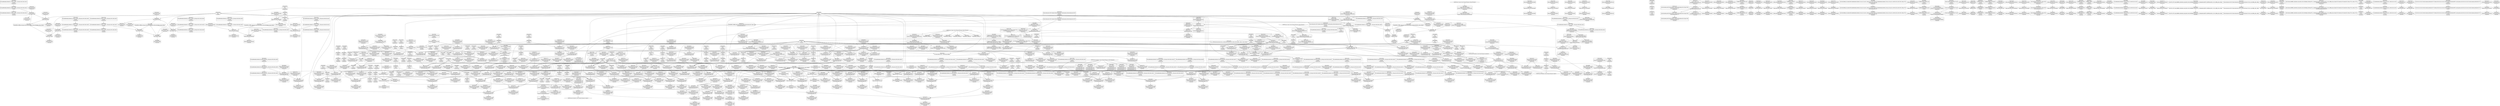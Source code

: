 digraph {
	CE0x5399840 [shape=record,shape=Mrecord,label="{CE0x5399840|i64*_getelementptr_inbounds_(_2_x_i64_,_2_x_i64_*___llvm_gcov_ctr22,_i64_0,_i64_1)|*Constant*}"]
	CE0x536f530 [shape=record,shape=Mrecord,label="{CE0x536f530|selinux_xfrm_alloc_user:ctx_alg|security/selinux/xfrm.c,91|*SummSource*}"]
	CE0x53a9cd0 [shape=record,shape=Mrecord,label="{CE0x53a9cd0|selinux_xfrm_alloc_user:lor.lhs.false8|*SummSink*}"]
	CE0x53eafa0 [shape=record,shape=Mrecord,label="{CE0x53eafa0|i8_1|*Constant*}"]
	CE0x53e7770 [shape=record,shape=Mrecord,label="{CE0x53e7770|selinux_xfrm_alloc_user:tmp52|security/selinux/xfrm.c,99|*SummSink*}"]
	CE0x53a8a20 [shape=record,shape=Mrecord,label="{CE0x53a8a20|selinux_xfrm_alloc_user:if.then15|*SummSink*}"]
	CE0x535cf60 [shape=record,shape=Mrecord,label="{CE0x535cf60|selinux_xfrm_alloc_user:if.end22|*SummSource*}"]
	CE0x53e0160 [shape=record,shape=Mrecord,label="{CE0x53e0160|0:_%struct.xfrm_sec_ctx*,_:_CME:_elem_0:default:}"]
	CE0x53f0490 [shape=record,shape=Mrecord,label="{CE0x53f0490|kmalloc222:call|include/linux/slab.h,429|*SummSink*}"]
	CE0x5399fd0 [shape=record,shape=Mrecord,label="{CE0x5399fd0|selinux_xfrm_alloc_user:tmp38|security/selinux/xfrm.c,89|*SummSink*}"]
	CE0x53743a0 [shape=record,shape=Mrecord,label="{CE0x53743a0|selinux_xfrm_alloc_user:if.then42}"]
	CE0x536dd90 [shape=record,shape=Mrecord,label="{CE0x536dd90|selinux_xfrm_policy_alloc:ctxp|Function::selinux_xfrm_policy_alloc&Arg::ctxp::}"]
	CE0x5373fb0 [shape=record,shape=Mrecord,label="{CE0x5373fb0|selinux_xfrm_alloc_user:land.lhs.true|*SummSource*}"]
	CE0x53db250 [shape=record,shape=Mrecord,label="{CE0x53db250|selinux_xfrm_alloc_user:ctx_sid|security/selinux/xfrm.c,107}"]
	CE0x5378f80 [shape=record,shape=Mrecord,label="{CE0x5378f80|COLLAPSED:_GCMRE___llvm_gcov_ctr20_internal_global_34_x_i64_zeroinitializer:_elem_0:default:}"]
	CE0x53e9550 [shape=record,shape=Mrecord,label="{CE0x53e9550|i1_true|*Constant*|*SummSource*}"]
	CE0x53e12c0 [shape=record,shape=Mrecord,label="{CE0x53e12c0|_call_void_atomic_inc221(%struct.atomic_t*_selinux_xfrm_refcount)_#10,_!dbg_!27810|security/selinux/xfrm.c,117|*SummSource*}"]
	CE0x53dae80 [shape=record,shape=Mrecord,label="{CE0x53dae80|selinux_xfrm_alloc_user:arraydecay|security/selinux/xfrm.c,107|*SummSource*}"]
	CE0x5398520 [shape=record,shape=Mrecord,label="{CE0x5398520|_ret_i32_%retval.0,_!dbg_!27728|security/selinux/avc.c,775|*SummSource*}"]
	CE0x53782e0 [shape=record,shape=Mrecord,label="{CE0x53782e0|selinux_xfrm_policy_alloc:tmp2|*SummSource*}"]
	CE0x539c3d0 [shape=record,shape=Mrecord,label="{CE0x539c3d0|selinux_xfrm_alloc_user:tmp25|security/selinux/xfrm.c,89|*SummSink*}"]
	CE0x5377550 [shape=record,shape=Mrecord,label="{CE0x5377550|GLOBAL:__llvm_gcov_ctr20|Global_var:__llvm_gcov_ctr20|*SummSource*}"]
	CE0x53ef570 [shape=record,shape=Mrecord,label="{CE0x53ef570|kmalloc222:call|include/linux/slab.h,429}"]
	CE0x5397f00 [shape=record,shape=Mrecord,label="{CE0x5397f00|selinux_xfrm_alloc_user:if.end43}"]
	CE0x53e2830 [shape=record,shape=Mrecord,label="{CE0x53e2830|i64*_getelementptr_inbounds_(_34_x_i64_,_34_x_i64_*___llvm_gcov_ctr20,_i64_0,_i64_31)|*Constant*}"]
	CE0x5399950 [shape=record,shape=Mrecord,label="{CE0x5399950|COLLAPSED:_GCMRE___llvm_gcov_ctr21_internal_global_2_x_i64_zeroinitializer:_elem_0:default:}"]
	CE0x539ce90 [shape=record,shape=Mrecord,label="{CE0x539ce90|selinux_xfrm_alloc_user:tmp32|security/selinux/xfrm.c,90|*SummSource*}"]
	CE0x537dec0 [shape=record,shape=Mrecord,label="{CE0x537dec0|kmalloc222:size|Function::kmalloc222&Arg::size::|*SummSink*}"]
	CE0x53ad360 [shape=record,shape=Mrecord,label="{CE0x53ad360|selinux_xfrm_alloc_user:if.then47|*SummSource*}"]
	CE0x5384150 [shape=record,shape=Mrecord,label="{CE0x5384150|selinux_xfrm_alloc_user:tmp43|security/selinux/xfrm.c,95}"]
	CE0x536b020 [shape=record,shape=Mrecord,label="{CE0x536b020|i64*_getelementptr_inbounds_(_2_x_i64_,_2_x_i64_*___llvm_gcov_ctr6,_i64_0,_i64_1)|*Constant*}"]
	CE0x538a2a0 [shape=record,shape=Mrecord,label="{CE0x538a2a0|selinux_xfrm_policy_alloc:entry|*SummSource*}"]
	CE0x5462230 [shape=record,shape=Mrecord,label="{CE0x5462230|get_current227:tmp1}"]
	CE0x53733f0 [shape=record,shape=Mrecord,label="{CE0x53733f0|selinux_xfrm_policy_alloc:tmp2|*SummSink*}"]
	CE0x536f4c0 [shape=record,shape=Mrecord,label="{CE0x536f4c0|selinux_xfrm_alloc_user:ctx_alg|security/selinux/xfrm.c,91}"]
	CE0x538a5e0 [shape=record,shape=Mrecord,label="{CE0x538a5e0|i64*_getelementptr_inbounds_(_34_x_i64_,_34_x_i64_*___llvm_gcov_ctr20,_i64_0,_i64_9)|*Constant*|*SummSource*}"]
	CE0x5396ce0 [shape=record,shape=Mrecord,label="{CE0x5396ce0|selinux_xfrm_alloc_user:cmp|security/selinux/xfrm.c,89|*SummSource*}"]
	CE0x539a680 [shape=record,shape=Mrecord,label="{CE0x539a680|i64*_getelementptr_inbounds_(_34_x_i64_,_34_x_i64_*___llvm_gcov_ctr20,_i64_0,_i64_18)|*Constant*}"]
	CE0x5438a00 [shape=record,shape=Mrecord,label="{CE0x5438a00|selinux_xfrm_alloc_user:sid|security/selinux/xfrm.c,111}"]
	CE0x543a450 [shape=record,shape=Mrecord,label="{CE0x543a450|selinux_xfrm_alloc_user:ctx_sid44|security/selinux/xfrm.c,111|*SummSink*}"]
	CE0x53e5660 [shape=record,shape=Mrecord,label="{CE0x53e5660|%struct.xfrm_sec_ctx*_null|*Constant*}"]
	CE0x5366520 [shape=record,shape=Mrecord,label="{CE0x5366520|GLOBAL:selinux_xfrm_alloc_user|*Constant*}"]
	CE0x53e76b0 [shape=record,shape=Mrecord,label="{CE0x53e76b0|selinux_xfrm_alloc_user:tmp52|security/selinux/xfrm.c,99|*SummSource*}"]
	CE0x53eb540 [shape=record,shape=Mrecord,label="{CE0x53eb540|128:_i8*,_:_CR_128,136_|*MultipleSource*|security/selinux/xfrm.c,85|security/selinux/xfrm.c,85}"]
	CE0x53cea90 [shape=record,shape=Mrecord,label="{CE0x53cea90|selinux_xfrm_alloc_user:ctx_str|security/selinux/xfrm.c,105|*SummSource*}"]
	CE0x53f54e0 [shape=record,shape=Mrecord,label="{CE0x53f54e0|kmalloc222:bb}"]
	CE0x53f0010 [shape=record,shape=Mrecord,label="{CE0x53f0010|GLOBAL:selinux_xfrm_alloc_user.__warned|Global_var:selinux_xfrm_alloc_user.__warned|*SummSink*}"]
	CE0x53eca50 [shape=record,shape=Mrecord,label="{CE0x53eca50|selinux_xfrm_alloc_user:tmp14|security/selinux/xfrm.c,85|*SummSink*}"]
	CE0x539be10 [shape=record,shape=Mrecord,label="{CE0x539be10|selinux_xfrm_alloc_user:tmp24|security/selinux/xfrm.c,89|*SummSource*}"]
	CE0x53f8f20 [shape=record,shape=Mrecord,label="{CE0x53f8f20|i64_25|*Constant*}"]
	CE0x543acf0 [shape=record,shape=Mrecord,label="{CE0x543acf0|selinux_xfrm_alloc_user:tmp65|security/selinux/xfrm.c,111}"]
	CE0x538cda0 [shape=record,shape=Mrecord,label="{CE0x538cda0|_call_void_mcount()_#3|*SummSource*}"]
	CE0x5384380 [shape=record,shape=Mrecord,label="{CE0x5384380|selinux_xfrm_alloc_user:tmp43|security/selinux/xfrm.c,95|*SummSink*}"]
	CE0x53dd3c0 [shape=record,shape=Mrecord,label="{CE0x53dd3c0|selinux_xfrm_alloc_user:tmp58|security/selinux/xfrm.c,108|*SummSink*}"]
	CE0x5397a70 [shape=record,shape=Mrecord,label="{CE0x5397a70|atomic_inc221:counter|./arch/x86/include/asm/atomic.h,93}"]
	CE0x535cca0 [shape=record,shape=Mrecord,label="{CE0x535cca0|selinux_xfrm_alloc_user:bb|*SummSource*}"]
	CE0x53d6840 [shape=record,shape=Mrecord,label="{CE0x53d6840|selinux_xfrm_alloc_user:tmp37|security/selinux/xfrm.c,89}"]
	CE0x5395a80 [shape=record,shape=Mrecord,label="{CE0x5395a80|selinux_xfrm_alloc_user:conv17|security/selinux/xfrm.c,94|*SummSink*}"]
	CE0x544fd70 [shape=record,shape=Mrecord,label="{CE0x544fd70|selinux_xfrm_alloc_user:retval.0|*SummSink*}"]
	CE0x5397bb0 [shape=record,shape=Mrecord,label="{CE0x5397bb0|atomic_inc221:counter|./arch/x86/include/asm/atomic.h,93|*SummSink*}"]
	CE0x53ede40 [shape=record,shape=Mrecord,label="{CE0x53ede40|selinux_xfrm_alloc_user:tmp13|security/selinux/xfrm.c,85|*SummSink*}"]
	CE0x53dea30 [shape=record,shape=Mrecord,label="{CE0x53dea30|i64*_getelementptr_inbounds_(_34_x_i64_,_34_x_i64_*___llvm_gcov_ctr20,_i64_0,_i64_27)|*Constant*|*SummSink*}"]
	CE0x53e89c0 [shape=record,shape=Mrecord,label="{CE0x53e89c0|selinux_xfrm_alloc_user:tmp7|security/selinux/xfrm.c,85}"]
	CE0x536e820 [shape=record,shape=Mrecord,label="{CE0x536e820|selinux_xfrm_alloc_user:tmp2|*SummSource*}"]
	CE0x5376fd0 [shape=record,shape=Mrecord,label="{CE0x5376fd0|selinux_xfrm_alloc_user:tmp18|security/selinux/xfrm.c,85}"]
	CE0x538bd30 [shape=record,shape=Mrecord,label="{CE0x538bd30|selinux_xfrm_alloc_user:tmp17|security/selinux/xfrm.c,85}"]
	CE0x5386430 [shape=record,shape=Mrecord,label="{CE0x5386430|selinux_xfrm_alloc_user:land.lhs.true2|*SummSource*}"]
	CE0x53ef940 [shape=record,shape=Mrecord,label="{CE0x53ef940|selinux_xfrm_alloc_user:tmp15|security/selinux/xfrm.c,85|*SummSink*}"]
	CE0x537b8e0 [shape=record,shape=Mrecord,label="{CE0x537b8e0|GLOBAL:get_current227|*Constant*|*SummSink*}"]
	CE0x53851e0 [shape=record,shape=Mrecord,label="{CE0x53851e0|selinux_xfrm_alloc_user:security|security/selinux/xfrm.c,85|*SummSink*}"]
	CE0x53d94b0 [shape=record,shape=Mrecord,label="{CE0x53d94b0|selinux_xfrm_alloc_user:ctx_str37|security/selinux/xfrm.c,106}"]
	CE0x543b700 [shape=record,shape=Mrecord,label="{CE0x543b700|selinux_xfrm_alloc_user:call45|security/selinux/xfrm.c,111|*SummSink*}"]
	CE0x544d530 [shape=record,shape=Mrecord,label="{CE0x544d530|selinux_xfrm_alloc_user:tmp74|security/selinux/xfrm.c,121|*SummSource*}"]
	CE0x5459260 [shape=record,shape=Mrecord,label="{CE0x5459260|atomic_inc221:tmp3|*SummSink*}"]
	CE0x544f600 [shape=record,shape=Mrecord,label="{CE0x544f600|i64*_getelementptr_inbounds_(_34_x_i64_,_34_x_i64_*___llvm_gcov_ctr20,_i64_0,_i64_33)|*Constant*}"]
	CE0x53f4370 [shape=record,shape=Mrecord,label="{CE0x53f4370|i64*_getelementptr_inbounds_(_2_x_i64_,_2_x_i64_*___llvm_gcov_ctr26,_i64_0,_i64_0)|*Constant*|*SummSink*}"]
	CE0x53e7350 [shape=record,shape=Mrecord,label="{CE0x53e7350|selinux_xfrm_alloc_user:tmp52|security/selinux/xfrm.c,99}"]
	CE0x535bf50 [shape=record,shape=Mrecord,label="{CE0x535bf50|i64_3|*Constant*|*SummSink*}"]
	CE0x53b08f0 [shape=record,shape=Mrecord,label="{CE0x53b08f0|selinux_xfrm_alloc_user:call25|security/selinux/xfrm.c,98}"]
	CE0x5398c90 [shape=record,shape=Mrecord,label="{CE0x5398c90|i64_28|*Constant*}"]
	CE0x53b13a0 [shape=record,shape=Mrecord,label="{CE0x53b13a0|selinux_xfrm_alloc_user:tmp47|security/selinux/xfrm.c,96}"]
	CE0x535d2d0 [shape=record,shape=Mrecord,label="{CE0x535d2d0|selinux_xfrm_alloc_user:entry|*SummSink*}"]
	CE0x53762c0 [shape=record,shape=Mrecord,label="{CE0x53762c0|selinux_xfrm_policy_alloc:tmp3}"]
	CE0x5390460 [shape=record,shape=Mrecord,label="{CE0x5390460|selinux_xfrm_alloc_user:uctx|Function::selinux_xfrm_alloc_user&Arg::uctx::|*SummSink*}"]
	CE0x53ac000 [shape=record,shape=Mrecord,label="{CE0x53ac000|selinux_xfrm_alloc_user:if.end|*SummSource*}"]
	CE0x5439ae0 [shape=record,shape=Mrecord,label="{CE0x5439ae0|4:_i32,_:_CR_8,12_|*MultipleSource*|security/selinux/xfrm.c,85|security/selinux/xfrm.c,85|security/selinux/xfrm.c,111}"]
	CE0x536b440 [shape=record,shape=Mrecord,label="{CE0x536b440|selinux_xfrm_policy_alloc:bb|*SummSink*}"]
	CE0x536bdb0 [shape=record,shape=Mrecord,label="{CE0x536bdb0|selinux_xfrm_alloc_user:if.end28|*SummSink*}"]
	CE0x53d0590 [shape=record,shape=Mrecord,label="{CE0x53d0590|selinux_xfrm_alloc_user:ctx_doi29|security/selinux/xfrm.c,102|*SummSink*}"]
	CE0x543da00 [shape=record,shape=Mrecord,label="{CE0x543da00|avc_has_perm:requested|Function::avc_has_perm&Arg::requested::|*SummSink*}"]
	CE0x54422a0 [shape=record,shape=Mrecord,label="{CE0x54422a0|selinux_xfrm_alloc_user:tmp68|security/selinux/xfrm.c,113}"]
	CE0x53870d0 [shape=record,shape=Mrecord,label="{CE0x53870d0|i64_4|*Constant*}"]
	CE0x535c640 [shape=record,shape=Mrecord,label="{CE0x535c640|selinux_xfrm_policy_alloc:call|security/selinux/xfrm.c,289|*SummSink*}"]
	CE0x5375f30 [shape=record,shape=Mrecord,label="{CE0x5375f30|selinux_xfrm_alloc_user:tmp10|security/selinux/xfrm.c,85|*SummSink*}"]
	CE0x53861d0 [shape=record,shape=Mrecord,label="{CE0x53861d0|_call_void_lockdep_rcu_suspicious(i8*_getelementptr_inbounds_(_24_x_i8_,_24_x_i8_*_.str244,_i32_0,_i32_0),_i32_85,_i8*_getelementptr_inbounds_(_45_x_i8_,_45_x_i8_*_.str1245,_i32_0,_i32_0))_#10,_!dbg_!27731|security/selinux/xfrm.c,85}"]
	CE0x536bba0 [shape=record,shape=Mrecord,label="{CE0x536bba0|selinux_xfrm_policy_alloc:bb|*SummSource*}"]
	CE0x5380cd0 [shape=record,shape=Mrecord,label="{CE0x5380cd0|i32_1|*Constant*|*SummSink*}"]
	CE0x53e7f10 [shape=record,shape=Mrecord,label="{CE0x53e7f10|kmalloc222:bb|*SummSource*}"]
	CE0x538bf10 [shape=record,shape=Mrecord,label="{CE0x538bf10|selinux_xfrm_alloc_user:tobool|security/selinux/xfrm.c,85|*SummSource*}"]
	CE0x5442bc0 [shape=record,shape=Mrecord,label="{CE0x5442bc0|selinux_xfrm_alloc_user:tmp69|security/selinux/xfrm.c,113|*SummSink*}"]
	CE0x53f1bc0 [shape=record,shape=Mrecord,label="{CE0x53f1bc0|kmalloc222:tmp2|*SummSource*}"]
	CE0x53d7250 [shape=record,shape=Mrecord,label="{CE0x53d7250|selinux_xfrm_alloc_user:tmp37|security/selinux/xfrm.c,89|*SummSink*}"]
	CE0x53d6d00 [shape=record,shape=Mrecord,label="{CE0x53d6d00|selinux_xfrm_alloc_user:tmp36|security/selinux/xfrm.c,89|*SummSource*}"]
	CE0x537dfd0 [shape=record,shape=Mrecord,label="{CE0x537dfd0|kmalloc222:flags|Function::kmalloc222&Arg::flags::}"]
	CE0x5382890 [shape=record,shape=Mrecord,label="{CE0x5382890|selinux_xfrm_alloc_user:tmp34|security/selinux/xfrm.c,90|*SummSink*}"]
	CE0x5397490 [shape=record,shape=Mrecord,label="{CE0x5397490|i64*_getelementptr_inbounds_(_2_x_i64_,_2_x_i64_*___llvm_gcov_ctr22,_i64_0,_i64_1)|*Constant*|*SummSink*}"]
	CE0x5387c50 [shape=record,shape=Mrecord,label="{CE0x5387c50|COLLAPSED:_GCMRE_current_task_external_global_%struct.task_struct*:_elem_0::|security/selinux/xfrm.c,85}"]
	CE0x53f3f60 [shape=record,shape=Mrecord,label="{CE0x53f3f60|_call_void_lockdep_rcu_suspicious(i8*_getelementptr_inbounds_(_24_x_i8_,_24_x_i8_*_.str244,_i32_0,_i32_0),_i32_85,_i8*_getelementptr_inbounds_(_45_x_i8_,_45_x_i8_*_.str1245,_i32_0,_i32_0))_#10,_!dbg_!27731|security/selinux/xfrm.c,85|*SummSource*}"]
	CE0x5439620 [shape=record,shape=Mrecord,label="{CE0x5439620|4:_i32,_:_CR_0,4_|*MultipleSource*|security/selinux/xfrm.c,85|security/selinux/xfrm.c,85|security/selinux/xfrm.c,111}"]
	CE0x53871d0 [shape=record,shape=Mrecord,label="{CE0x53871d0|i64_4|*Constant*|*SummSink*}"]
	CE0x5388e60 [shape=record,shape=Mrecord,label="{CE0x5388e60|selinux_xfrm_alloc_user:cred|security/selinux/xfrm.c,85|*SummSink*}"]
	CE0x53a53c0 [shape=record,shape=Mrecord,label="{CE0x53a53c0|selinux_xfrm_alloc_user:do.body|*SummSink*}"]
	CE0x53f1c30 [shape=record,shape=Mrecord,label="{CE0x53f1c30|kmalloc222:tmp2|*SummSink*}"]
	CE0x539b6a0 [shape=record,shape=Mrecord,label="{CE0x539b6a0|selinux_xfrm_alloc_user:tmp41|security/selinux/xfrm.c,92|*SummSource*}"]
	CE0x543d110 [shape=record,shape=Mrecord,label="{CE0x543d110|i16_39|*Constant*|*SummSink*}"]
	CE0x536c840 [shape=record,shape=Mrecord,label="{CE0x536c840|GLOBAL:selinux_xfrm_alloc_user|*Constant*|*SummSink*}"]
	CE0x537de20 [shape=record,shape=Mrecord,label="{CE0x537de20|kmalloc222:size|Function::kmalloc222&Arg::size::|*SummSource*}"]
	CE0x53def00 [shape=record,shape=Mrecord,label="{CE0x53def00|selinux_xfrm_alloc_user:tmp62|security/selinux/xfrm.c,109|*SummSink*}"]
	CE0x538dfc0 [shape=record,shape=Mrecord,label="{CE0x538dfc0|GLOBAL:security_context_to_sid|*Constant*|*SummSource*}"]
	CE0x5383b30 [shape=record,shape=Mrecord,label="{CE0x5383b30|i64_19|*Constant*}"]
	CE0x5370da0 [shape=record,shape=Mrecord,label="{CE0x5370da0|selinux_xfrm_policy_alloc:gfp|Function::selinux_xfrm_policy_alloc&Arg::gfp::|*SummSink*}"]
	CE0x5387550 [shape=record,shape=Mrecord,label="{CE0x5387550|selinux_xfrm_alloc_user:gfp|Function::selinux_xfrm_alloc_user&Arg::gfp::|*SummSource*}"]
	CE0x53f51b0 [shape=record,shape=Mrecord,label="{CE0x53f51b0|selinux_xfrm_alloc_user:tmp4|security/selinux/xfrm.c,85|*SummSink*}"]
	CE0x5395e90 [shape=record,shape=Mrecord,label="{CE0x5395e90|selinux_xfrm_alloc_user:conv18|security/selinux/xfrm.c,95|*SummSource*}"]
	CE0x5384750 [shape=record,shape=Mrecord,label="{CE0x5384750|selinux_xfrm_alloc_user:tmp44|security/selinux/xfrm.c,95|*SummSource*}"]
	CE0x53d57e0 [shape=record,shape=Mrecord,label="{CE0x53d57e0|selinux_xfrm_alloc_user:call40|security/selinux/xfrm.c,107}"]
	CE0x53bbdb0 [shape=record,shape=Mrecord,label="{CE0x53bbdb0|selinux_xfrm_alloc_user:tmp49|security/selinux/xfrm.c,98}"]
	CE0x539d380 [shape=record,shape=Mrecord,label="{CE0x539d380|i64_28|*Constant*|*SummSource*}"]
	CE0x5450ee0 [shape=record,shape=Mrecord,label="{CE0x5450ee0|selinux_xfrm_alloc_user:tmp78|security/selinux/xfrm.c,123|*SummSink*}"]
	CE0x53ea410 [shape=record,shape=Mrecord,label="{CE0x53ea410|get_current227:tmp|*SummSource*}"]
	CE0x5439730 [shape=record,shape=Mrecord,label="{CE0x5439730|4:_i32,_:_CR_4,8_|*MultipleSource*|security/selinux/xfrm.c,85|security/selinux/xfrm.c,85|security/selinux/xfrm.c,111}"]
	CE0x53aaf70 [shape=record,shape=Mrecord,label="{CE0x53aaf70|selinux_xfrm_alloc_user:if.end}"]
	CE0x5451cf0 [shape=record,shape=Mrecord,label="{CE0x5451cf0|i64*_getelementptr_inbounds_(_2_x_i64_,_2_x_i64_*___llvm_gcov_ctr22,_i64_0,_i64_0)|*Constant*|*SummSink*}"]
	CE0x53fa660 [shape=record,shape=Mrecord,label="{CE0x53fa660|i64_14|*Constant*}"]
	CE0x535ce00 [shape=record,shape=Mrecord,label="{CE0x535ce00|selinux_xfrm_alloc_user:if.end22}"]
	CE0x535bde0 [shape=record,shape=Mrecord,label="{CE0x535bde0|i64_3|*Constant*}"]
	CE0x53875c0 [shape=record,shape=Mrecord,label="{CE0x53875c0|selinux_xfrm_alloc_user:gfp|Function::selinux_xfrm_alloc_user&Arg::gfp::|*SummSink*}"]
	CE0x543a660 [shape=record,shape=Mrecord,label="{CE0x543a660|avc_has_perm:auditdata|Function::avc_has_perm&Arg::auditdata::|*SummSource*}"]
	CE0x54622a0 [shape=record,shape=Mrecord,label="{CE0x54622a0|get_current227:tmp1|*SummSource*}"]
	CE0x53e8f80 [shape=record,shape=Mrecord,label="{CE0x53e8f80|selinux_xfrm_alloc_user:tmp6|security/selinux/xfrm.c,85}"]
	CE0x544c3f0 [shape=record,shape=Mrecord,label="{CE0x544c3f0|atomic_inc221:v|Function::atomic_inc221&Arg::v::|*SummSink*}"]
	CE0x53e6430 [shape=record,shape=Mrecord,label="{CE0x53e6430|i64_23|*Constant*|*SummSource*}"]
	CE0x5438ac0 [shape=record,shape=Mrecord,label="{CE0x5438ac0|selinux_xfrm_alloc_user:sid|security/selinux/xfrm.c,111|*SummSource*}"]
	CE0x702ea80 [shape=record,shape=Mrecord,label="{CE0x702ea80|selinux_xfrm_alloc_user:do.end}"]
	CE0x537d210 [shape=record,shape=Mrecord,label="{CE0x537d210|%struct.xfrm_sec_ctx**_null|*Constant*}"]
	CE0x53ecbc0 [shape=record,shape=Mrecord,label="{CE0x53ecbc0|i1_true|*Constant*}"]
	CE0x53cf4a0 [shape=record,shape=Mrecord,label="{CE0x53cf4a0|selinux_xfrm_alloc_user:tmp54|security/selinux/xfrm.c,100|*SummSink*}"]
	CE0x53973b0 [shape=record,shape=Mrecord,label="{CE0x53973b0|i64*_getelementptr_inbounds_(_2_x_i64_,_2_x_i64_*___llvm_gcov_ctr21,_i64_0,_i64_0)|*Constant*|*SummSink*}"]
	CE0x537d810 [shape=record,shape=Mrecord,label="{CE0x537d810|kmalloc222:entry}"]
	CE0x53e8aa0 [shape=record,shape=Mrecord,label="{CE0x53e8aa0|selinux_xfrm_alloc_user:cmp9|security/selinux/xfrm.c,90|*SummSink*}"]
	CE0x53e3070 [shape=record,shape=Mrecord,label="{CE0x53e3070|selinux_xfrm_alloc_user:tmp72|security/selinux/xfrm.c,116|*SummSink*}"]
	CE0x539dcb0 [shape=record,shape=Mrecord,label="{CE0x539dcb0|selinux_xfrm_alloc_user:tmp66|security/selinux/xfrm.c,113|*SummSink*}"]
	CE0x5461440 [shape=record,shape=Mrecord,label="{CE0x5461440|atomic_inc221:tmp2|*SummSource*}"]
	CE0x53dee90 [shape=record,shape=Mrecord,label="{CE0x53dee90|selinux_xfrm_alloc_user:tmp62|security/selinux/xfrm.c,109|*SummSource*}"]
	CE0x5390c50 [shape=record,shape=Mrecord,label="{CE0x5390c50|_call_void_mcount()_#3}"]
	CE0x5395290 [shape=record,shape=Mrecord,label="{CE0x5395290|selinux_xfrm_alloc_user:tmp42|*LoadInst*|security/selinux/xfrm.c,94|*SummSource*}"]
	CE0x539f920 [shape=record,shape=Mrecord,label="{CE0x539f920|selinux_xfrm_alloc_user:tmp30|*LoadInst*|security/selinux/xfrm.c,90|*SummSource*}"]
	CE0x53f9570 [shape=record,shape=Mrecord,label="{CE0x53f9570|i64_26|*Constant*|*SummSink*}"]
	CE0x53a7960 [shape=record,shape=Mrecord,label="{CE0x53a7960|selinux_xfrm_alloc_user:if.then15|*SummSource*}"]
	CE0x53b0e30 [shape=record,shape=Mrecord,label="{CE0x53b0e30|GLOBAL:kmalloc222|*Constant*}"]
	CE0x539d9a0 [shape=record,shape=Mrecord,label="{CE0x539d9a0|i64_29|*Constant*|*SummSink*}"]
	CE0x53f9500 [shape=record,shape=Mrecord,label="{CE0x53f9500|i64_26|*Constant*|*SummSource*}"]
	CE0x53ee8d0 [shape=record,shape=Mrecord,label="{CE0x53ee8d0|selinux_xfrm_alloc_user:tmp8|security/selinux/xfrm.c,85}"]
	CE0x537cd00 [shape=record,shape=Mrecord,label="{CE0x537cd00|selinux_xfrm_alloc_user:tmp20|security/selinux/xfrm.c,85|*SummSource*}"]
	CE0x537a700 [shape=record,shape=Mrecord,label="{CE0x537a700|selinux_xfrm_alloc_user:tmp28|security/selinux/xfrm.c,89}"]
	CE0x544da80 [shape=record,shape=Mrecord,label="{CE0x544da80|selinux_xfrm_alloc_user:tmp74|security/selinux/xfrm.c,121|*SummSink*}"]
	CE0x5388250 [shape=record,shape=Mrecord,label="{CE0x5388250|selinux_xfrm_alloc_user:call4|security/selinux/xfrm.c,85|*SummSink*}"]
	CE0x54433d0 [shape=record,shape=Mrecord,label="{CE0x54433d0|i64*_getelementptr_inbounds_(_34_x_i64_,_34_x_i64_*___llvm_gcov_ctr20,_i64_0,_i64_30)|*Constant*|*SummSink*}"]
	CE0x53f8180 [shape=record,shape=Mrecord,label="{CE0x53f8180|GLOBAL:lockdep_rcu_suspicious|*Constant*}"]
	CE0x53e5a70 [shape=record,shape=Mrecord,label="{CE0x53e5a70|%struct.xfrm_sec_ctx*_null|*Constant*|*SummSource*}"]
	CE0x536e240 [shape=record,shape=Mrecord,label="{CE0x536e240|selinux_xfrm_policy_alloc:ctxp|Function::selinux_xfrm_policy_alloc&Arg::ctxp::|*SummSource*}"]
	CE0x53e6760 [shape=record,shape=Mrecord,label="{CE0x53e6760|i64_22|*Constant*|*SummSink*}"]
	CE0x538e480 [shape=record,shape=Mrecord,label="{CE0x538e480|selinux_xfrm_alloc_user:tobool41|security/selinux/xfrm.c,108|*SummSource*}"]
	CE0x538b7b0 [shape=record,shape=Mrecord,label="{CE0x538b7b0|selinux_xfrm_alloc_user:uctx|Function::selinux_xfrm_alloc_user&Arg::uctx::}"]
	CE0x5370170 [shape=record,shape=Mrecord,label="{CE0x5370170|selinux_xfrm_alloc_user:entry|*SummSource*}"]
	CE0x538e5e0 [shape=record,shape=Mrecord,label="{CE0x538e5e0|selinux_xfrm_alloc_user:tobool41|security/selinux/xfrm.c,108|*SummSink*}"]
	CE0x5439cb0 [shape=record,shape=Mrecord,label="{CE0x5439cb0|4:_i32,_:_CR_12,16_|*MultipleSource*|security/selinux/xfrm.c,85|security/selinux/xfrm.c,85|security/selinux/xfrm.c,111}"]
	CE0x539d700 [shape=record,shape=Mrecord,label="{CE0x539d700|selinux_xfrm_alloc_user:tmp67|security/selinux/xfrm.c,113}"]
	CE0x5378ff0 [shape=record,shape=Mrecord,label="{CE0x5378ff0|selinux_xfrm_alloc_user:tmp}"]
	CE0x53a0b50 [shape=record,shape=Mrecord,label="{CE0x53a0b50|i64*_getelementptr_inbounds_(_34_x_i64_,_34_x_i64_*___llvm_gcov_ctr20,_i64_0,_i64_21)|*Constant*|*SummSource*}"]
	CE0x543d7b0 [shape=record,shape=Mrecord,label="{CE0x543d7b0|avc_has_perm:requested|Function::avc_has_perm&Arg::requested::}"]
	CE0x53d6ae0 [shape=record,shape=Mrecord,label="{CE0x53d6ae0|i64_17|*Constant*|*SummSink*}"]
	CE0x53af3f0 [shape=record,shape=Mrecord,label="{CE0x53af3f0|selinux_xfrm_alloc_user:conv23|security/selinux/xfrm.c,98|*SummSink*}"]
	CE0x5373aa0 [shape=record,shape=Mrecord,label="{CE0x5373aa0|selinux_xfrm_alloc_user:tmp22|security/selinux/xfrm.c,89|*SummSource*}"]
	CE0x536c580 [shape=record,shape=Mrecord,label="{CE0x536c580|selinux_xfrm_policy_alloc:tmp|*SummSource*}"]
	CE0x537d470 [shape=record,shape=Mrecord,label="{CE0x537d470|selinux_xfrm_alloc_user:cmp|security/selinux/xfrm.c,89}"]
	CE0x53e9c70 [shape=record,shape=Mrecord,label="{CE0x53e9c70|i64*_getelementptr_inbounds_(_2_x_i64_,_2_x_i64_*___llvm_gcov_ctr21,_i64_0,_i64_0)|*Constant*|*SummSource*}"]
	CE0x53b1850 [shape=record,shape=Mrecord,label="{CE0x53b1850|%struct.task_struct.1015**_bitcast_(%struct.task_struct**_current_task_to_%struct.task_struct.1015**)|*Constant*|*SummSource*}"]
	CE0x537ffe0 [shape=record,shape=Mrecord,label="{CE0x537ffe0|%struct.xfrm_user_sec_ctx*_null|*Constant*|*SummSource*}"]
	CE0x5387730 [shape=record,shape=Mrecord,label="{CE0x5387730|_ret_i32_%retval.0,_!dbg_!27815|security/selinux/xfrm.c,123|*SummSource*}"]
	CE0x53f2ff0 [shape=record,shape=Mrecord,label="{CE0x53f2ff0|atomic_inc221:counter|./arch/x86/include/asm/atomic.h,93|*SummSource*}"]
	CE0x5443160 [shape=record,shape=Mrecord,label="{CE0x5443160|i64*_getelementptr_inbounds_(_34_x_i64_,_34_x_i64_*___llvm_gcov_ctr20,_i64_0,_i64_30)|*Constant*|*SummSource*}"]
	CE0x5396dc0 [shape=record,shape=Mrecord,label="{CE0x5396dc0|selinux_xfrm_alloc_user:cmp|security/selinux/xfrm.c,89|*SummSink*}"]
	CE0x5382e40 [shape=record,shape=Mrecord,label="{CE0x5382e40|selinux_xfrm_alloc_user:conv18|security/selinux/xfrm.c,95|*SummSink*}"]
	CE0x53d7680 [shape=record,shape=Mrecord,label="{CE0x53d7680|selinux_xfrm_alloc_user:tmp56|security/selinux/xfrm.c,105|*SummSource*}"]
	CE0x53fa910 [shape=record,shape=Mrecord,label="{CE0x53fa910|selinux_xfrm_alloc_user:ctx_str39|security/selinux/xfrm.c,107|*SummSource*}"]
	CE0x53efdf0 [shape=record,shape=Mrecord,label="{CE0x53efdf0|_call_void_mcount()_#3}"]
	CE0x544fa70 [shape=record,shape=Mrecord,label="{CE0x544fa70|i32_-12|*Constant*|*SummSink*}"]
	CE0x543b640 [shape=record,shape=Mrecord,label="{CE0x543b640|selinux_xfrm_alloc_user:call45|security/selinux/xfrm.c,111|*SummSource*}"]
	CE0x537a4d0 [shape=record,shape=Mrecord,label="{CE0x537a4d0|selinux_xfrm_alloc_user:tmp27|security/selinux/xfrm.c,89|*SummSource*}"]
	CE0x729b980 [shape=record,shape=Mrecord,label="{CE0x729b980|selinux_xfrm_alloc_user:land.lhs.true}"]
	CE0x53f1890 [shape=record,shape=Mrecord,label="{CE0x53f1890|i8_1|*Constant*|*SummSink*}"]
	CE0x5379bf0 [shape=record,shape=Mrecord,label="{CE0x5379bf0|selinux_xfrm_alloc_user:tmp27|security/selinux/xfrm.c,89}"]
	CE0x5394e40 [shape=record,shape=Mrecord,label="{CE0x5394e40|selinux_xfrm_alloc_user:ctx_len|security/selinux/xfrm.c,94|*SummSource*}"]
	CE0x53dd720 [shape=record,shape=Mrecord,label="{CE0x53dd720|selinux_xfrm_alloc_user:tmp59|security/selinux/xfrm.c,108|*SummSource*}"]
	CE0x54395b0 [shape=record,shape=Mrecord,label="{CE0x54395b0|selinux_xfrm_alloc_user:tmp64|security/selinux/xfrm.c,111}"]
	CE0x54585f0 [shape=record,shape=Mrecord,label="{CE0x54585f0|get_current227:tmp3|*SummSink*}"]
	"CONST[source:1(input),value:2(dynamic)][purpose:{object}][SrcIdx:2]"
	CE0x539ed50 [shape=record,shape=Mrecord,label="{CE0x539ed50|selinux_xfrm_alloc_user:tmp29|security/selinux/xfrm.c,89|*SummSource*}"]
	CE0x539d8c0 [shape=record,shape=Mrecord,label="{CE0x539d8c0|i64_29|*Constant*}"]
	CE0x539ea80 [shape=record,shape=Mrecord,label="{CE0x539ea80|selinux_xfrm_alloc_user:tmp29|security/selinux/xfrm.c,89}"]
	CE0x539ace0 [shape=record,shape=Mrecord,label="{CE0x539ace0|i64*_getelementptr_inbounds_(_34_x_i64_,_34_x_i64_*___llvm_gcov_ctr20,_i64_0,_i64_18)|*Constant*|*SummSink*}"]
	CE0x53aadf0 [shape=record,shape=Mrecord,label="{CE0x53aadf0|selinux_xfrm_alloc_user:lor.lhs.false11|*SummSource*}"]
	CE0x53f4b90 [shape=record,shape=Mrecord,label="{CE0x53f4b90|get_current227:tmp2}"]
	CE0x53d5aa0 [shape=record,shape=Mrecord,label="{CE0x53d5aa0|selinux_xfrm_alloc_user:call40|security/selinux/xfrm.c,107|*SummSource*}"]
	CE0x54583d0 [shape=record,shape=Mrecord,label="{CE0x54583d0|atomic_inc221:tmp}"]
	CE0x53afe90 [shape=record,shape=Mrecord,label="{CE0x53afe90|selinux_xfrm_alloc_user:add|security/selinux/xfrm.c,98}"]
	CE0x5367a30 [shape=record,shape=Mrecord,label="{CE0x5367a30|selinux_xfrm_policy_alloc:entry}"]
	CE0x543dcb0 [shape=record,shape=Mrecord,label="{CE0x543dcb0|%struct.common_audit_data.1017*_null|*Constant*|*SummSink*}"]
	CE0x53e1e50 [shape=record,shape=Mrecord,label="{CE0x53e1e50|selinux_xfrm_alloc_user:tmp71|security/selinux/xfrm.c,114}"]
	CE0x543ce40 [shape=record,shape=Mrecord,label="{CE0x543ce40|i16_39|*Constant*}"]
	CE0x53e01d0 [shape=record,shape=Mrecord,label="{CE0x53e01d0|COLLAPSED:_CMRE_0,1_}"]
	CE0x5370990 [shape=record,shape=Mrecord,label="{CE0x5370990|i64*_getelementptr_inbounds_(_34_x_i64_,_34_x_i64_*___llvm_gcov_ctr20,_i64_0,_i64_1)|*Constant*|*SummSource*}"]
	CE0x53b0690 [shape=record,shape=Mrecord,label="{CE0x53b0690|selinux_xfrm_alloc_user:add24|security/selinux/xfrm.c,98}"]
	CE0x702eaf0 [shape=record,shape=Mrecord,label="{CE0x702eaf0|selinux_xfrm_alloc_user:do.end|*SummSource*}"]
	CE0x53f7840 [shape=record,shape=Mrecord,label="{CE0x53f7840|selinux_xfrm_alloc_user:call|security/selinux/xfrm.c,85|*SummSink*}"]
	CE0x53cc460 [shape=record,shape=Mrecord,label="{CE0x53cc460|selinux_xfrm_alloc_user:tmp53|security/selinux/xfrm.c,99}"]
	"CONST[source:0(mediator),value:2(dynamic)][purpose:{subject}][SrcIdx:3]"
	CE0x53e5d00 [shape=record,shape=Mrecord,label="{CE0x53e5d00|i64_23|*Constant*}"]
	CE0x536b230 [shape=record,shape=Mrecord,label="{CE0x536b230|i64_1|*Constant*|*SummSink*}"]
	CE0x53d7d00 [shape=record,shape=Mrecord,label="{CE0x53d7d00|selinux_xfrm_alloc_user:tmp57|security/selinux/xfrm.c,105}"]
	CE0x53d9d90 [shape=record,shape=Mrecord,label="{CE0x53d9d90|i8_0|*Constant*}"]
	CE0x53e18f0 [shape=record,shape=Mrecord,label="{CE0x53e18f0|selinux_xfrm_alloc_user:tmp70|security/selinux/xfrm.c,114|*SummSink*}"]
	CE0x5380690 [shape=record,shape=Mrecord,label="{CE0x5380690|selinux_xfrm_alloc_user:cmp7|security/selinux/xfrm.c,89|*SummSink*}"]
	CE0x53e9610 [shape=record,shape=Mrecord,label="{CE0x53e9610|i64*_getelementptr_inbounds_(_34_x_i64_,_34_x_i64_*___llvm_gcov_ctr20,_i64_0,_i64_8)|*Constant*}"]
	CE0x5375240 [shape=record,shape=Mrecord,label="{CE0x5375240|selinux_xfrm_alloc_user:if.end48}"]
	CE0x537a060 [shape=record,shape=Mrecord,label="{CE0x537a060|selinux_xfrm_alloc_user:tmp26|security/selinux/xfrm.c,89|*SummSource*}"]
	CE0x53e97d0 [shape=record,shape=Mrecord,label="{CE0x53e97d0|i1_true|*Constant*|*SummSink*}"]
	CE0x5394380 [shape=record,shape=Mrecord,label="{CE0x5394380|selinux_xfrm_alloc_user:tmp41|security/selinux/xfrm.c,92|*SummSink*}"]
	CE0x5384270 [shape=record,shape=Mrecord,label="{CE0x5384270|selinux_xfrm_alloc_user:tmp43|security/selinux/xfrm.c,95|*SummSource*}"]
	CE0x536e720 [shape=record,shape=Mrecord,label="{CE0x536e720|selinux_xfrm_alloc_user:tmp2}"]
	CE0x53e54f0 [shape=record,shape=Mrecord,label="{CE0x53e54f0|_ret_i8*_%call,_!dbg_!27714|include/linux/slab.h,429|*SummSink*}"]
	CE0x53f92d0 [shape=record,shape=Mrecord,label="{CE0x53f92d0|selinux_xfrm_alloc_user:tmp59|security/selinux/xfrm.c,108}"]
	CE0x53ed400 [shape=record,shape=Mrecord,label="{CE0x53ed400|selinux_xfrm_alloc_user:conv|security/selinux/xfrm.c,90}"]
	CE0x538b900 [shape=record,shape=Mrecord,label="{CE0x538b900|i64_2|*Constant*|*SummSink*}"]
	CE0x544ee00 [shape=record,shape=Mrecord,label="{CE0x544ee00|_call_void_kfree(i8*_%tmp76)_#10,_!dbg_!27813|security/selinux/xfrm.c,121|*SummSink*}"]
	CE0x5381d20 [shape=record,shape=Mrecord,label="{CE0x5381d20|get_current227:tmp|*SummSink*}"]
	CE0x53edd30 [shape=record,shape=Mrecord,label="{CE0x53edd30|i64*_getelementptr_inbounds_(_2_x_i64_,_2_x_i64_*___llvm_gcov_ctr22,_i64_0,_i64_0)|*Constant*|*SummSource*}"]
	CE0x5383d80 [shape=record,shape=Mrecord,label="{CE0x5383d80|selinux_xfrm_alloc_user:tmp44|security/selinux/xfrm.c,95}"]
	CE0x5442b00 [shape=record,shape=Mrecord,label="{CE0x5442b00|selinux_xfrm_alloc_user:tmp69|security/selinux/xfrm.c,113|*SummSource*}"]
	CE0x5450720 [shape=record,shape=Mrecord,label="{CE0x5450720|selinux_xfrm_alloc_user:tmp77|security/selinux/xfrm.c,123|*SummSource*}"]
	CE0x539e060 [shape=record,shape=Mrecord,label="{CE0x539e060|selinux_xfrm_alloc_user:tmp33|security/selinux/xfrm.c,90}"]
	CE0x5378ad0 [shape=record,shape=Mrecord,label="{CE0x5378ad0|selinux_xfrm_alloc_user:gfp|Function::selinux_xfrm_alloc_user&Arg::gfp::}"]
	CE0x544c000 [shape=record,shape=Mrecord,label="{CE0x544c000|GLOBAL:selinux_xfrm_refcount|Global_var:selinux_xfrm_refcount|*SummSink*}"]
	CE0x53d6110 [shape=record,shape=Mrecord,label="{CE0x53d6110|selinux_xfrm_alloc_user:cmp13|security/selinux/xfrm.c,91|*SummSource*}"]
	CE0x536b780 [shape=record,shape=Mrecord,label="{CE0x536b780|selinux_xfrm_alloc_user:bb|*SummSink*}"]
	CE0x53968a0 [shape=record,shape=Mrecord,label="{CE0x53968a0|i32_0|*Constant*}"]
	CE0x536cc60 [shape=record,shape=Mrecord,label="{CE0x536cc60|selinux_xfrm_alloc_user:if.then21}"]
	CE0x53e3000 [shape=record,shape=Mrecord,label="{CE0x53e3000|selinux_xfrm_alloc_user:tmp72|security/selinux/xfrm.c,116|*SummSource*}"]
	CE0x53b0700 [shape=record,shape=Mrecord,label="{CE0x53b0700|selinux_xfrm_alloc_user:add24|security/selinux/xfrm.c,98|*SummSource*}"]
	CE0x538e090 [shape=record,shape=Mrecord,label="{CE0x538e090|GLOBAL:security_context_to_sid|*Constant*|*SummSink*}"]
	CE0x53edf40 [shape=record,shape=Mrecord,label="{CE0x53edf40|selinux_xfrm_alloc_user:tmp14|security/selinux/xfrm.c,85}"]
	CE0x5450400 [shape=record,shape=Mrecord,label="{CE0x5450400|i64*_getelementptr_inbounds_(_34_x_i64_,_34_x_i64_*___llvm_gcov_ctr20,_i64_0,_i64_33)|*Constant*|*SummSink*}"]
	CE0x539bab0 [shape=record,shape=Mrecord,label="{CE0x539bab0|selinux_xfrm_alloc_user:tmp24|security/selinux/xfrm.c,89}"]
	CE0x53edad0 [shape=record,shape=Mrecord,label="{CE0x53edad0|atomic_inc221:bb|*SummSource*}"]
	CE0x53f6160 [shape=record,shape=Mrecord,label="{CE0x53f6160|i32_0|*Constant*|*SummSource*}"]
	CE0x543df80 [shape=record,shape=Mrecord,label="{CE0x543df80|_ret_i32_%retval.0,_!dbg_!27728|security/selinux/avc.c,775}"]
	CE0x53cfb40 [shape=record,shape=Mrecord,label="{CE0x53cfb40|selinux_xfrm_alloc_user:tmp55|security/selinux/xfrm.c,100|*SummSink*}"]
	CE0x543dc40 [shape=record,shape=Mrecord,label="{CE0x543dc40|%struct.common_audit_data.1017*_null|*Constant*|*SummSource*}"]
	CE0x5389c30 [shape=record,shape=Mrecord,label="{CE0x5389c30|selinux_xfrm_alloc_user:if.then}"]
	CE0x53e0f40 [shape=record,shape=Mrecord,label="{CE0x53e0f40|GLOBAL:atomic_inc221|*Constant*}"]
	CE0x539f450 [shape=record,shape=Mrecord,label="{CE0x539f450|selinux_xfrm_alloc_user:ctx_doi|security/selinux/xfrm.c,90}"]
	CE0x53fa7a0 [shape=record,shape=Mrecord,label="{CE0x53fa7a0|selinux_xfrm_alloc_user:tmp31|security/selinux/xfrm.c,90}"]
	CE0x53d0ed0 [shape=record,shape=Mrecord,label="{CE0x53d0ed0|selinux_xfrm_alloc_user:ctx_alg30|security/selinux/xfrm.c,103}"]
	CE0x53f2420 [shape=record,shape=Mrecord,label="{CE0x53f2420|i64*_getelementptr_inbounds_(_2_x_i64_,_2_x_i64_*___llvm_gcov_ctr26,_i64_0,_i64_1)|*Constant*|*SummSink*}"]
	CE0x53f0570 [shape=record,shape=Mrecord,label="{CE0x53f0570|GLOBAL:__kmalloc|*Constant*}"]
	CE0x5458170 [shape=record,shape=Mrecord,label="{CE0x5458170|atomic_inc221:tmp1|*SummSink*}"]
	CE0x53e6a00 [shape=record,shape=Mrecord,label="{CE0x53e6a00|i64_22|*Constant*|*SummSource*}"]
	CE0x5379890 [shape=record,shape=Mrecord,label="{CE0x5379890|selinux_xfrm_policy_alloc:ctxp|Function::selinux_xfrm_policy_alloc&Arg::ctxp::|*SummSink*}"]
	CE0x53a65d0 [shape=record,shape=Mrecord,label="{CE0x53a65d0|selinux_xfrm_alloc_user:lor.lhs.false|*SummSource*}"]
	CE0x5370b70 [shape=record,shape=Mrecord,label="{CE0x5370b70|i64*_getelementptr_inbounds_(_34_x_i64_,_34_x_i64_*___llvm_gcov_ctr20,_i64_0,_i64_1)|*Constant*|*SummSink*}"]
	CE0x544bc40 [shape=record,shape=Mrecord,label="{CE0x544bc40|atomic_inc221:entry|*SummSink*}"]
	CE0x53d85f0 [shape=record,shape=Mrecord,label="{CE0x53d85f0|i32_1|*Constant*}"]
	CE0x5380980 [shape=record,shape=Mrecord,label="{CE0x5380980|i32_1|*Constant*}"]
	CE0x53f3740 [shape=record,shape=Mrecord,label="{CE0x53f3740|selinux_xfrm_alloc_user:tmp7|security/selinux/xfrm.c,85|*SummSink*}"]
	CE0x53800a0 [shape=record,shape=Mrecord,label="{CE0x53800a0|%struct.xfrm_user_sec_ctx*_null|*Constant*|*SummSink*}"]
	CE0x544c5d0 [shape=record,shape=Mrecord,label="{CE0x544c5d0|_ret_void,_!dbg_!27715|./arch/x86/include/asm/atomic.h,94}"]
	CE0x537e2b0 [shape=record,shape=Mrecord,label="{CE0x537e2b0|kmalloc222:flags|Function::kmalloc222&Arg::flags::|*SummSink*}"]
	CE0x5398c20 [shape=record,shape=Mrecord,label="{CE0x5398c20|selinux_xfrm_alloc_user:tobool46|security/selinux/xfrm.c,113|*SummSource*}"]
	CE0x53d9ab0 [shape=record,shape=Mrecord,label="{CE0x53d9ab0|selinux_xfrm_alloc_user:arrayidx38|security/selinux/xfrm.c,106|*SummSource*}"]
	CE0x53f0fc0 [shape=record,shape=Mrecord,label="{CE0x53f0fc0|selinux_xfrm_alloc_user:tmp8|security/selinux/xfrm.c,85|*SummSink*}"]
	CE0x539b7c0 [shape=record,shape=Mrecord,label="{CE0x539b7c0|i64*_getelementptr_inbounds_(_2_x_i64_,_2_x_i64_*___llvm_gcov_ctr21,_i64_0,_i64_1)|*Constant*|*SummSink*}"]
	CE0x5423d60 [shape=record,shape=Mrecord,label="{CE0x5423d60|atomic_inc221:tmp2}"]
	CE0x539f4c0 [shape=record,shape=Mrecord,label="{CE0x539f4c0|selinux_xfrm_alloc_user:ctx_doi|security/selinux/xfrm.c,90|*SummSource*}"]
	CE0x5380600 [shape=record,shape=Mrecord,label="{CE0x5380600|selinux_xfrm_alloc_user:cmp7|security/selinux/xfrm.c,89|*SummSource*}"]
	CE0x53e0ba0 [shape=record,shape=Mrecord,label="{CE0x53e0ba0|COLLAPSED:_CMRE_4,8_}"]
	CE0x54613d0 [shape=record,shape=Mrecord,label="{CE0x54613d0|atomic_inc221:tmp2|*SummSink*}"]
	CE0x53f5880 [shape=record,shape=Mrecord,label="{CE0x53f5880|i8*_getelementptr_inbounds_(_45_x_i8_,_45_x_i8_*_.str1245,_i32_0,_i32_0)|*Constant*|*SummSource*}"]
	CE0x538a040 [shape=record,shape=Mrecord,label="{CE0x538a040|selinux_xfrm_alloc_user:err|*SummSink*}"]
	CE0x5395c00 [shape=record,shape=Mrecord,label="{CE0x5395c00|selinux_xfrm_alloc_user:conv18|security/selinux/xfrm.c,95}"]
	CE0x53a6510 [shape=record,shape=Mrecord,label="{CE0x53a6510|selinux_xfrm_alloc_user:lor.lhs.false}"]
	CE0x5376af0 [shape=record,shape=Mrecord,label="{CE0x5376af0|get_current227:entry|*SummSink*}"]
	CE0x53d7b60 [shape=record,shape=Mrecord,label="{CE0x53d7b60|selinux_xfrm_alloc_user:arrayidx|security/selinux/xfrm.c,105|*SummSource*}"]
	CE0x53827d0 [shape=record,shape=Mrecord,label="{CE0x53827d0|selinux_xfrm_alloc_user:tmp34|security/selinux/xfrm.c,90|*SummSource*}"]
	CE0x539dad0 [shape=record,shape=Mrecord,label="{CE0x539dad0|selinux_xfrm_alloc_user:tmp66|security/selinux/xfrm.c,113}"]
	CE0x53a05b0 [shape=record,shape=Mrecord,label="{CE0x53a05b0|selinux_xfrm_alloc_user:tmp46|security/selinux/xfrm.c,95|*SummSink*}"]
	CE0x53f0d10 [shape=record,shape=Mrecord,label="{CE0x53f0d10|kmalloc222:tmp1|*SummSink*}"]
	CE0x5376b80 [shape=record,shape=Mrecord,label="{CE0x5376b80|i32_78|*Constant*}"]
	CE0x53ddc60 [shape=record,shape=Mrecord,label="{CE0x53ddc60|selinux_xfrm_alloc_user:tmp60|security/selinux/xfrm.c,108|*SummSource*}"]
	CE0x539d930 [shape=record,shape=Mrecord,label="{CE0x539d930|i64_29|*Constant*|*SummSource*}"]
	CE0x5382330 [shape=record,shape=Mrecord,label="{CE0x5382330|selinux_xfrm_alloc_user:tmp33|security/selinux/xfrm.c,90|*SummSink*}"]
	CE0x53e6cc0 [shape=record,shape=Mrecord,label="{CE0x53e6cc0|selinux_xfrm_alloc_user:tmp50|security/selinux/xfrm.c,99|*SummSource*}"]
	CE0x702e9c0 [shape=record,shape=Mrecord,label="{CE0x702e9c0|selinux_xfrm_alloc_user:lor.lhs.false|*SummSink*}"]
	CE0x53cd990 [shape=record,shape=Mrecord,label="{CE0x53cd990|selinux_xfrm_alloc_user:ctx_len32|security/selinux/xfrm.c,104|*SummSource*}"]
	CE0x537d1a0 [shape=record,shape=Mrecord,label="{CE0x537d1a0|%struct.xfrm_sec_ctx**_null|*Constant*|*SummSource*}"]
	"CONST[source:0(mediator),value:0(static)][purpose:{operation}]"
	CE0x53977c0 [shape=record,shape=Mrecord,label="{CE0x53977c0|selinux_xfrm_alloc_user:if.then27|*SummSource*}"]
	CE0x5450cb0 [shape=record,shape=Mrecord,label="{CE0x5450cb0|selinux_xfrm_alloc_user:tmp78|security/selinux/xfrm.c,123}"]
	CE0x5386fb0 [shape=record,shape=Mrecord,label="{CE0x5386fb0|selinux_xfrm_policy_alloc:gfp|Function::selinux_xfrm_policy_alloc&Arg::gfp::|*SummSource*}"]
	CE0x53a1540 [shape=record,shape=Mrecord,label="{CE0x53a1540|selinux_xfrm_alloc_user:tmp48|security/selinux/xfrm.c,96|*SummSource*}"]
	CE0x538f9e0 [shape=record,shape=Mrecord,label="{CE0x538f9e0|i32_22|*Constant*|*SummSource*}"]
	CE0x53e5760 [shape=record,shape=Mrecord,label="{CE0x53e5760|selinux_xfrm_alloc_user:tmp49|security/selinux/xfrm.c,98|*SummSink*}"]
	CE0x53d95e0 [shape=record,shape=Mrecord,label="{CE0x53d95e0|selinux_xfrm_alloc_user:ctx_str37|security/selinux/xfrm.c,106|*SummSource*}"]
	CE0x68e5930 [shape=record,shape=Mrecord,label="{CE0x68e5930|selinux_xfrm_alloc_user:tmp9|security/selinux/xfrm.c,85|*SummSink*}"]
	CE0x53d9c10 [shape=record,shape=Mrecord,label="{CE0x53d9c10|selinux_xfrm_alloc_user:arrayidx38|security/selinux/xfrm.c,106|*SummSink*}"]
	CE0x53a9be0 [shape=record,shape=Mrecord,label="{CE0x53a9be0|selinux_xfrm_alloc_user:lor.lhs.false8|*SummSource*}"]
	CE0x538dd80 [shape=record,shape=Mrecord,label="{CE0x538dd80|GLOBAL:security_context_to_sid|*Constant*}"]
	CE0x53b0cc0 [shape=record,shape=Mrecord,label="{CE0x53b0cc0|selinux_xfrm_alloc_user:call25|security/selinux/xfrm.c,98|*SummSink*}"]
	CE0x5376840 [shape=record,shape=Mrecord,label="{CE0x5376840|get_current227:entry}"]
	CE0x545e7f0 [shape=record,shape=Mrecord,label="{CE0x545e7f0|void_(i32*,_i32*)*_asm_sideeffect_.pushsection_.smp_locks,_22a_22_0A.balign_4_0A.long_671f_-_._0A.popsection_0A671:_0A_09lock_incl_$0_,_*m,*m,_dirflag_,_fpsr_,_flags_|*SummSink*}"]
	CE0x535c840 [shape=record,shape=Mrecord,label="{CE0x535c840|i64*_getelementptr_inbounds_(_2_x_i64_,_2_x_i64_*___llvm_gcov_ctr6,_i64_0,_i64_1)|*Constant*|*SummSource*}"]
	CE0x537d060 [shape=record,shape=Mrecord,label="{CE0x537d060|selinux_xfrm_alloc_user:tmp21|security/selinux/xfrm.c,85|*SummSink*}"]
	CE0x53e9330 [shape=record,shape=Mrecord,label="{CE0x53e9330|%struct.task_struct.1015*_(%struct.task_struct.1015**)*_asm_movq_%gs:$_1:P_,$0_,_r,im,_dirflag_,_fpsr_,_flags_|*SummSink*}"]
	CE0x544ebd0 [shape=record,shape=Mrecord,label="{CE0x544ebd0|_call_void_kfree(i8*_%tmp76)_#10,_!dbg_!27813|security/selinux/xfrm.c,121}"]
	CE0x53cf8d0 [shape=record,shape=Mrecord,label="{CE0x53cf8d0|selinux_xfrm_alloc_user:tmp55|security/selinux/xfrm.c,100}"]
	CE0x544c380 [shape=record,shape=Mrecord,label="{CE0x544c380|atomic_inc221:v|Function::atomic_inc221&Arg::v::|*SummSource*}"]
	CE0x53db0d0 [shape=record,shape=Mrecord,label="{CE0x53db0d0|selinux_xfrm_alloc_user:arraydecay|security/selinux/xfrm.c,107|*SummSink*}"]
	CE0x5382ff0 [shape=record,shape=Mrecord,label="{CE0x5382ff0|i64_4096|*Constant*}"]
	CE0x5383790 [shape=record,shape=Mrecord,label="{CE0x5383790|selinux_xfrm_alloc_user:cmp19|security/selinux/xfrm.c,95|*SummSource*}"]
	CE0x53f7020 [shape=record,shape=Mrecord,label="{CE0x53f7020|i64_0|*Constant*|*SummSource*}"]
	CE0x537e470 [shape=record,shape=Mrecord,label="{CE0x537e470|_ret_i8*_%call,_!dbg_!27714|include/linux/slab.h,429}"]
	CE0x6704b30 [shape=record,shape=Mrecord,label="{CE0x6704b30|selinux_xfrm_alloc_user:land.lhs.true|*SummSink*}"]
	CE0x702eb60 [shape=record,shape=Mrecord,label="{CE0x702eb60|selinux_xfrm_alloc_user:do.end|*SummSink*}"]
	CE0x53995c0 [shape=record,shape=Mrecord,label="{CE0x53995c0|selinux_xfrm_alloc_user:ctx_doi|security/selinux/xfrm.c,90|*SummSink*}"]
	CE0x539b8d0 [shape=record,shape=Mrecord,label="{CE0x539b8d0|selinux_xfrm_alloc_user:tmp23|security/selinux/xfrm.c,89|*SummSource*}"]
	CE0x5389470 [shape=record,shape=Mrecord,label="{CE0x5389470|i64_2|*Constant*}"]
	CE0x53e6110 [shape=record,shape=Mrecord,label="{CE0x53e6110|selinux_xfrm_alloc_user:tobool26|security/selinux/xfrm.c,99|*SummSink*}"]
	CE0x53836d0 [shape=record,shape=Mrecord,label="{CE0x53836d0|selinux_xfrm_alloc_user:cmp19|security/selinux/xfrm.c,95}"]
	CE0x53e28a0 [shape=record,shape=Mrecord,label="{CE0x53e28a0|i64*_getelementptr_inbounds_(_34_x_i64_,_34_x_i64_*___llvm_gcov_ctr20,_i64_0,_i64_31)|*Constant*|*SummSource*}"]
	CE0x53eff50 [shape=record,shape=Mrecord,label="{CE0x53eff50|GLOBAL:selinux_xfrm_alloc_user.__warned|Global_var:selinux_xfrm_alloc_user.__warned|*SummSource*}"]
	CE0x5371410 [shape=record,shape=Mrecord,label="{CE0x5371410|_ret_%struct.task_struct.1015*_%tmp4,_!dbg_!27714|./arch/x86/include/asm/current.h,14}"]
	CE0x537cfa0 [shape=record,shape=Mrecord,label="{CE0x537cfa0|selinux_xfrm_alloc_user:tmp21|security/selinux/xfrm.c,85|*SummSource*}"]
	CE0x5377220 [shape=record,shape=Mrecord,label="{CE0x5377220|selinux_xfrm_alloc_user:tmp18|security/selinux/xfrm.c,85|*SummSource*}"]
	CE0x53af270 [shape=record,shape=Mrecord,label="{CE0x53af270|selinux_xfrm_alloc_user:conv23|security/selinux/xfrm.c,98}"]
	CE0x53aff80 [shape=record,shape=Mrecord,label="{CE0x53aff80|selinux_xfrm_alloc_user:add|security/selinux/xfrm.c,98|*SummSource*}"]
	CE0x5425e60 [shape=record,shape=Mrecord,label="{CE0x5425e60|void_(i32*,_i32*)*_asm_sideeffect_.pushsection_.smp_locks,_22a_22_0A.balign_4_0A.long_671f_-_._0A.popsection_0A671:_0A_09lock_incl_$0_,_*m,*m,_dirflag_,_fpsr_,_flags_|*SummSource*}"]
	CE0x53a0220 [shape=record,shape=Mrecord,label="{CE0x53a0220|selinux_xfrm_alloc_user:tmp46|security/selinux/xfrm.c,95}"]
	CE0x5389400 [shape=record,shape=Mrecord,label="{CE0x5389400|selinux_xfrm_alloc_user:tobool|security/selinux/xfrm.c,85|*SummSink*}"]
	CE0x53eae30 [shape=record,shape=Mrecord,label="{CE0x53eae30|selinux_xfrm_alloc_user:tmp16|security/selinux/xfrm.c,85|*SummSink*}"]
	CE0x5386970 [shape=record,shape=Mrecord,label="{CE0x5386970|selinux_xfrm_policy_alloc:entry|*SummSink*}"]
	CE0x53f50a0 [shape=record,shape=Mrecord,label="{CE0x53f50a0|selinux_xfrm_alloc_user:tmp4|security/selinux/xfrm.c,85}"]
	CE0x536f1c0 [shape=record,shape=Mrecord,label="{CE0x536f1c0|selinux_xfrm_alloc_user:ctx_alg|security/selinux/xfrm.c,91|*SummSink*}"]
	CE0x53e8890 [shape=record,shape=Mrecord,label="{CE0x53e8890|selinux_xfrm_alloc_user:tmp6|security/selinux/xfrm.c,85|*SummSink*}"]
	CE0x5390050 [shape=record,shape=Mrecord,label="{CE0x5390050|selinux_xfrm_alloc_user:tmp12|security/selinux/xfrm.c,85}"]
	CE0x536c8f0 [shape=record,shape=Mrecord,label="{CE0x536c8f0|selinux_xfrm_alloc_user:if.end43|*SummSink*}"]
	CE0x53f4c70 [shape=record,shape=Mrecord,label="{CE0x53f4c70|get_current227:tmp2|*SummSink*}"]
	CE0x53da550 [shape=record,shape=Mrecord,label="{CE0x53da550|selinux_xfrm_alloc_user:ctx_str39|security/selinux/xfrm.c,107}"]
	CE0x53cf990 [shape=record,shape=Mrecord,label="{CE0x53cf990|selinux_xfrm_alloc_user:tmp55|security/selinux/xfrm.c,100|*SummSource*}"]
	CE0x54516e0 [shape=record,shape=Mrecord,label="{CE0x54516e0|get_current227:bb}"]
	CE0x537f100 [shape=record,shape=Mrecord,label="{CE0x537f100|_ret_i32_%call,_!dbg_!27715|security/selinux/xfrm.c,289|*SummSource*}"]
	CE0x536d760 [shape=record,shape=Mrecord,label="{CE0x536d760|i64_1|*Constant*|*SummSource*}"]
	CE0x53ee470 [shape=record,shape=Mrecord,label="{CE0x53ee470|i64*_getelementptr_inbounds_(_2_x_i64_,_2_x_i64_*___llvm_gcov_ctr22,_i64_0,_i64_0)|*Constant*}"]
	CE0x53e8290 [shape=record,shape=Mrecord,label="{CE0x53e8290|selinux_xfrm_alloc_user:tmp13|security/selinux/xfrm.c,85}"]
	CE0x5395450 [shape=record,shape=Mrecord,label="{CE0x5395450|selinux_xfrm_alloc_user:tmp42|*LoadInst*|security/selinux/xfrm.c,94|*SummSink*}"]
	CE0x538dc10 [shape=record,shape=Mrecord,label="{CE0x538dc10|selinux_xfrm_alloc_user:call40|security/selinux/xfrm.c,107|*SummSink*}"]
	CE0x53f58f0 [shape=record,shape=Mrecord,label="{CE0x53f58f0|i8*_getelementptr_inbounds_(_45_x_i8_,_45_x_i8_*_.str1245,_i32_0,_i32_0)|*Constant*|*SummSink*}"]
	CE0x53d86b0 [shape=record,shape=Mrecord,label="{CE0x53d86b0|selinux_xfrm_alloc_user:conv34|security/selinux/xfrm.c,105}"]
	CE0x543c840 [shape=record,shape=Mrecord,label="{CE0x543c840|avc_has_perm:ssid|Function::avc_has_perm&Arg::ssid::|*SummSource*}"]
	CE0x53883c0 [shape=record,shape=Mrecord,label="{CE0x53883c0|GLOBAL:get_current227|*Constant*}"]
	CE0x53955c0 [shape=record,shape=Mrecord,label="{CE0x53955c0|selinux_xfrm_alloc_user:conv17|security/selinux/xfrm.c,94}"]
	CE0x53f17a0 [shape=record,shape=Mrecord,label="{CE0x53f17a0|i8_1|*Constant*|*SummSource*}"]
	CE0x53de3d0 [shape=record,shape=Mrecord,label="{CE0x53de3d0|i64*_getelementptr_inbounds_(_34_x_i64_,_34_x_i64_*___llvm_gcov_ctr20,_i64_0,_i64_27)|*Constant*}"]
	CE0x53f5030 [shape=record,shape=Mrecord,label="{CE0x53f5030|selinux_xfrm_alloc_user:tmp4|security/selinux/xfrm.c,85|*SummSource*}"]
	CE0x53949c0 [shape=record,shape=Mrecord,label="{CE0x53949c0|selinux_xfrm_alloc_user:ctx_len|security/selinux/xfrm.c,94|*SummSink*}"]
	CE0x5397880 [shape=record,shape=Mrecord,label="{CE0x5397880|selinux_xfrm_alloc_user:if.then27|*SummSink*}"]
	CE0x53f7310 [shape=record,shape=Mrecord,label="{CE0x53f7310|selinux_xfrm_alloc_user:tmp5|security/selinux/xfrm.c,85}"]
	CE0x53d7920 [shape=record,shape=Mrecord,label="{CE0x53d7920|selinux_xfrm_alloc_user:arrayidx|security/selinux/xfrm.c,105}"]
	CE0x53d9fe0 [shape=record,shape=Mrecord,label="{CE0x53d9fe0|i8_0|*Constant*|*SummSource*}"]
	CE0x5393200 [shape=record,shape=Mrecord,label="{CE0x5393200|selinux_xfrm_alloc_user:tmp11|security/selinux/xfrm.c,85|*SummSource*}"]
	CE0x543cba0 [shape=record,shape=Mrecord,label="{CE0x543cba0|avc_has_perm:tsid|Function::avc_has_perm&Arg::tsid::|*SummSource*}"]
	CE0x543d450 [shape=record,shape=Mrecord,label="{CE0x543d450|avc_has_perm:tclass|Function::avc_has_perm&Arg::tclass::|*SummSource*}"]
	CE0x5392ba0 [shape=record,shape=Mrecord,label="{CE0x5392ba0|selinux_xfrm_alloc_user:if.end16|*SummSource*}"]
	CE0x5399450 [shape=record,shape=Mrecord,label="{CE0x5399450|i32_3|*Constant*|*SummSink*}"]
	CE0x543a300 [shape=record,shape=Mrecord,label="{CE0x543a300|selinux_xfrm_alloc_user:tmp64|security/selinux/xfrm.c,111|*SummSink*}"]
	CE0x5399f10 [shape=record,shape=Mrecord,label="{CE0x5399f10|selinux_xfrm_alloc_user:tmp38|security/selinux/xfrm.c,89|*SummSource*}"]
	CE0x5442830 [shape=record,shape=Mrecord,label="{CE0x5442830|selinux_xfrm_alloc_user:tmp69|security/selinux/xfrm.c,113}"]
	CE0x53ead70 [shape=record,shape=Mrecord,label="{CE0x53ead70|selinux_xfrm_alloc_user:tmp16|security/selinux/xfrm.c,85|*SummSource*}"]
	CE0x68e57b0 [shape=record,shape=Mrecord,label="{CE0x68e57b0|i64_5|*Constant*|*SummSink*}"]
	CE0x53f0bc0 [shape=record,shape=Mrecord,label="{CE0x53f0bc0|kmalloc222:tmp|*SummSink*}"]
	CE0x542ee50 [shape=record,shape=Mrecord,label="{CE0x542ee50|atomic_inc221:tmp|*SummSink*}"]
	CE0x5389b00 [shape=record,shape=Mrecord,label="{CE0x5389b00|selinux_xfrm_alloc_user:if.then47|*SummSink*}"]
	CE0x53fa810 [shape=record,shape=Mrecord,label="{CE0x53fa810|i64_14|*Constant*|*SummSource*}"]
	CE0x5383ba0 [shape=record,shape=Mrecord,label="{CE0x5383ba0|i64_19|*Constant*|*SummSource*}"]
	CE0x53d8020 [shape=record,shape=Mrecord,label="{CE0x53d8020|selinux_xfrm_alloc_user:tmp57|security/selinux/xfrm.c,105|*SummSource*}"]
	CE0x5450d70 [shape=record,shape=Mrecord,label="{CE0x5450d70|selinux_xfrm_alloc_user:tmp78|security/selinux/xfrm.c,123|*SummSource*}"]
	CE0x53a1e40 [shape=record,shape=Mrecord,label="{CE0x53a1e40|selinux_xfrm_alloc_user:do.body}"]
	CE0x5389f90 [shape=record,shape=Mrecord,label="{CE0x5389f90|selinux_xfrm_alloc_user:err|*SummSource*}"]
	CE0x5373840 [shape=record,shape=Mrecord,label="{CE0x5373840|i64_11|*Constant*|*SummSource*}"]
	CE0x539d540 [shape=record,shape=Mrecord,label="{CE0x539d540|i64_28|*Constant*|*SummSink*}"]
	CE0x53f6490 [shape=record,shape=Mrecord,label="{CE0x53f6490|get_current227:tmp4|./arch/x86/include/asm/current.h,14|*SummSink*}"]
	CE0x536d550 [shape=record,shape=Mrecord,label="{CE0x536d550|selinux_xfrm_alloc_user:ctxp|Function::selinux_xfrm_alloc_user&Arg::ctxp::|*SummSource*}"]
	CE0x53d6380 [shape=record,shape=Mrecord,label="{CE0x53d6380|i64_16|*Constant*}"]
	CE0x542ede0 [shape=record,shape=Mrecord,label="{CE0x542ede0|atomic_inc221:tmp|*SummSource*}"]
	CE0x53d7190 [shape=record,shape=Mrecord,label="{CE0x53d7190|selinux_xfrm_alloc_user:tmp37|security/selinux/xfrm.c,89|*SummSource*}"]
	CE0x5398770 [shape=record,shape=Mrecord,label="{CE0x5398770|selinux_xfrm_alloc_user:tobool46|security/selinux/xfrm.c,113|*SummSink*}"]
	CE0x536f050 [shape=record,shape=Mrecord,label="{CE0x536f050|i32_2|*Constant*|*SummSink*}"]
	CE0x53832e0 [shape=record,shape=Mrecord,label="{CE0x53832e0|i64_4096|*Constant*|*SummSink*}"]
	CE0x53e0d40 [shape=record,shape=Mrecord,label="{CE0x53e0d40|_call_void_atomic_inc221(%struct.atomic_t*_selinux_xfrm_refcount)_#10,_!dbg_!27810|security/selinux/xfrm.c,117}"]
	CE0x5386b90 [shape=record,shape=Mrecord,label="{CE0x5386b90|selinux_xfrm_alloc_user:if.then21|*SummSink*}"]
	CE0x54506b0 [shape=record,shape=Mrecord,label="{CE0x54506b0|selinux_xfrm_alloc_user:tmp77|security/selinux/xfrm.c,123}"]
	CE0x538c5f0 [shape=record,shape=Mrecord,label="{CE0x538c5f0|selinux_xfrm_alloc_user:tmp7|security/selinux/xfrm.c,85|*SummSource*}"]
	CE0x53d3520 [shape=record,shape=Mrecord,label="{CE0x53d3520|selinux_xfrm_alloc_user:ctx_sid|security/selinux/xfrm.c,107|*SummSource*}"]
	CE0x537d9a0 [shape=record,shape=Mrecord,label="{CE0x537d9a0|kmalloc222:entry|*SummSource*}"]
	CE0x53d7400 [shape=record,shape=Mrecord,label="{CE0x53d7400|selinux_xfrm_alloc_user:tmp38|security/selinux/xfrm.c,89}"]
	CE0x53e8ec0 [shape=record,shape=Mrecord,label="{CE0x53e8ec0|selinux_xfrm_alloc_user:tmp5|security/selinux/xfrm.c,85|*SummSink*}"]
	CE0x53ee350 [shape=record,shape=Mrecord,label="{CE0x53ee350|GLOBAL:__kmalloc|*Constant*|*SummSink*}"]
	CE0x539b1b0 [shape=record,shape=Mrecord,label="{CE0x539b1b0|selinux_xfrm_alloc_user:tmp40|security/selinux/xfrm.c,92|*SummSink*}"]
	CE0x5379e00 [shape=record,shape=Mrecord,label="{CE0x5379e00|i64_13|*Constant*|*SummSource*}"]
	CE0x5381aa0 [shape=record,shape=Mrecord,label="{CE0x5381aa0|selinux_xfrm_alloc_user:tmp31|security/selinux/xfrm.c,90|*SummSink*}"]
	CE0x53a16b0 [shape=record,shape=Mrecord,label="{CE0x53a16b0|selinux_xfrm_alloc_user:tmp48|security/selinux/xfrm.c,96|*SummSink*}"]
	CE0x536e6b0 [shape=record,shape=Mrecord,label="{CE0x536e6b0|selinux_xfrm_alloc_user:tmp2|*SummSink*}"]
	CE0x543d280 [shape=record,shape=Mrecord,label="{CE0x543d280|%struct.common_audit_data.1017*_null|*Constant*}"]
	CE0x53b1410 [shape=record,shape=Mrecord,label="{CE0x53b1410|selinux_xfrm_alloc_user:tmp47|security/selinux/xfrm.c,96|*SummSource*}"]
	CE0x53f4890 [shape=record,shape=Mrecord,label="{CE0x53f4890|selinux_xfrm_alloc_user:call|security/selinux/xfrm.c,85}"]
	"CONST[source:1(input),value:2(dynamic)][purpose:{object}][SrcIdx:0]"
	CE0x53f9670 [shape=record,shape=Mrecord,label="{CE0x53f9670|selinux_xfrm_alloc_user:tmp58|security/selinux/xfrm.c,108}"]
	CE0x544f940 [shape=record,shape=Mrecord,label="{CE0x544f940|i32_-12|*Constant*}"]
	CE0x537d590 [shape=record,shape=Mrecord,label="{CE0x537d590|selinux_xfrm_policy_alloc:tmp3|*SummSink*}"]
	CE0x544f180 [shape=record,shape=Mrecord,label="{CE0x544f180|GLOBAL:kfree|*Constant*|*SummSink*}"]
	CE0x53818b0 [shape=record,shape=Mrecord,label="{CE0x53818b0|selinux_xfrm_alloc_user:tmp32|security/selinux/xfrm.c,90}"]
	CE0x53ec790 [shape=record,shape=Mrecord,label="{CE0x53ec790|_call_void_asm_sideeffect_.pushsection_.smp_locks,_22a_22_0A.balign_4_0A.long_671f_-_._0A.popsection_0A671:_0A_09lock_incl_$0_,_*m,*m,_dirflag_,_fpsr_,_flags_(i32*_%counter,_i32*_%counter)_#3,_!dbg_!27713,_!srcloc_!27714|./arch/x86/include/asm/atomic.h,92|*SummSource*}"]
	CE0x543b2d0 [shape=record,shape=Mrecord,label="{CE0x543b2d0|selinux_xfrm_alloc_user:tmp65|security/selinux/xfrm.c,111|*SummSink*}"]
	CE0x543a290 [shape=record,shape=Mrecord,label="{CE0x543a290|selinux_xfrm_alloc_user:ctx_sid44|security/selinux/xfrm.c,111}"]
	CE0x5378cc0 [shape=record,shape=Mrecord,label="{CE0x5378cc0|get_current227:tmp1|*SummSink*}"]
	CE0x53a9d90 [shape=record,shape=Mrecord,label="{CE0x53a9d90|selinux_xfrm_alloc_user:lor.lhs.false11}"]
	CE0x53903f0 [shape=record,shape=Mrecord,label="{CE0x53903f0|selinux_xfrm_alloc_user:tmp12|security/selinux/xfrm.c,85|*SummSink*}"]
	CE0x53946e0 [shape=record,shape=Mrecord,label="{CE0x53946e0|i32_4|*Constant*}"]
	CE0x53cec40 [shape=record,shape=Mrecord,label="{CE0x53cec40|selinux_xfrm_alloc_user:ctx_str|security/selinux/xfrm.c,105|*SummSink*}"]
	CE0x53cc960 [shape=record,shape=Mrecord,label="{CE0x53cc960|i64*_getelementptr_inbounds_(_34_x_i64_,_34_x_i64_*___llvm_gcov_ctr20,_i64_0,_i64_24)|*Constant*}"]
	CE0x53d03e0 [shape=record,shape=Mrecord,label="{CE0x53d03e0|selinux_xfrm_alloc_user:ctx_doi29|security/selinux/xfrm.c,102|*SummSource*}"]
	"CONST[source:0(mediator),value:2(dynamic)][purpose:{object}]"
	CE0x5439f80 [shape=record,shape=Mrecord,label="{CE0x5439f80|4:_i32,_:_CR_20,24_|*MultipleSource*|security/selinux/xfrm.c,85|security/selinux/xfrm.c,85|security/selinux/xfrm.c,111}"]
	CE0x53df850 [shape=record,shape=Mrecord,label="{CE0x53df850|selinux_xfrm_alloc_user:tmp73|security/selinux/xfrm.c,116|*SummSource*}"]
	CE0x544c790 [shape=record,shape=Mrecord,label="{CE0x544c790|_ret_void,_!dbg_!27715|./arch/x86/include/asm/atomic.h,94|*SummSink*}"]
	CE0x53f0ca0 [shape=record,shape=Mrecord,label="{CE0x53f0ca0|kmalloc222:tmp1|*SummSource*}"]
	CE0x53b1050 [shape=record,shape=Mrecord,label="{CE0x53b1050|GLOBAL:kmalloc222|*Constant*|*SummSource*}"]
	CE0x5398590 [shape=record,shape=Mrecord,label="{CE0x5398590|_ret_i32_%retval.0,_!dbg_!27728|security/selinux/avc.c,775|*SummSink*}"]
	CE0x53ee940 [shape=record,shape=Mrecord,label="{CE0x53ee940|selinux_xfrm_alloc_user:tmp8|security/selinux/xfrm.c,85|*SummSource*}"]
	CE0x53d87c0 [shape=record,shape=Mrecord,label="{CE0x53d87c0|selinux_xfrm_alloc_user:idxprom|security/selinux/xfrm.c,106}"]
	CE0x68e5820 [shape=record,shape=Mrecord,label="{CE0x68e5820|selinux_xfrm_alloc_user:tmp9|security/selinux/xfrm.c,85|*SummSource*}"]
	CE0x53a41a0 [shape=record,shape=Mrecord,label="{CE0x53a41a0|selinux_xfrm_alloc_user:land.lhs.true2|*SummSink*}"]
	CE0x53e7170 [shape=record,shape=Mrecord,label="{CE0x53e7170|selinux_xfrm_alloc_user:tmp51|security/selinux/xfrm.c,99|*SummSource*}"]
	CE0x5371590 [shape=record,shape=Mrecord,label="{CE0x5371590|_ret_%struct.task_struct.1015*_%tmp4,_!dbg_!27714|./arch/x86/include/asm/current.h,14|*SummSink*}"]
	CE0x53f4620 [shape=record,shape=Mrecord,label="{CE0x53f4620|kmalloc222:tmp|*SummSource*}"]
	CE0x539dba0 [shape=record,shape=Mrecord,label="{CE0x539dba0|selinux_xfrm_alloc_user:tmp66|security/selinux/xfrm.c,113|*SummSource*}"]
	CE0x53e1810 [shape=record,shape=Mrecord,label="{CE0x53e1810|selinux_xfrm_alloc_user:tmp70|security/selinux/xfrm.c,114}"]
	CE0x53804a0 [shape=record,shape=Mrecord,label="{CE0x53804a0|selinux_xfrm_alloc_user:cmp7|security/selinux/xfrm.c,89}"]
	CE0x544ec90 [shape=record,shape=Mrecord,label="{CE0x544ec90|_call_void_kfree(i8*_%tmp76)_#10,_!dbg_!27813|security/selinux/xfrm.c,121|*SummSource*}"]
	CE0x53f1b50 [shape=record,shape=Mrecord,label="{CE0x53f1b50|kmalloc222:tmp2}"]
	CE0x5380c10 [shape=record,shape=Mrecord,label="{CE0x5380c10|i32_1|*Constant*|*SummSource*}"]
	CE0x53e5fb0 [shape=record,shape=Mrecord,label="{CE0x53e5fb0|selinux_xfrm_alloc_user:tobool26|security/selinux/xfrm.c,99|*SummSource*}"]
	CE0x537d2d0 [shape=record,shape=Mrecord,label="{CE0x537d2d0|%struct.xfrm_sec_ctx**_null|*Constant*|*SummSink*}"]
	CE0x53738e0 [shape=record,shape=Mrecord,label="{CE0x53738e0|selinux_xfrm_alloc_user:tmp23|security/selinux/xfrm.c,89}"]
	CE0x53b1930 [shape=record,shape=Mrecord,label="{CE0x53b1930|%struct.task_struct.1015**_bitcast_(%struct.task_struct**_current_task_to_%struct.task_struct.1015**)|*Constant*|*SummSink*}"]
	CE0x53e9d70 [shape=record,shape=Mrecord,label="{CE0x53e9d70|selinux_xfrm_alloc_user:tobool1|security/selinux/xfrm.c,85|*SummSource*}"]
	CE0x53d27b0 [shape=record,shape=Mrecord,label="{CE0x53d27b0|i32_85|*Constant*|*SummSink*}"]
	CE0x53fa880 [shape=record,shape=Mrecord,label="{CE0x53fa880|i64_14|*Constant*|*SummSink*}"]
	CE0x53799c0 [shape=record,shape=Mrecord,label="{CE0x53799c0|i64_12|*Constant*|*SummSource*}"]
	CE0x5397d30 [shape=record,shape=Mrecord,label="{CE0x5397d30|selinux_xfrm_alloc_user:if.then42|*SummSource*}"]
	CE0x53ea0f0 [shape=record,shape=Mrecord,label="{CE0x53ea0f0|i64*_getelementptr_inbounds_(_2_x_i64_,_2_x_i64_*___llvm_gcov_ctr21,_i64_0,_i64_1)|*Constant*}"]
	CE0x5385b70 [shape=record,shape=Mrecord,label="{CE0x5385b70|i64*_getelementptr_inbounds_(_34_x_i64_,_34_x_i64_*___llvm_gcov_ctr20,_i64_0,_i64_0)|*Constant*|*SummSource*}"]
	CE0x53ac140 [shape=record,shape=Mrecord,label="{CE0x53ac140|selinux_xfrm_alloc_user:if.end|*SummSink*}"]
	CE0x5458520 [shape=record,shape=Mrecord,label="{CE0x5458520|get_current227:tmp3|*SummSource*}"]
	CE0x53cd2c0 [shape=record,shape=Mrecord,label="{CE0x53cd2c0|selinux_xfrm_alloc_user:conv31|security/selinux/xfrm.c,104|*SummSource*}"]
	CE0x5395950 [shape=record,shape=Mrecord,label="{CE0x5395950|selinux_xfrm_alloc_user:conv17|security/selinux/xfrm.c,94|*SummSource*}"]
	CE0x53f5140 [shape=record,shape=Mrecord,label="{CE0x53f5140|i64_0|*Constant*}"]
	CE0x5398a80 [shape=record,shape=Mrecord,label="{CE0x5398a80|selinux_xfrm_alloc_user:tobool46|security/selinux/xfrm.c,113}"]
	CE0x535c790 [shape=record,shape=Mrecord,label="{CE0x535c790|selinux_xfrm_policy_alloc:tmp}"]
	CE0x53e0e40 [shape=record,shape=Mrecord,label="{CE0x53e0e40|_call_void_atomic_inc221(%struct.atomic_t*_selinux_xfrm_refcount)_#10,_!dbg_!27810|security/selinux/xfrm.c,117|*SummSink*}"]
	CE0x53d7c20 [shape=record,shape=Mrecord,label="{CE0x53d7c20|selinux_xfrm_alloc_user:arrayidx|security/selinux/xfrm.c,105|*SummSink*}"]
	CE0x53ed7d0 [shape=record,shape=Mrecord,label="{CE0x53ed7d0|selinux_xfrm_alloc_user:conv|security/selinux/xfrm.c,90|*SummSource*}"]
	CE0x6704ba0 [shape=record,shape=Mrecord,label="{CE0x6704ba0|selinux_xfrm_alloc_user:if.then27}"]
	CE0x53967b0 [shape=record,shape=Mrecord,label="{CE0x53967b0|_call_void_mcount()_#3|*SummSink*}"]
	CE0x53894e0 [shape=record,shape=Mrecord,label="{CE0x53894e0|i64_2|*Constant*|*SummSource*}"]
	CE0x5375e70 [shape=record,shape=Mrecord,label="{CE0x5375e70|selinux_xfrm_alloc_user:tmp10|security/selinux/xfrm.c,85|*SummSource*}"]
	CE0x53eef60 [shape=record,shape=Mrecord,label="{CE0x53eef60|i8*_getelementptr_inbounds_(_24_x_i8_,_24_x_i8_*_.str244,_i32_0,_i32_0)|*Constant*}"]
	CE0x5385d10 [shape=record,shape=Mrecord,label="{CE0x5385d10|_ret_i32_%retval.0,_!dbg_!27815|security/selinux/xfrm.c,123|*SummSink*}"]
	CE0x5397120 [shape=record,shape=Mrecord,label="{CE0x5397120|i64_10|*Constant*|*SummSink*}"]
	CE0x5442100 [shape=record,shape=Mrecord,label="{CE0x5442100|selinux_xfrm_alloc_user:tmp67|security/selinux/xfrm.c,113|*SummSource*}"]
	CE0x5438220 [shape=record,shape=Mrecord,label="{CE0x5438220|selinux_xfrm_alloc_user:tmp63|security/selinux/xfrm.c,109|*SummSink*}"]
	CE0x544b900 [shape=record,shape=Mrecord,label="{CE0x544b900|GLOBAL:atomic_inc221|*Constant*|*SummSink*}"]
	CE0x53a8b10 [shape=record,shape=Mrecord,label="{CE0x53a8b10|selinux_xfrm_alloc_user:lor.lhs.false8}"]
	CE0x53dae10 [shape=record,shape=Mrecord,label="{CE0x53dae10|selinux_xfrm_alloc_user:arraydecay|security/selinux/xfrm.c,107}"]
	CE0x5380fd0 [shape=record,shape=Mrecord,label="{CE0x5380fd0|selinux_xfrm_alloc_user:cmp9|security/selinux/xfrm.c,90|*SummSource*}"]
	CE0x53f6ec0 [shape=record,shape=Mrecord,label="{CE0x53f6ec0|_call_void_mcount()_#3}"]
	CE0x5376010 [shape=record,shape=Mrecord,label="{CE0x5376010|selinux_xfrm_alloc_user:tmp11|security/selinux/xfrm.c,85}"]
	CE0x5377f00 [shape=record,shape=Mrecord,label="{CE0x5377f00|i64*_getelementptr_inbounds_(_34_x_i64_,_34_x_i64_*___llvm_gcov_ctr20,_i64_0,_i64_6)|*Constant*|*SummSink*}"]
	CE0x53849c0 [shape=record,shape=Mrecord,label="{CE0x53849c0|selinux_xfrm_alloc_user:tmp45|security/selinux/xfrm.c,95}"]
	CE0x53e99b0 [shape=record,shape=Mrecord,label="{CE0x53e99b0|get_current227:tmp3}"]
	CE0x53e8d80 [shape=record,shape=Mrecord,label="{CE0x53e8d80|i64_15|*Constant*|*SummSink*}"]
	CE0x5457c80 [shape=record,shape=Mrecord,label="{CE0x5457c80|_call_void_asm_sideeffect_.pushsection_.smp_locks,_22a_22_0A.balign_4_0A.long_671f_-_._0A.popsection_0A671:_0A_09lock_incl_$0_,_*m,*m,_dirflag_,_fpsr_,_flags_(i32*_%counter,_i32*_%counter)_#3,_!dbg_!27713,_!srcloc_!27714|./arch/x86/include/asm/atomic.h,92}"]
	CE0x53d6a00 [shape=record,shape=Mrecord,label="{CE0x53d6a00|i64_17|*Constant*}"]
	CE0x544e5c0 [shape=record,shape=Mrecord,label="{CE0x544e5c0|selinux_xfrm_alloc_user:tmp76|security/selinux/xfrm.c,121}"]
	CE0x53753c0 [shape=record,shape=Mrecord,label="{CE0x53753c0|selinux_xfrm_alloc_user:if.end48|*SummSource*}"]
	CE0x5385910 [shape=record,shape=Mrecord,label="{CE0x5385910|selinux_xfrm_alloc_user:if.end48|*SummSink*}"]
	CE0x53d6be0 [shape=record,shape=Mrecord,label="{CE0x53d6be0|selinux_xfrm_alloc_user:tmp36|security/selinux/xfrm.c,89}"]
	CE0x53896c0 [shape=record,shape=Mrecord,label="{CE0x53896c0|_ret_i32_%retval.0,_!dbg_!27815|security/selinux/xfrm.c,123}"]
	CE0x538a570 [shape=record,shape=Mrecord,label="{CE0x538a570|i64*_getelementptr_inbounds_(_34_x_i64_,_34_x_i64_*___llvm_gcov_ctr20,_i64_0,_i64_9)|*Constant*}"]
	CE0x53e1880 [shape=record,shape=Mrecord,label="{CE0x53e1880|selinux_xfrm_alloc_user:tmp70|security/selinux/xfrm.c,114|*SummSource*}"]
	CE0x544fc60 [shape=record,shape=Mrecord,label="{CE0x544fc60|selinux_xfrm_alloc_user:retval.0|*SummSource*}"]
	CE0x544bf60 [shape=record,shape=Mrecord,label="{CE0x544bf60|GLOBAL:selinux_xfrm_refcount|Global_var:selinux_xfrm_refcount|*SummSource*}"]
	CE0x53e6ba0 [shape=record,shape=Mrecord,label="{CE0x53e6ba0|selinux_xfrm_alloc_user:tmp50|security/selinux/xfrm.c,99}"]
	CE0x538d5a0 [shape=record,shape=Mrecord,label="{CE0x538d5a0|selinux_xfrm_alloc_user:tmp1|*SummSource*}"]
	CE0x537ed70 [shape=record,shape=Mrecord,label="{CE0x537ed70|_call_void_mcount()_#3|*SummSink*}"]
	"CONST[source:1(input),value:2(dynamic)][purpose:{object}][SrcIdx:1]"
	CE0x5387e50 [shape=record,shape=Mrecord,label="{CE0x5387e50|selinux_xfrm_alloc_user:cred|security/selinux/xfrm.c,85}"]
	CE0x53af2e0 [shape=record,shape=Mrecord,label="{CE0x53af2e0|selinux_xfrm_alloc_user:conv23|security/selinux/xfrm.c,98|*SummSource*}"]
	CE0x53f1a30 [shape=record,shape=Mrecord,label="{CE0x53f1a30|i8*_getelementptr_inbounds_(_24_x_i8_,_24_x_i8_*_.str244,_i32_0,_i32_0)|*Constant*|*SummSource*}"]
	CE0x53efaf0 [shape=record,shape=Mrecord,label="{CE0x53efaf0|kmalloc222:tmp3}"]
	CE0x536c9a0 [shape=record,shape=Mrecord,label="{CE0x536c9a0|selinux_xfrm_policy_alloc:tmp|*SummSink*}"]
	CE0x5390330 [shape=record,shape=Mrecord,label="{CE0x5390330|selinux_xfrm_alloc_user:tmp12|security/selinux/xfrm.c,85|*SummSource*}"]
	CE0x539f370 [shape=record,shape=Mrecord,label="{CE0x539f370|i32_3|*Constant*|*SummSource*}"]
	CE0x5397f70 [shape=record,shape=Mrecord,label="{CE0x5397f70|selinux_xfrm_alloc_user:if.end43|*SummSource*}"]
	CE0x539b940 [shape=record,shape=Mrecord,label="{CE0x539b940|selinux_xfrm_alloc_user:tmp23|security/selinux/xfrm.c,89|*SummSink*}"]
	CE0x538f400 [shape=record,shape=Mrecord,label="{CE0x538f400|i32_22|*Constant*}"]
	CE0x53737a0 [shape=record,shape=Mrecord,label="{CE0x53737a0|i64_11|*Constant*}"]
	CE0x53e2b10 [shape=record,shape=Mrecord,label="{CE0x53e2b10|i64*_getelementptr_inbounds_(_34_x_i64_,_34_x_i64_*___llvm_gcov_ctr20,_i64_0,_i64_31)|*Constant*|*SummSink*}"]
	CE0x543bab0 [shape=record,shape=Mrecord,label="{CE0x543bab0|i32_(i32,_i32,_i16,_i32,_%struct.common_audit_data.1017*)*_bitcast_(i32_(i32,_i32,_i16,_i32,_%struct.common_audit_data.495*)*_avc_has_perm_to_i32_(i32,_i32,_i16,_i32,_%struct.common_audit_data.1017*)*)|*Constant*|*SummSource*}"]
	CE0x53a7850 [shape=record,shape=Mrecord,label="{CE0x53a7850|selinux_xfrm_alloc_user:if.then15}"]
	CE0x536cfd0 [shape=record,shape=Mrecord,label="{CE0x536cfd0|i64_1|*Constant*}"]
	CE0x5384810 [shape=record,shape=Mrecord,label="{CE0x5384810|selinux_xfrm_alloc_user:tmp44|security/selinux/xfrm.c,95|*SummSink*}"]
	CE0x5381f80 [shape=record,shape=Mrecord,label="{CE0x5381f80|get_current227:tmp4|./arch/x86/include/asm/current.h,14}"]
	CE0x53819d0 [shape=record,shape=Mrecord,label="{CE0x53819d0|selinux_xfrm_alloc_user:tmp31|security/selinux/xfrm.c,90|*SummSource*}"]
	CE0x538a0b0 [shape=record,shape=Mrecord,label="{CE0x538a0b0|selinux_xfrm_alloc_user:return}"]
	CE0x539a4d0 [shape=record,shape=Mrecord,label="{CE0x539a4d0|selinux_xfrm_alloc_user:tmp39|security/selinux/xfrm.c,89|*SummSink*}"]
	CE0x53df210 [shape=record,shape=Mrecord,label="{CE0x53df210|selinux_xfrm_alloc_user:tmp63|security/selinux/xfrm.c,109}"]
	CE0x543b450 [shape=record,shape=Mrecord,label="{CE0x543b450|selinux_xfrm_alloc_user:call45|security/selinux/xfrm.c,111}"]
	CE0x5396fc0 [shape=record,shape=Mrecord,label="{CE0x5396fc0|i64_10|*Constant*|*SummSource*}"]
	CE0x53cc7f0 [shape=record,shape=Mrecord,label="{CE0x53cc7f0|selinux_xfrm_alloc_user:tmp53|security/selinux/xfrm.c,99|*SummSink*}"]
	CE0x544fb40 [shape=record,shape=Mrecord,label="{CE0x544fb40|selinux_xfrm_alloc_user:retval.0}"]
	CE0x53ee250 [shape=record,shape=Mrecord,label="{CE0x53ee250|GLOBAL:__kmalloc|*Constant*|*SummSource*}"]
	CE0x5379d90 [shape=record,shape=Mrecord,label="{CE0x5379d90|i64_13|*Constant*}"]
	CE0x5370620 [shape=record,shape=Mrecord,label="{CE0x5370620|selinux_xfrm_policy_alloc:bb}"]
	CE0x5461c60 [shape=record,shape=Mrecord,label="{CE0x5461c60|atomic_inc221:tmp3}"]
	CE0x53e7cf0 [shape=record,shape=Mrecord,label="{CE0x53e7cf0|%struct.task_struct.1015**_bitcast_(%struct.task_struct**_current_task_to_%struct.task_struct.1015**)|*Constant*}"]
	CE0x53d89f0 [shape=record,shape=Mrecord,label="{CE0x53d89f0|selinux_xfrm_alloc_user:idxprom|security/selinux/xfrm.c,106|*SummSink*}"]
	CE0x539f8b0 [shape=record,shape=Mrecord,label="{CE0x539f8b0|selinux_xfrm_alloc_user:tmp30|*LoadInst*|security/selinux/xfrm.c,90}"]
	CE0x538a120 [shape=record,shape=Mrecord,label="{CE0x538a120|selinux_xfrm_alloc_user:return|*SummSource*}"]
	CE0x53f3cb0 [shape=record,shape=Mrecord,label="{CE0x53f3cb0|i64*_getelementptr_inbounds_(_2_x_i64_,_2_x_i64_*___llvm_gcov_ctr26,_i64_0,_i64_1)|*Constant*}"]
	CE0x53932c0 [shape=record,shape=Mrecord,label="{CE0x53932c0|selinux_xfrm_alloc_user:tmp11|security/selinux/xfrm.c,85|*SummSink*}"]
	CE0x544cc40 [shape=record,shape=Mrecord,label="{CE0x544cc40|selinux_xfrm_alloc_user:rc.0|*SummSink*}"]
	CE0x5424060 [shape=record,shape=Mrecord,label="{CE0x5424060|COLLAPSED:_GCMRE___llvm_gcov_ctr22_internal_global_2_x_i64_zeroinitializer:_elem_0:default:}"]
	CE0x53e0c70 [shape=record,shape=Mrecord,label="{CE0x53e0c70|COLLAPSED:_CMRE_8,8_}"]
	CE0x536cf20 [shape=record,shape=Mrecord,label="{CE0x536cf20|selinux_xfrm_alloc_user:entry}"]
	CE0x53886b0 [shape=record,shape=Mrecord,label="{CE0x53886b0|selinux_xfrm_alloc_user:if.end28}"]
	CE0x539b0d0 [shape=record,shape=Mrecord,label="{CE0x539b0d0|selinux_xfrm_alloc_user:tmp40|security/selinux/xfrm.c,92}"]
	CE0x543a4c0 [shape=record,shape=Mrecord,label="{CE0x543a4c0|selinux_xfrm_alloc_user:ctx_sid44|security/selinux/xfrm.c,111|*SummSource*}"]
	CE0x5379240 [shape=record,shape=Mrecord,label="{CE0x5379240|selinux_xfrm_alloc_user:ctxp|Function::selinux_xfrm_alloc_user&Arg::ctxp::|*SummSink*}"]
	CE0x53cf3c0 [shape=record,shape=Mrecord,label="{CE0x53cf3c0|selinux_xfrm_alloc_user:tmp54|security/selinux/xfrm.c,100}"]
	CE0x543bc70 [shape=record,shape=Mrecord,label="{CE0x543bc70|i32_(i32,_i32,_i16,_i32,_%struct.common_audit_data.1017*)*_bitcast_(i32_(i32,_i32,_i16,_i32,_%struct.common_audit_data.495*)*_avc_has_perm_to_i32_(i32,_i32,_i16,_i32,_%struct.common_audit_data.1017*)*)|*Constant*|*SummSink*}"]
	CE0x5378e80 [shape=record,shape=Mrecord,label="{CE0x5378e80|i64*_getelementptr_inbounds_(_34_x_i64_,_34_x_i64_*___llvm_gcov_ctr20,_i64_0,_i64_0)|*Constant*|*SummSink*}"]
	CE0x53d9750 [shape=record,shape=Mrecord,label="{CE0x53d9750|selinux_xfrm_alloc_user:ctx_str37|security/selinux/xfrm.c,106|*SummSink*}"]
	CE0x536eba0 [shape=record,shape=Mrecord,label="{CE0x536eba0|i32_2|*Constant*}"]
	CE0x53ed500 [shape=record,shape=Mrecord,label="{CE0x53ed500|selinux_xfrm_alloc_user:tmp30|*LoadInst*|security/selinux/xfrm.c,90|*SummSink*}"]
	CE0x53d6a70 [shape=record,shape=Mrecord,label="{CE0x53d6a70|i64_17|*Constant*|*SummSource*}"]
	CE0x53af5a0 [shape=record,shape=Mrecord,label="{CE0x53af5a0|i64_8|*Constant*}"]
	CE0x729baa0 [shape=record,shape=Mrecord,label="{CE0x729baa0|selinux_xfrm_alloc_user:if.end16}"]
	CE0x53834c0 [shape=record,shape=Mrecord,label="{CE0x53834c0|selinux_xfrm_alloc_user:cmp19|security/selinux/xfrm.c,95|*SummSink*}"]
	CE0x543a140 [shape=record,shape=Mrecord,label="{CE0x543a140|selinux_xfrm_alloc_user:tmp64|security/selinux/xfrm.c,111|*SummSource*}"]
	CE0x53df790 [shape=record,shape=Mrecord,label="{CE0x53df790|selinux_xfrm_alloc_user:tmp73|security/selinux/xfrm.c,116}"]
	CE0x5457fd0 [shape=record,shape=Mrecord,label="{CE0x5457fd0|atomic_inc221:tmp1|*SummSource*}"]
	CE0x536ffc0 [shape=record,shape=Mrecord,label="{CE0x536ffc0|selinux_xfrm_alloc_user:conv12|security/selinux/xfrm.c,91|*SummSource*}"]
	CE0x5387440 [shape=record,shape=Mrecord,label="{CE0x5387440|selinux_xfrm_alloc_user:tmp9|security/selinux/xfrm.c,85}"]
	CE0x543b080 [shape=record,shape=Mrecord,label="{CE0x543b080|selinux_xfrm_alloc_user:tmp65|security/selinux/xfrm.c,111|*SummSource*}"]
	CE0x53afa90 [shape=record,shape=Mrecord,label="{CE0x53afa90|i64_8|*Constant*|*SummSink*}"]
	CE0x5397e20 [shape=record,shape=Mrecord,label="{CE0x5397e20|selinux_xfrm_alloc_user:if.then42|*SummSink*}"]
	CE0x53ee760 [shape=record,shape=Mrecord,label="{CE0x53ee760|0:_i8,_:_GCMR_selinux_xfrm_alloc_user.__warned_internal_global_i8_0,_section_.data.unlikely_,_align_1:_elem_0:default:}"]
	CE0x544cdb0 [shape=record,shape=Mrecord,label="{CE0x544cdb0|i64*_getelementptr_inbounds_(_34_x_i64_,_34_x_i64_*___llvm_gcov_ctr20,_i64_0,_i64_32)|*Constant*}"]
	CE0x5450790 [shape=record,shape=Mrecord,label="{CE0x5450790|selinux_xfrm_alloc_user:tmp77|security/selinux/xfrm.c,123|*SummSink*}"]
	CE0x544bd20 [shape=record,shape=Mrecord,label="{CE0x544bd20|GLOBAL:selinux_xfrm_refcount|Global_var:selinux_xfrm_refcount}"]
	CE0x544e0f0 [shape=record,shape=Mrecord,label="{CE0x544e0f0|selinux_xfrm_alloc_user:tmp75|security/selinux/xfrm.c,121|*SummSource*}"]
	CE0x544d4c0 [shape=record,shape=Mrecord,label="{CE0x544d4c0|selinux_xfrm_alloc_user:tmp74|security/selinux/xfrm.c,121}"]
	CE0x543c9a0 [shape=record,shape=Mrecord,label="{CE0x543c9a0|avc_has_perm:tsid|Function::avc_has_perm&Arg::tsid::}"]
	CE0x53e6990 [shape=record,shape=Mrecord,label="{CE0x53e6990|i64_22|*Constant*}"]
	CE0x544d250 [shape=record,shape=Mrecord,label="{CE0x544d250|i64*_getelementptr_inbounds_(_34_x_i64_,_34_x_i64_*___llvm_gcov_ctr20,_i64_0,_i64_32)|*Constant*|*SummSink*}"]
	CE0x5377b20 [shape=record,shape=Mrecord,label="{CE0x5377b20|selinux_xfrm_alloc_user:tmp1|*SummSink*}"]
	CE0x538faa0 [shape=record,shape=Mrecord,label="{CE0x538faa0|i32_22|*Constant*|*SummSink*}"]
	CE0x53e1f10 [shape=record,shape=Mrecord,label="{CE0x53e1f10|selinux_xfrm_alloc_user:tmp71|security/selinux/xfrm.c,114|*SummSource*}"]
	CE0x53b11a0 [shape=record,shape=Mrecord,label="{CE0x53b11a0|GLOBAL:kmalloc222|*Constant*|*SummSink*}"]
	CE0x53d1120 [shape=record,shape=Mrecord,label="{CE0x53d1120|selinux_xfrm_alloc_user:ctx_alg30|security/selinux/xfrm.c,103|*SummSource*}"]
	CE0x5394db0 [shape=record,shape=Mrecord,label="{CE0x5394db0|selinux_xfrm_alloc_user:ctx_len|security/selinux/xfrm.c,94}"]
	CE0x536e980 [shape=record,shape=Mrecord,label="{CE0x536e980|selinux_xfrm_alloc_user:tmp3}"]
	CE0x53dd900 [shape=record,shape=Mrecord,label="{CE0x53dd900|selinux_xfrm_alloc_user:tmp60|security/selinux/xfrm.c,108}"]
	CE0x53f57c0 [shape=record,shape=Mrecord,label="{CE0x53f57c0|i8*_getelementptr_inbounds_(_45_x_i8_,_45_x_i8_*_.str1245,_i32_0,_i32_0)|*Constant*}"]
	CE0x53d6760 [shape=record,shape=Mrecord,label="{CE0x53d6760|i64_16|*Constant*|*SummSink*}"]
	CE0x5377630 [shape=record,shape=Mrecord,label="{CE0x5377630|GLOBAL:__llvm_gcov_ctr20|Global_var:__llvm_gcov_ctr20|*SummSink*}"]
	CE0x53ed900 [shape=record,shape=Mrecord,label="{CE0x53ed900|selinux_xfrm_alloc_user:conv|security/selinux/xfrm.c,90|*SummSink*}"]
	CE0x5379620 [shape=record,shape=Mrecord,label="{CE0x5379620|selinux_xfrm_alloc_user:if.then21|*SummSource*}"]
	CE0x5387240 [shape=record,shape=Mrecord,label="{CE0x5387240|i64_4|*Constant*|*SummSource*}"]
	CE0x539fff0 [shape=record,shape=Mrecord,label="{CE0x539fff0|selinux_xfrm_alloc_user:tmp45|security/selinux/xfrm.c,95|*SummSource*}"]
	CE0x536b630 [shape=record,shape=Mrecord,label="{CE0x536b630|selinux_xfrm_policy_alloc:uctx|Function::selinux_xfrm_policy_alloc&Arg::uctx::|*SummSource*}"]
	CE0x5374200 [shape=record,shape=Mrecord,label="{CE0x5374200|selinux_xfrm_alloc_user:if.then|*SummSource*}"]
	CE0x53cf430 [shape=record,shape=Mrecord,label="{CE0x53cf430|selinux_xfrm_alloc_user:tmp54|security/selinux/xfrm.c,100|*SummSource*}"]
	CE0x53f9490 [shape=record,shape=Mrecord,label="{CE0x53f9490|i64_26|*Constant*}"]
	CE0x53824a0 [shape=record,shape=Mrecord,label="{CE0x53824a0|selinux_xfrm_alloc_user:tmp34|security/selinux/xfrm.c,90}"]
	CE0x53b0c00 [shape=record,shape=Mrecord,label="{CE0x53b0c00|selinux_xfrm_alloc_user:call25|security/selinux/xfrm.c,98|*SummSource*}"]
	CE0x53de220 [shape=record,shape=Mrecord,label="{CE0x53de220|selinux_xfrm_alloc_user:tmp61|security/selinux/xfrm.c,108|*SummSink*}"]
	CE0x53cc730 [shape=record,shape=Mrecord,label="{CE0x53cc730|selinux_xfrm_alloc_user:tmp53|security/selinux/xfrm.c,99|*SummSource*}"]
	CE0x5425cd0 [shape=record,shape=Mrecord,label="{CE0x5425cd0|_call_void_asm_sideeffect_.pushsection_.smp_locks,_22a_22_0A.balign_4_0A.long_671f_-_._0A.popsection_0A671:_0A_09lock_incl_$0_,_*m,*m,_dirflag_,_fpsr_,_flags_(i32*_%counter,_i32*_%counter)_#3,_!dbg_!27713,_!srcloc_!27714|./arch/x86/include/asm/atomic.h,92|*SummSink*}"]
	CE0x53de160 [shape=record,shape=Mrecord,label="{CE0x53de160|selinux_xfrm_alloc_user:tmp61|security/selinux/xfrm.c,108|*SummSource*}"]
	CE0x53d6210 [shape=record,shape=Mrecord,label="{CE0x53d6210|selinux_xfrm_alloc_user:cmp13|security/selinux/xfrm.c,91|*SummSink*}"]
	CE0x53ccfc0 [shape=record,shape=Mrecord,label="{CE0x53ccfc0|i64*_getelementptr_inbounds_(_34_x_i64_,_34_x_i64_*___llvm_gcov_ctr20,_i64_0,_i64_24)|*Constant*|*SummSink*}"]
	CE0x53aaeb0 [shape=record,shape=Mrecord,label="{CE0x53aaeb0|selinux_xfrm_alloc_user:lor.lhs.false11|*SummSink*}"]
	CE0x544d050 [shape=record,shape=Mrecord,label="{CE0x544d050|i64*_getelementptr_inbounds_(_34_x_i64_,_34_x_i64_*___llvm_gcov_ctr20,_i64_0,_i64_32)|*Constant*|*SummSource*}"]
	CE0x53794a0 [shape=record,shape=Mrecord,label="{CE0x53794a0|selinux_xfrm_alloc_user:ctxp|Function::selinux_xfrm_alloc_user&Arg::ctxp::}"]
	CE0x53df9f0 [shape=record,shape=Mrecord,label="{CE0x53df9f0|selinux_xfrm_alloc_user:tmp73|security/selinux/xfrm.c,116|*SummSink*}"]
	CE0x538e380 [shape=record,shape=Mrecord,label="{CE0x538e380|selinux_xfrm_alloc_user:tobool41|security/selinux/xfrm.c,108}"]
	CE0x537ede0 [shape=record,shape=Mrecord,label="{CE0x537ede0|_call_void_mcount()_#3}"]
	CE0x5386560 [shape=record,shape=Mrecord,label="{CE0x5386560|selinux_xfrm_policy_alloc:call|security/selinux/xfrm.c,289|*SummSource*}"]
	CE0x538d4d0 [shape=record,shape=Mrecord,label="{CE0x538d4d0|i64_1|*Constant*}"]
	CE0x53d2860 [shape=record,shape=Mrecord,label="{CE0x53d2860|i64*_getelementptr_inbounds_(_2_x_i64_,_2_x_i64_*___llvm_gcov_ctr26,_i64_0,_i64_0)|*Constant*}"]
	CE0x539a140 [shape=record,shape=Mrecord,label="{CE0x539a140|selinux_xfrm_alloc_user:tmp39|security/selinux/xfrm.c,89}"]
	CE0x53fa580 [shape=record,shape=Mrecord,label="{CE0x53fa580|i64_15|*Constant*|*SummSource*}"]
	CE0x5387de0 [shape=record,shape=Mrecord,label="{CE0x5387de0|selinux_xfrm_alloc_user:cred|security/selinux/xfrm.c,85|*SummSource*}"]
	CE0x5377490 [shape=record,shape=Mrecord,label="{CE0x5377490|GLOBAL:__llvm_gcov_ctr20|Global_var:__llvm_gcov_ctr20}"]
	CE0x53f9150 [shape=record,shape=Mrecord,label="{CE0x53f9150|i64_25|*Constant*|*SummSink*}"]
	CE0x543a790 [shape=record,shape=Mrecord,label="{CE0x543a790|avc_has_perm:auditdata|Function::avc_has_perm&Arg::auditdata::}"]
	CE0x5442d70 [shape=record,shape=Mrecord,label="{CE0x5442d70|i64*_getelementptr_inbounds_(_34_x_i64_,_34_x_i64_*___llvm_gcov_ctr20,_i64_0,_i64_30)|*Constant*}"]
	CE0x539e850 [shape=record,shape=Mrecord,label="{CE0x539e850|selinux_xfrm_alloc_user:tmp28|security/selinux/xfrm.c,89|*SummSource*}"]
	CE0x5373950 [shape=record,shape=Mrecord,label="{CE0x5373950|selinux_xfrm_alloc_user:tmp22|security/selinux/xfrm.c,89}"]
	CE0x5382270 [shape=record,shape=Mrecord,label="{CE0x5382270|selinux_xfrm_alloc_user:tmp33|security/selinux/xfrm.c,90|*SummSource*}"]
	CE0x543c8e0 [shape=record,shape=Mrecord,label="{CE0x543c8e0|avc_has_perm:ssid|Function::avc_has_perm&Arg::ssid::|*SummSink*}"]
	CE0x544bb60 [shape=record,shape=Mrecord,label="{CE0x544bb60|atomic_inc221:entry|*SummSource*}"]
	CE0x5377cd0 [shape=record,shape=Mrecord,label="{CE0x5377cd0|i64*_getelementptr_inbounds_(_34_x_i64_,_34_x_i64_*___llvm_gcov_ctr20,_i64_0,_i64_6)|*Constant*|*SummSource*}"]
	CE0x53d12a0 [shape=record,shape=Mrecord,label="{CE0x53d12a0|selinux_xfrm_alloc_user:ctx_alg30|security/selinux/xfrm.c,103|*SummSink*}"]
	CE0x53f9740 [shape=record,shape=Mrecord,label="{CE0x53f9740|selinux_xfrm_alloc_user:tmp58|security/selinux/xfrm.c,108|*SummSource*}"]
	CE0x53ef9b0 [shape=record,shape=Mrecord,label="{CE0x53ef9b0|selinux_xfrm_alloc_user:tmp15|security/selinux/xfrm.c,85}"]
	CE0x539aa70 [shape=record,shape=Mrecord,label="{CE0x539aa70|i64*_getelementptr_inbounds_(_34_x_i64_,_34_x_i64_*___llvm_gcov_ctr20,_i64_0,_i64_18)|*Constant*|*SummSource*}"]
	CE0x536f940 [shape=record,shape=Mrecord,label="{CE0x536f940|selinux_xfrm_alloc_user:tmp35|*LoadInst*|security/selinux/xfrm.c,91|*SummSource*}"]
	CE0x53e20c0 [shape=record,shape=Mrecord,label="{CE0x53e20c0|selinux_xfrm_alloc_user:tmp71|security/selinux/xfrm.c,114|*SummSink*}"]
	CE0x53899b0 [shape=record,shape=Mrecord,label="{CE0x53899b0|selinux_xfrm_policy_alloc:call|security/selinux/xfrm.c,289}"]
	CE0x53e08b0 [shape=record,shape=Mrecord,label="{CE0x53e08b0|COLLAPSED:_CMRE_2,4_}"]
	CE0x5376180 [shape=record,shape=Mrecord,label="{CE0x5376180|selinux_xfrm_alloc_user:uctx|Function::selinux_xfrm_alloc_user&Arg::uctx::|*SummSource*}"]
	CE0x543d890 [shape=record,shape=Mrecord,label="{CE0x543d890|avc_has_perm:requested|Function::avc_has_perm&Arg::requested::|*SummSource*}"]
	CE0x538d430 [shape=record,shape=Mrecord,label="{CE0x538d430|selinux_xfrm_alloc_user:tmp1}"]
	CE0x543c5c0 [shape=record,shape=Mrecord,label="{CE0x543c5c0|avc_has_perm:ssid|Function::avc_has_perm&Arg::ssid::}"]
	CE0x536c2c0 [shape=record,shape=Mrecord,label="{CE0x536c2c0|COLLAPSED:_GCMRE___llvm_gcov_ctr6_internal_global_2_x_i64_zeroinitializer:_elem_0:default:}"]
	CE0x537e610 [shape=record,shape=Mrecord,label="{CE0x537e610|_ret_i8*_%call,_!dbg_!27714|include/linux/slab.h,429|*SummSource*}"]
	CE0x537ae60 [shape=record,shape=Mrecord,label="{CE0x537ae60|i64*_getelementptr_inbounds_(_34_x_i64_,_34_x_i64_*___llvm_gcov_ctr20,_i64_0,_i64_6)|*Constant*}"]
	CE0x53edc20 [shape=record,shape=Mrecord,label="{CE0x53edc20|atomic_inc221:bb|*SummSink*}"]
	CE0x53671e0 [shape=record,shape=Mrecord,label="{CE0x53671e0|selinux_xfrm_policy_alloc:tmp2}"]
	CE0x53742c0 [shape=record,shape=Mrecord,label="{CE0x53742c0|selinux_xfrm_alloc_user:if.then|*SummSink*}"]
	CE0x537daa0 [shape=record,shape=Mrecord,label="{CE0x537daa0|kmalloc222:entry|*SummSink*}"]
	CE0x5397c90 [shape=record,shape=Mrecord,label="{CE0x5397c90|get_current227:tmp}"]
	CE0x53b0810 [shape=record,shape=Mrecord,label="{CE0x53b0810|selinux_xfrm_alloc_user:add24|security/selinux/xfrm.c,98|*SummSink*}"]
	CE0x5396c40 [shape=record,shape=Mrecord,label="{CE0x5396c40|i64_10|*Constant*}"]
	CE0x5376790 [shape=record,shape=Mrecord,label="{CE0x5376790|_call_void_mcount()_#3|*SummSource*}"]
	CE0x53d66a0 [shape=record,shape=Mrecord,label="{CE0x53d66a0|i64_16|*Constant*|*SummSource*}"]
	CE0x53ed9d0 [shape=record,shape=Mrecord,label="{CE0x53ed9d0|atomic_inc221:bb}"]
	CE0x53e0290 [shape=record,shape=Mrecord,label="{CE0x53e0290|COLLAPSED:_CMRE_1,2_}"]
	CE0x5386a80 [shape=record,shape=Mrecord,label="{CE0x5386a80|selinux_xfrm_policy_alloc:tmp1}"]
	CE0x5370570 [shape=record,shape=Mrecord,label="{CE0x5370570|selinux_xfrm_policy_alloc:tmp1|*SummSink*}"]
	CE0x537cbf0 [shape=record,shape=Mrecord,label="{CE0x537cbf0|selinux_xfrm_alloc_user:tmp20|security/selinux/xfrm.c,85}"]
	CE0x53ec990 [shape=record,shape=Mrecord,label="{CE0x53ec990|selinux_xfrm_alloc_user:tmp14|security/selinux/xfrm.c,85|*SummSource*}"]
	CE0x5387cc0 [shape=record,shape=Mrecord,label="{CE0x5387cc0|i32_78|*Constant*|*SummSink*}"]
	CE0x53708e0 [shape=record,shape=Mrecord,label="{CE0x53708e0|i64_3|*Constant*|*SummSource*}"]
	CE0x536c370 [shape=record,shape=Mrecord,label="{CE0x536c370|i64*_getelementptr_inbounds_(_2_x_i64_,_2_x_i64_*___llvm_gcov_ctr6,_i64_0,_i64_0)|*Constant*|*SummSource*}"]
	CE0x53f0f50 [shape=record,shape=Mrecord,label="{CE0x53f0f50|selinux_xfrm_alloc_user:tobool1|security/selinux/xfrm.c,85}"]
	CE0x536fb00 [shape=record,shape=Mrecord,label="{CE0x536fb00|selinux_xfrm_alloc_user:tmp35|*LoadInst*|security/selinux/xfrm.c,91|*SummSink*}"]
	CE0x53f6580 [shape=record,shape=Mrecord,label="{CE0x53f6580|%struct.task_struct.1015*_(%struct.task_struct.1015**)*_asm_movq_%gs:$_1:P_,$0_,_r,im,_dirflag_,_fpsr_,_flags_}"]
	CE0x53f0710 [shape=record,shape=Mrecord,label="{CE0x53f0710|selinux_xfrm_alloc_user:tmp15|security/selinux/xfrm.c,85|*SummSource*}"]
	CE0x5389730 [shape=record,shape=Mrecord,label="{CE0x5389730|_ret_i32_%call,_!dbg_!27715|security/selinux/xfrm.c,289}"]
	CE0x537bb60 [shape=record,shape=Mrecord,label="{CE0x537bb60|selinux_xfrm_alloc_user:land.lhs.true2}"]
	CE0x5457f60 [shape=record,shape=Mrecord,label="{CE0x5457f60|atomic_inc221:tmp1}"]
	CE0x5385170 [shape=record,shape=Mrecord,label="{CE0x5385170|selinux_xfrm_alloc_user:security|security/selinux/xfrm.c,85|*SummSource*}"]
	CE0x53f8f90 [shape=record,shape=Mrecord,label="{CE0x53f8f90|i64_25|*Constant*|*SummSource*}"]
	CE0x54519c0 [shape=record,shape=Mrecord,label="{CE0x54519c0|i64*_getelementptr_inbounds_(_2_x_i64_,_2_x_i64_*___llvm_gcov_ctr21,_i64_0,_i64_0)|*Constant*}"]
	CE0x5451810 [shape=record,shape=Mrecord,label="{CE0x5451810|get_current227:bb|*SummSink*}"]
	CE0x53831f0 [shape=record,shape=Mrecord,label="{CE0x53831f0|i64_4096|*Constant*|*SummSource*}"]
	CE0x5381e70 [shape=record,shape=Mrecord,label="{CE0x5381e70|_call_void_mcount()_#3|*SummSink*}"]
	CE0x539f840 [shape=record,shape=Mrecord,label="{CE0x539f840|COLLAPSED:_CMRE:_elem_0::|security/selinux/xfrm.c,90}"]
	CE0x5389940 [shape=record,shape=Mrecord,label="{CE0x5389940|_call_void_mcount()_#3|*SummSink*}"]
	CE0x53cd860 [shape=record,shape=Mrecord,label="{CE0x53cd860|selinux_xfrm_alloc_user:ctx_len32|security/selinux/xfrm.c,104}"]
	CE0x53e5b60 [shape=record,shape=Mrecord,label="{CE0x53e5b60|%struct.xfrm_sec_ctx*_null|*Constant*|*SummSink*}"]
	CE0x5399a50 [shape=record,shape=Mrecord,label="{CE0x5399a50|i64*_getelementptr_inbounds_(_2_x_i64_,_2_x_i64_*___llvm_gcov_ctr22,_i64_0,_i64_1)|*Constant*|*SummSource*}"]
	CE0x53a1050 [shape=record,shape=Mrecord,label="{CE0x53a1050|selinux_xfrm_alloc_user:tmp47|security/selinux/xfrm.c,96|*SummSink*}"]
	CE0x5381db0 [shape=record,shape=Mrecord,label="{CE0x5381db0|i64_1|*Constant*}"]
	CE0x53ce2a0 [shape=record,shape=Mrecord,label="{CE0x53ce2a0|selinux_xfrm_alloc_user:conv34|security/selinux/xfrm.c,105}"]
	CE0x5388190 [shape=record,shape=Mrecord,label="{CE0x5388190|selinux_xfrm_alloc_user:call4|security/selinux/xfrm.c,85|*SummSource*}"]
	CE0x536dad0 [shape=record,shape=Mrecord,label="{CE0x536dad0|selinux_xfrm_alloc_user:tmp3|*SummSink*}"]
	CE0x537a130 [shape=record,shape=Mrecord,label="{CE0x537a130|selinux_xfrm_alloc_user:tmp26|security/selinux/xfrm.c,89|*SummSink*}"]
	CE0x53d83f0 [shape=record,shape=Mrecord,label="{CE0x53d83f0|selinux_xfrm_alloc_user:tmp57|security/selinux/xfrm.c,105}"]
	CE0x53cdb40 [shape=record,shape=Mrecord,label="{CE0x53cdb40|selinux_xfrm_alloc_user:ctx_len32|security/selinux/xfrm.c,104|*SummSink*}"]
	CE0x53751b0 [shape=record,shape=Mrecord,label="{CE0x53751b0|selinux_xfrm_alloc_user:return|*SummSink*}"]
	CE0x53d8270 [shape=record,shape=Mrecord,label="{CE0x53d8270|selinux_xfrm_alloc_user:tmp57|security/selinux/xfrm.c,105|*SummSink*}"]
	CE0x539b140 [shape=record,shape=Mrecord,label="{CE0x539b140|selinux_xfrm_alloc_user:tmp40|security/selinux/xfrm.c,92|*SummSource*}"]
	CE0x537ee50 [shape=record,shape=Mrecord,label="{CE0x537ee50|_call_void_mcount()_#3|*SummSource*}"]
	CE0x537b820 [shape=record,shape=Mrecord,label="{CE0x537b820|GLOBAL:get_current227|*Constant*|*SummSource*}"]
	CE0x537fc20 [shape=record,shape=Mrecord,label="{CE0x537fc20|%struct.xfrm_user_sec_ctx*_null|*Constant*}"]
	CE0x536ef90 [shape=record,shape=Mrecord,label="{CE0x536ef90|i32_2|*Constant*|*SummSource*}"]
	CE0x538f270 [shape=record,shape=Mrecord,label="{CE0x538f270|selinux_xfrm_alloc_user:tmp19|security/selinux/xfrm.c,85|*SummSink*}"]
	CE0x538f820 [shape=record,shape=Mrecord,label="{CE0x538f820|selinux_xfrm_alloc_user:bb}"]
	CE0x536e5b0 [shape=record,shape=Mrecord,label="{CE0x536e5b0|selinux_xfrm_alloc_user:tmp|*SummSink*}"]
	CE0x539bed0 [shape=record,shape=Mrecord,label="{CE0x539bed0|selinux_xfrm_alloc_user:tmp24|security/selinux/xfrm.c,89|*SummSink*}"]
	CE0x53a42a0 [shape=record,shape=Mrecord,label="{CE0x53a42a0|selinux_xfrm_alloc_user:if.end16|*SummSink*}"]
	CE0x5383f40 [shape=record,shape=Mrecord,label="{CE0x5383f40|i64_20|*Constant*}"]
	CE0x539cf50 [shape=record,shape=Mrecord,label="{CE0x539cf50|selinux_xfrm_alloc_user:tmp32|security/selinux/xfrm.c,90|*SummSink*}"]
	CE0x5368bc0 [shape=record,shape=Mrecord,label="{CE0x5368bc0|selinux_xfrm_policy_alloc:tmp3|*SummSource*}"]
	CE0x53ccd50 [shape=record,shape=Mrecord,label="{CE0x53ccd50|i64*_getelementptr_inbounds_(_34_x_i64_,_34_x_i64_*___llvm_gcov_ctr20,_i64_0,_i64_24)|*Constant*|*SummSource*}"]
	CE0x543c000 [shape=record,shape=Mrecord,label="{CE0x543c000|avc_has_perm:entry|*SummSource*}"]
	CE0x53efcb0 [shape=record,shape=Mrecord,label="{CE0x53efcb0|kmalloc222:tmp3|*SummSource*}"]
	CE0x5367aa0 [shape=record,shape=Mrecord,label="{CE0x5367aa0|selinux_xfrm_alloc_user:if.end22|*SummSink*}"]
	CE0x537cf30 [shape=record,shape=Mrecord,label="{CE0x537cf30|selinux_xfrm_alloc_user:tmp21|security/selinux/xfrm.c,85}"]
	CE0x5373b70 [shape=record,shape=Mrecord,label="{CE0x5373b70|selinux_xfrm_alloc_user:tmp22|security/selinux/xfrm.c,89|*SummSink*}"]
	CE0x53e6dd0 [shape=record,shape=Mrecord,label="{CE0x53e6dd0|selinux_xfrm_alloc_user:tmp50|security/selinux/xfrm.c,99|*SummSink*}"]
	CE0x5370830 [shape=record,shape=Mrecord,label="{CE0x5370830|selinux_xfrm_policy_alloc:tmp1|*SummSource*}"]
	CE0x536af70 [shape=record,shape=Mrecord,label="{CE0x536af70|i64*_getelementptr_inbounds_(_2_x_i64_,_2_x_i64_*___llvm_gcov_ctr6,_i64_0,_i64_0)|*Constant*|*SummSink*}"]
	CE0x53e9250 [shape=record,shape=Mrecord,label="{CE0x53e9250|%struct.task_struct.1015*_(%struct.task_struct.1015**)*_asm_movq_%gs:$_1:P_,$0_,_r,im,_dirflag_,_fpsr_,_flags_|*SummSource*}"]
	CE0x53f71a0 [shape=record,shape=Mrecord,label="{CE0x53f71a0|selinux_xfrm_alloc_user:tmp5|security/selinux/xfrm.c,85|*SummSource*}"]
	CE0x53ef430 [shape=record,shape=Mrecord,label="{CE0x53ef430|_call_void_mcount()_#3|*SummSource*}"]
	CE0x53cd480 [shape=record,shape=Mrecord,label="{CE0x53cd480|selinux_xfrm_alloc_user:conv31|security/selinux/xfrm.c,104|*SummSink*}"]
	CE0x53d0320 [shape=record,shape=Mrecord,label="{CE0x53d0320|selinux_xfrm_alloc_user:ctx_doi29|security/selinux/xfrm.c,102}"]
	CE0x536bc50 [shape=record,shape=Mrecord,label="{CE0x536bc50|_ret_i32_%call,_!dbg_!27715|security/selinux/xfrm.c,289|*SummSink*}"]
	CE0x538bea0 [shape=record,shape=Mrecord,label="{CE0x538bea0|selinux_xfrm_alloc_user:tobool|security/selinux/xfrm.c,85}"]
	CE0x538bda0 [shape=record,shape=Mrecord,label="{CE0x538bda0|selinux_xfrm_alloc_user:tmp17|security/selinux/xfrm.c,85|*SummSource*}"]
	CE0x539a410 [shape=record,shape=Mrecord,label="{CE0x539a410|selinux_xfrm_alloc_user:tmp39|security/selinux/xfrm.c,89|*SummSource*}"]
	CE0x544caf0 [shape=record,shape=Mrecord,label="{CE0x544caf0|selinux_xfrm_alloc_user:rc.0|*SummSource*}"]
	CE0x53e8300 [shape=record,shape=Mrecord,label="{CE0x53e8300|selinux_xfrm_alloc_user:tmp13|security/selinux/xfrm.c,85|*SummSource*}"]
	CE0x54591c0 [shape=record,shape=Mrecord,label="{CE0x54591c0|atomic_inc221:tmp3|*SummSource*}"]
	CE0x53f79c0 [shape=record,shape=Mrecord,label="{CE0x53f79c0|i32_0|*Constant*}"]
	CE0x535ceb0 [shape=record,shape=Mrecord,label="{CE0x535ceb0|selinux_xfrm_alloc_user:tmp3|*SummSource*}"]
	CE0x5371480 [shape=record,shape=Mrecord,label="{CE0x5371480|_ret_%struct.task_struct.1015*_%tmp4,_!dbg_!27714|./arch/x86/include/asm/current.h,14|*SummSource*}"]
	CE0x543de00 [shape=record,shape=Mrecord,label="{CE0x543de00|avc_has_perm:auditdata|Function::avc_has_perm&Arg::auditdata::|*SummSink*}"]
	CE0x5389310 [shape=record,shape=Mrecord,label="{CE0x5389310|selinux_xfrm_alloc_user:tmp19|security/selinux/xfrm.c,85|*SummSource*}"]
	CE0x537cc90 [shape=record,shape=Mrecord,label="{CE0x537cc90|selinux_xfrm_alloc_user:tmp20|security/selinux/xfrm.c,85|*SummSink*}"]
	CE0x544e630 [shape=record,shape=Mrecord,label="{CE0x544e630|selinux_xfrm_alloc_user:tmp76|security/selinux/xfrm.c,121|*SummSource*}"]
	CE0x539ef80 [shape=record,shape=Mrecord,label="{CE0x539ef80|i32_3|*Constant*}"]
	CE0x544f4f0 [shape=record,shape=Mrecord,label="{CE0x544f4f0|i32_-22|*Constant*|*SummSink*}"]
	CE0x5380f60 [shape=record,shape=Mrecord,label="{CE0x5380f60|selinux_xfrm_alloc_user:cmp9|security/selinux/xfrm.c,90}"]
	CE0x5397290 [shape=record,shape=Mrecord,label="{CE0x5397290|i64_11|*Constant*|*SummSink*}"]
	CE0x53a0dc0 [shape=record,shape=Mrecord,label="{CE0x53a0dc0|i64*_getelementptr_inbounds_(_34_x_i64_,_34_x_i64_*___llvm_gcov_ctr20,_i64_0,_i64_21)|*Constant*|*SummSink*}"]
	CE0x53dee20 [shape=record,shape=Mrecord,label="{CE0x53dee20|selinux_xfrm_alloc_user:tmp62|security/selinux/xfrm.c,109}"]
	CE0x539ee10 [shape=record,shape=Mrecord,label="{CE0x539ee10|selinux_xfrm_alloc_user:tmp29|security/selinux/xfrm.c,89|*SummSink*}"]
	CE0x5389f20 [shape=record,shape=Mrecord,label="{CE0x5389f20|selinux_xfrm_alloc_user:err}"]
	CE0x543ccd0 [shape=record,shape=Mrecord,label="{CE0x543ccd0|avc_has_perm:tsid|Function::avc_has_perm&Arg::tsid::|*SummSink*}"]
	CE0x53d9a40 [shape=record,shape=Mrecord,label="{CE0x53d9a40|selinux_xfrm_alloc_user:arrayidx38|security/selinux/xfrm.c,106}"]
	CE0x5450160 [shape=record,shape=Mrecord,label="{CE0x5450160|i64*_getelementptr_inbounds_(_34_x_i64_,_34_x_i64_*___llvm_gcov_ctr20,_i64_0,_i64_33)|*Constant*|*SummSource*}"]
	CE0x5379a80 [shape=record,shape=Mrecord,label="{CE0x5379a80|i64_12|*Constant*|*SummSink*}"]
	"CONST[source:0(mediator),value:2(dynamic)][purpose:{subject}]"
	CE0x5385a40 [shape=record,shape=Mrecord,label="{CE0x5385a40|i64*_getelementptr_inbounds_(_34_x_i64_,_34_x_i64_*___llvm_gcov_ctr20,_i64_0,_i64_0)|*Constant*}"]
	CE0x53f6220 [shape=record,shape=Mrecord,label="{CE0x53f6220|i32_0|*Constant*|*SummSink*}"]
	CE0x538a720 [shape=record,shape=Mrecord,label="{CE0x538a720|i64*_getelementptr_inbounds_(_34_x_i64_,_34_x_i64_*___llvm_gcov_ctr20,_i64_0,_i64_9)|*Constant*|*SummSink*}"]
	CE0x538be10 [shape=record,shape=Mrecord,label="{CE0x538be10|selinux_xfrm_alloc_user:tmp17|security/selinux/xfrm.c,85|*SummSink*}"]
	CE0x53a0760 [shape=record,shape=Mrecord,label="{CE0x53a0760|i64*_getelementptr_inbounds_(_34_x_i64_,_34_x_i64_*___llvm_gcov_ctr20,_i64_0,_i64_21)|*Constant*}"]
	CE0x53e9be0 [shape=record,shape=Mrecord,label="{CE0x53e9be0|_call_void_mcount()_#3|*SummSource*}"]
	CE0x536e100 [shape=record,shape=Mrecord,label="{CE0x536e100|i64*_getelementptr_inbounds_(_2_x_i64_,_2_x_i64_*___llvm_gcov_ctr6,_i64_0,_i64_0)|*Constant*}"]
	CE0x53f4540 [shape=record,shape=Mrecord,label="{CE0x53f4540|kmalloc222:tmp}"]
	CE0x537e1a0 [shape=record,shape=Mrecord,label="{CE0x537e1a0|kmalloc222:flags|Function::kmalloc222&Arg::flags::|*SummSource*}"]
	CE0x537a590 [shape=record,shape=Mrecord,label="{CE0x537a590|selinux_xfrm_alloc_user:tmp27|security/selinux/xfrm.c,89|*SummSink*}"]
	CE0x53cd250 [shape=record,shape=Mrecord,label="{CE0x53cd250|selinux_xfrm_alloc_user:conv31|security/selinux/xfrm.c,104}"]
	CE0x68e5890 [shape=record,shape=Mrecord,label="{CE0x68e5890|selinux_xfrm_alloc_user:tmp10|security/selinux/xfrm.c,85}"]
	CE0x5379ea0 [shape=record,shape=Mrecord,label="{CE0x5379ea0|i64_13|*Constant*|*SummSink*}"]
	CE0x53ef640 [shape=record,shape=Mrecord,label="{CE0x53ef640|i64*_getelementptr_inbounds_(_34_x_i64_,_34_x_i64_*___llvm_gcov_ctr20,_i64_0,_i64_8)|*Constant*|*SummSink*}"]
	CE0x544f060 [shape=record,shape=Mrecord,label="{CE0x544f060|GLOBAL:kfree|*Constant*|*SummSource*}"]
	CE0x544e860 [shape=record,shape=Mrecord,label="{CE0x544e860|GLOBAL:kfree|*Constant*}"]
	CE0x536fc70 [shape=record,shape=Mrecord,label="{CE0x536fc70|selinux_xfrm_alloc_user:conv12|security/selinux/xfrm.c,91}"]
	CE0x5395220 [shape=record,shape=Mrecord,label="{CE0x5395220|selinux_xfrm_alloc_user:tmp42|*LoadInst*|security/selinux/xfrm.c,94}"]
	CE0x53d77b0 [shape=record,shape=Mrecord,label="{CE0x53d77b0|selinux_xfrm_alloc_user:tmp56|security/selinux/xfrm.c,105|*SummSink*}"]
	CE0x53e9ea0 [shape=record,shape=Mrecord,label="{CE0x53e9ea0|selinux_xfrm_alloc_user:tobool1|security/selinux/xfrm.c,85|*SummSink*}"]
	CE0x53a00b0 [shape=record,shape=Mrecord,label="{CE0x53a00b0|selinux_xfrm_alloc_user:tmp45|security/selinux/xfrm.c,95|*SummSink*}"]
	CE0x53e65f0 [shape=record,shape=Mrecord,label="{CE0x53e65f0|i64_23|*Constant*|*SummSink*}"]
	CE0x53f0870 [shape=record,shape=Mrecord,label="{CE0x53f0870|selinux_xfrm_alloc_user:tmp16|security/selinux/xfrm.c,85}"]
	CE0x53934b0 [shape=record,shape=Mrecord,label="{CE0x53934b0|selinux_xfrm_policy_alloc:gfp|Function::selinux_xfrm_policy_alloc&Arg::gfp::}"]
	CE0x53ce4d0 [shape=record,shape=Mrecord,label="{CE0x53ce4d0|selinux_xfrm_alloc_user:conv34|security/selinux/xfrm.c,105|*SummSink*}"]
	CE0x53b18c0 [shape=record,shape=Mrecord,label="{CE0x53b18c0|kmalloc222:bb|*SummSink*}"]
	CE0x53e7230 [shape=record,shape=Mrecord,label="{CE0x53e7230|selinux_xfrm_alloc_user:tmp51|security/selinux/xfrm.c,99|*SummSink*}"]
	CE0x5438070 [shape=record,shape=Mrecord,label="{CE0x5438070|selinux_xfrm_alloc_user:tmp63|security/selinux/xfrm.c,109|*SummSource*}"]
	CE0x543b7e0 [shape=record,shape=Mrecord,label="{CE0x543b7e0|i32_(i32,_i32,_i16,_i32,_%struct.common_audit_data.1017*)*_bitcast_(i32_(i32,_i32,_i16,_i32,_%struct.common_audit_data.495*)*_avc_has_perm_to_i32_(i32,_i32,_i16,_i32,_%struct.common_audit_data.1017*)*)|*Constant*}"]
	CE0x5383c60 [shape=record,shape=Mrecord,label="{CE0x5383c60|i64_19|*Constant*|*SummSink*}"]
	CE0x53f0c30 [shape=record,shape=Mrecord,label="{CE0x53f0c30|kmalloc222:tmp1}"]
	CE0x5459320 [shape=record,shape=Mrecord,label="{CE0x5459320|_call_void_mcount()_#3}"]
	CE0x5380210 [shape=record,shape=Mrecord,label="{CE0x5380210|i64_12|*Constant*}"]
	CE0x5384020 [shape=record,shape=Mrecord,label="{CE0x5384020|i64_20|*Constant*|*SummSink*}"]
	CE0x5389250 [shape=record,shape=Mrecord,label="{CE0x5389250|selinux_xfrm_alloc_user:tmp19|security/selinux/xfrm.c,85}"]
	CE0x5439e40 [shape=record,shape=Mrecord,label="{CE0x5439e40|4:_i32,_:_CR_16,20_|*MultipleSource*|security/selinux/xfrm.c,85|security/selinux/xfrm.c,85|security/selinux/xfrm.c,111}"]
	CE0x53a1480 [shape=record,shape=Mrecord,label="{CE0x53a1480|selinux_xfrm_alloc_user:tmp48|security/selinux/xfrm.c,96}"]
	CE0x536f8d0 [shape=record,shape=Mrecord,label="{CE0x536f8d0|selinux_xfrm_alloc_user:tmp35|*LoadInst*|security/selinux/xfrm.c,91}"]
	CE0x53f63f0 [shape=record,shape=Mrecord,label="{CE0x53f63f0|get_current227:tmp4|./arch/x86/include/asm/current.h,14|*SummSource*}"]
	CE0x5394750 [shape=record,shape=Mrecord,label="{CE0x5394750|i32_4|*Constant*|*SummSource*}"]
	CE0x53d2960 [shape=record,shape=Mrecord,label="{CE0x53d2960|i64*_getelementptr_inbounds_(_2_x_i64_,_2_x_i64_*___llvm_gcov_ctr26,_i64_0,_i64_0)|*Constant*|*SummSource*}"]
	CE0x5385100 [shape=record,shape=Mrecord,label="{CE0x5385100|selinux_xfrm_alloc_user:security|security/selinux/xfrm.c,85}"]
	CE0x54426c0 [shape=record,shape=Mrecord,label="{CE0x54426c0|selinux_xfrm_alloc_user:tmp68|security/selinux/xfrm.c,113|*SummSink*}"]
	CE0x53f2310 [shape=record,shape=Mrecord,label="{CE0x53f2310|i64*_getelementptr_inbounds_(_2_x_i64_,_2_x_i64_*___llvm_gcov_ctr26,_i64_0,_i64_1)|*Constant*|*SummSource*}"]
	CE0x53efd20 [shape=record,shape=Mrecord,label="{CE0x53efd20|kmalloc222:tmp3|*SummSink*}"]
	CE0x53f78e0 [shape=record,shape=Mrecord,label="{CE0x53f78e0|selinux_xfrm_alloc_user:call|security/selinux/xfrm.c,85|*SummSource*}"]
	CE0x5379f40 [shape=record,shape=Mrecord,label="{CE0x5379f40|selinux_xfrm_alloc_user:tmp26|security/selinux/xfrm.c,89}"]
	CE0x545df40 [shape=record,shape=Mrecord,label="{CE0x545df40|void_(i32*,_i32*)*_asm_sideeffect_.pushsection_.smp_locks,_22a_22_0A.balign_4_0A.long_671f_-_._0A.popsection_0A671:_0A_09lock_incl_$0_,_*m,*m,_dirflag_,_fpsr_,_flags_}"]
	CE0x53dd7e0 [shape=record,shape=Mrecord,label="{CE0x53dd7e0|selinux_xfrm_alloc_user:tmp59|security/selinux/xfrm.c,108|*SummSink*}"]
	CE0x543cfe0 [shape=record,shape=Mrecord,label="{CE0x543cfe0|i16_39|*Constant*|*SummSource*}"]
	CE0x53ad210 [shape=record,shape=Mrecord,label="{CE0x53ad210|selinux_xfrm_alloc_user:if.then47}"]
	CE0x539b5e0 [shape=record,shape=Mrecord,label="{CE0x539b5e0|selinux_xfrm_alloc_user:tmp41|security/selinux/xfrm.c,92}"]
	CE0x53772e0 [shape=record,shape=Mrecord,label="{CE0x53772e0|selinux_xfrm_alloc_user:tmp18|security/selinux/xfrm.c,85|*SummSink*}"]
	CE0x53d8ae0 [shape=record,shape=Mrecord,label="{CE0x53d8ae0|selinux_xfrm_alloc_user:idxprom|security/selinux/xfrm.c,106|*SummSource*}"]
	CE0x53e0440 [shape=record,shape=Mrecord,label="{CE0x53e0440|GLOBAL:atomic_inc221|*Constant*|*SummSource*}"]
	CE0x5451750 [shape=record,shape=Mrecord,label="{CE0x5451750|get_current227:bb|*SummSource*}"]
	CE0x544c980 [shape=record,shape=Mrecord,label="{CE0x544c980|selinux_xfrm_alloc_user:rc.0}"]
	CE0x53ef6b0 [shape=record,shape=Mrecord,label="{CE0x53ef6b0|i64*_getelementptr_inbounds_(_34_x_i64_,_34_x_i64_*___llvm_gcov_ctr20,_i64_0,_i64_8)|*Constant*|*SummSource*}"]
	CE0x53ee540 [shape=record,shape=Mrecord,label="{CE0x53ee540|kmalloc222:call|include/linux/slab.h,429|*SummSource*}"]
	CE0x53e6b30 [shape=record,shape=Mrecord,label="{CE0x53e6b30|selinux_xfrm_alloc_user:tmp51|security/selinux/xfrm.c,99}"]
	CE0x53f45b0 [shape=record,shape=Mrecord,label="{CE0x53f45b0|COLLAPSED:_GCMRE___llvm_gcov_ctr26_internal_global_2_x_i64_zeroinitializer:_elem_0:default:}"]
	CE0x543d4f0 [shape=record,shape=Mrecord,label="{CE0x543d4f0|avc_has_perm:tclass|Function::avc_has_perm&Arg::tclass::|*SummSink*}"]
	CE0x543d3e0 [shape=record,shape=Mrecord,label="{CE0x543d3e0|avc_has_perm:tclass|Function::avc_has_perm&Arg::tclass::}"]
	CE0x5380e40 [shape=record,shape=Mrecord,label="{CE0x5380e40|i64_15|*Constant*}"]
	CE0x53d5d00 [shape=record,shape=Mrecord,label="{CE0x53d5d00|selinux_xfrm_alloc_user:conv12|security/selinux/xfrm.c,91|*SummSink*}"]
	CE0x544f260 [shape=record,shape=Mrecord,label="{CE0x544f260|i32_-22|*Constant*|*SummSource*}"]
	CE0x537abd0 [shape=record,shape=Mrecord,label="{CE0x537abd0|selinux_xfrm_policy_alloc:uctx|Function::selinux_xfrm_policy_alloc&Arg::uctx::}"]
	CE0x539e910 [shape=record,shape=Mrecord,label="{CE0x539e910|selinux_xfrm_alloc_user:tmp28|security/selinux/xfrm.c,89|*SummSink*}"]
	CE0x544e6f0 [shape=record,shape=Mrecord,label="{CE0x544e6f0|selinux_xfrm_alloc_user:tmp76|security/selinux/xfrm.c,121|*SummSink*}"]
	CE0x53f69c0 [shape=record,shape=Mrecord,label="{CE0x53f69c0|i8*_getelementptr_inbounds_(_24_x_i8_,_24_x_i8_*_.str244,_i32_0,_i32_0)|*Constant*|*SummSink*}"]
	CE0x54421c0 [shape=record,shape=Mrecord,label="{CE0x54421c0|selinux_xfrm_alloc_user:tmp67|security/selinux/xfrm.c,113|*SummSink*}"]
	CE0x53d3650 [shape=record,shape=Mrecord,label="{CE0x53d3650|selinux_xfrm_alloc_user:ctx_sid|security/selinux/xfrm.c,107|*SummSink*}"]
	CE0x53a5300 [shape=record,shape=Mrecord,label="{CE0x53a5300|selinux_xfrm_alloc_user:do.body|*SummSource*}"]
	CE0x544e030 [shape=record,shape=Mrecord,label="{CE0x544e030|selinux_xfrm_alloc_user:tmp75|security/selinux/xfrm.c,121}"]
	CE0x53d2540 [shape=record,shape=Mrecord,label="{CE0x53d2540|i32_85|*Constant*}"]
	CE0x53f38b0 [shape=record,shape=Mrecord,label="{CE0x53f38b0|GLOBAL:selinux_xfrm_alloc_user.__warned|Global_var:selinux_xfrm_alloc_user.__warned}"]
	CE0x53e5e90 [shape=record,shape=Mrecord,label="{CE0x53e5e90|selinux_xfrm_alloc_user:tobool26|security/selinux/xfrm.c,99}"]
	CE0x53d26f0 [shape=record,shape=Mrecord,label="{CE0x53d26f0|i32_85|*Constant*|*SummSource*}"]
	CE0x543c340 [shape=record,shape=Mrecord,label="{CE0x543c340|avc_has_perm:entry|*SummSink*}"]
	CE0x53da110 [shape=record,shape=Mrecord,label="{CE0x53da110|i8_0|*Constant*|*SummSink*}"]
	CE0x539c310 [shape=record,shape=Mrecord,label="{CE0x539c310|selinux_xfrm_alloc_user:tmp25|security/selinux/xfrm.c,89|*SummSource*}"]
	CE0x536e2e0 [shape=record,shape=Mrecord,label="{CE0x536e2e0|selinux_xfrm_alloc_user:tmp|*SummSource*}"]
	CE0x53e8ff0 [shape=record,shape=Mrecord,label="{CE0x53e8ff0|selinux_xfrm_alloc_user:tmp6|security/selinux/xfrm.c,85|*SummSource*}"]
	CE0x53ef4a0 [shape=record,shape=Mrecord,label="{CE0x53ef4a0|_call_void_mcount()_#3|*SummSink*}"]
	CE0x53a04f0 [shape=record,shape=Mrecord,label="{CE0x53a04f0|selinux_xfrm_alloc_user:tmp46|security/selinux/xfrm.c,95|*SummSource*}"]
	CE0x53f3fd0 [shape=record,shape=Mrecord,label="{CE0x53f3fd0|_call_void_lockdep_rcu_suspicious(i8*_getelementptr_inbounds_(_24_x_i8_,_24_x_i8_*_.str244,_i32_0,_i32_0),_i32_85,_i8*_getelementptr_inbounds_(_45_x_i8_,_45_x_i8_*_.str1245,_i32_0,_i32_0))_#10,_!dbg_!27731|security/selinux/xfrm.c,85|*SummSink*}"]
	CE0x53bbec0 [shape=record,shape=Mrecord,label="{CE0x53bbec0|selinux_xfrm_alloc_user:tmp49|security/selinux/xfrm.c,98|*SummSource*}"]
	CE0x53da290 [shape=record,shape=Mrecord,label="{CE0x53da290|selinux_xfrm_alloc_user:ctx_str39|security/selinux/xfrm.c,107|*SummSink*}"]
	CE0x53de7c0 [shape=record,shape=Mrecord,label="{CE0x53de7c0|i64*_getelementptr_inbounds_(_34_x_i64_,_34_x_i64_*___llvm_gcov_ctr20,_i64_0,_i64_27)|*Constant*|*SummSource*}"]
	CE0x538ced0 [shape=record,shape=Mrecord,label="{CE0x538ced0|i64*_getelementptr_inbounds_(_2_x_i64_,_2_x_i64_*___llvm_gcov_ctr6,_i64_0,_i64_1)|*Constant*|*SummSink*}"]
	CE0x53d6dd0 [shape=record,shape=Mrecord,label="{CE0x53d6dd0|selinux_xfrm_alloc_user:tmp36|security/selinux/xfrm.c,89|*SummSink*}"]
	CE0x53ddd20 [shape=record,shape=Mrecord,label="{CE0x53ddd20|selinux_xfrm_alloc_user:tmp60|security/selinux/xfrm.c,108|*SummSink*}"]
	CE0x53f82c0 [shape=record,shape=Mrecord,label="{CE0x53f82c0|GLOBAL:lockdep_rcu_suspicious|*Constant*|*SummSource*}"]
	CE0x5438c70 [shape=record,shape=Mrecord,label="{CE0x5438c70|selinux_xfrm_alloc_user:sid|security/selinux/xfrm.c,111|*SummSink*}"]
	CE0x53872b0 [shape=record,shape=Mrecord,label="{CE0x53872b0|i64_5|*Constant*}"]
	CE0x53d7610 [shape=record,shape=Mrecord,label="{CE0x53d7610|selinux_xfrm_alloc_user:tmp56|security/selinux/xfrm.c,105}"]
	CE0x53757b0 [shape=record,shape=Mrecord,label="{CE0x53757b0|selinux_xfrm_alloc_user:if.end28|*SummSource*}"]
	CE0x53873d0 [shape=record,shape=Mrecord,label="{CE0x53873d0|i64_5|*Constant*|*SummSource*}"]
	CE0x5442600 [shape=record,shape=Mrecord,label="{CE0x5442600|selinux_xfrm_alloc_user:tmp68|security/selinux/xfrm.c,113|*SummSource*}"]
	CE0x53afc40 [shape=record,shape=Mrecord,label="{CE0x53afc40|selinux_xfrm_alloc_user:add|security/selinux/xfrm.c,98|*SummSink*}"]
	CE0x53ce310 [shape=record,shape=Mrecord,label="{CE0x53ce310|selinux_xfrm_alloc_user:conv34|security/selinux/xfrm.c,105|*SummSource*}"]
	CE0x53769d0 [shape=record,shape=Mrecord,label="{CE0x53769d0|get_current227:entry|*SummSource*}"]
	CE0x53af940 [shape=record,shape=Mrecord,label="{CE0x53af940|i64_8|*Constant*|*SummSource*}"]
	CE0x53e2f90 [shape=record,shape=Mrecord,label="{CE0x53e2f90|selinux_xfrm_alloc_user:tmp72|security/selinux/xfrm.c,116}"]
	CE0x5387b00 [shape=record,shape=Mrecord,label="{CE0x5387b00|i32_78|*Constant*|*SummSource*}"]
	CE0x53d5e80 [shape=record,shape=Mrecord,label="{CE0x53d5e80|selinux_xfrm_alloc_user:cmp13|security/selinux/xfrm.c,91}"]
	CE0x544e260 [shape=record,shape=Mrecord,label="{CE0x544e260|selinux_xfrm_alloc_user:tmp75|security/selinux/xfrm.c,121|*SummSink*}"]
	CE0x536ba40 [shape=record,shape=Mrecord,label="{CE0x536ba40|GLOBAL:selinux_xfrm_alloc_user|*Constant*|*SummSource*}"]
	CE0x537dc00 [shape=record,shape=Mrecord,label="{CE0x537dc00|kmalloc222:size|Function::kmalloc222&Arg::size::}"]
	CE0x544f1f0 [shape=record,shape=Mrecord,label="{CE0x544f1f0|i32_-22|*Constant*}"]
	CE0x53759c0 [shape=record,shape=Mrecord,label="{CE0x53759c0|selinux_xfrm_alloc_user:call4|security/selinux/xfrm.c,85}"]
	CE0x5383fb0 [shape=record,shape=Mrecord,label="{CE0x5383fb0|i64_20|*Constant*|*SummSource*}"]
	CE0x544c720 [shape=record,shape=Mrecord,label="{CE0x544c720|_ret_void,_!dbg_!27715|./arch/x86/include/asm/atomic.h,94|*SummSource*}"]
	CE0x53f4c00 [shape=record,shape=Mrecord,label="{CE0x53f4c00|get_current227:tmp2|*SummSource*}"]
	CE0x544fa00 [shape=record,shape=Mrecord,label="{CE0x544fa00|i32_-12|*Constant*|*SummSource*}"]
	CE0x53f7090 [shape=record,shape=Mrecord,label="{CE0x53f7090|i64_0|*Constant*|*SummSink*}"]
	CE0x5394810 [shape=record,shape=Mrecord,label="{CE0x5394810|i32_4|*Constant*|*SummSink*}"]
	CE0x5379790 [shape=record,shape=Mrecord,label="{CE0x5379790|i64*_getelementptr_inbounds_(_2_x_i64_,_2_x_i64_*___llvm_gcov_ctr21,_i64_0,_i64_1)|*Constant*|*SummSource*}"]
	CE0x544c110 [shape=record,shape=Mrecord,label="{CE0x544c110|atomic_inc221:v|Function::atomic_inc221&Arg::v::}"]
	CE0x537ac40 [shape=record,shape=Mrecord,label="{CE0x537ac40|selinux_xfrm_policy_alloc:uctx|Function::selinux_xfrm_policy_alloc&Arg::uctx::|*SummSink*}"]
	CE0x539c040 [shape=record,shape=Mrecord,label="{CE0x539c040|selinux_xfrm_alloc_user:tmp25|security/selinux/xfrm.c,89}"]
	CE0x53ce960 [shape=record,shape=Mrecord,label="{CE0x53ce960|selinux_xfrm_alloc_user:ctx_str|security/selinux/xfrm.c,105}"]
	CE0x53f8330 [shape=record,shape=Mrecord,label="{CE0x53f8330|GLOBAL:lockdep_rcu_suspicious|*Constant*|*SummSink*}"]
	CE0x53dde90 [shape=record,shape=Mrecord,label="{CE0x53dde90|selinux_xfrm_alloc_user:tmp61|security/selinux/xfrm.c,108}"]
	CE0x53e1250 [shape=record,shape=Mrecord,label="{CE0x53e1250|atomic_inc221:entry}"]
	CE0x53778e0 [shape=record,shape=Mrecord,label="{CE0x53778e0|i64*_getelementptr_inbounds_(_34_x_i64_,_34_x_i64_*___llvm_gcov_ctr20,_i64_0,_i64_1)|*Constant*}"]
	CE0x543bde0 [shape=record,shape=Mrecord,label="{CE0x543bde0|avc_has_perm:entry}"]
	CE0x53872b0 -> CE0x5387440
	CE0x53e9610 -> CE0x53ef640
	CE0x5378f80 -> CE0x53e7350
	CE0x5389470 -> CE0x53f50a0
	CE0x53b08f0 -> CE0x53bbdb0
	CE0x537d470 -> CE0x5373950
	CE0x539ea80 -> CE0x5378f80
	CE0x538d4d0 -> CE0x53e1e50
	CE0x5439730 -> CE0x54395b0
	CE0x537e610 -> CE0x537e470
	CE0x53d6d00 -> CE0x53d6be0
	CE0x53f8f90 -> CE0x53f8f20
	CE0x53671e0 -> CE0x53762c0
	CE0x538d4d0 -> CE0x53cf8d0
	CE0x53f4620 -> CE0x53f4540
	CE0x536c580 -> CE0x535c790
	CE0x5389470 -> CE0x538b900
	CE0x54519c0 -> CE0x5397c90
	CE0x53fa660 -> CE0x53fa880
	CE0x543d7b0 -> CE0x543da00
	CE0x5397a70 -> CE0x5397bb0
	CE0x5385100 -> CE0x537cbf0
	CE0x5378f80 -> CE0x53d7400
	CE0x544e630 -> CE0x544e5c0
	CE0x538d4d0 -> CE0x53b0690
	CE0x544e0f0 -> CE0x544e030
	CE0x54516e0 -> CE0x5451810
	CE0x53ed9d0 -> CE0x53edc20
	CE0x544ebd0 -> CE0x544ee00
	CE0x53ec990 -> CE0x53edf40
	CE0x53e7170 -> CE0x53e6b30
	CE0x53ed400 -> CE0x53ed900
	CE0x53946e0 -> CE0x543d7b0
	CE0x53f1a30 -> CE0x53eef60
	CE0x5458520 -> CE0x53e99b0
	CE0x53f6ec0 -> CE0x5381e70
	CE0x535c790 -> CE0x536c9a0
	CE0x5385b70 -> CE0x5385a40
	CE0x53896c0 -> CE0x5385d10
	CE0x538f400 -> CE0x538faa0
	CE0x53762c0 -> CE0x536c2c0
	CE0x53a1540 -> CE0x53a1480
	CE0x53a7850 -> CE0x53a8a20
	CE0x5387c50 -> CE0x5387c50
	CE0x53f2310 -> CE0x53f3cb0
	CE0x5395c00 -> CE0x5382e40
	CE0x537dfd0 -> CE0x539f840
	CE0x53e9d70 -> CE0x53f0f50
	CE0x53d2540 -> CE0x53d27b0
	CE0x53e1810 -> CE0x53e18f0
	CE0x53e9250 -> CE0x53f6580
	CE0x544c380 -> CE0x544c110
	CE0x53e8ff0 -> CE0x53e8f80
	CE0x53e89c0 -> CE0x5378f80
	CE0x54583d0 -> CE0x5457f60
	CE0x5399950 -> CE0x53f4b90
	"CONST[source:1(input),value:2(dynamic)][purpose:{object}][SrcIdx:1]" -> CE0x539f840
	CE0x5377490 -> CE0x53d6840
	CE0x543acf0 -> CE0x543b2d0
	CE0x536f4c0 -> CE0x536f1c0
	CE0x539d8c0 -> CE0x539dad0
	CE0x53cf8d0 -> CE0x53cfb40
	CE0x53743a0 -> CE0x5397e20
	CE0x53df790 -> CE0x53df9f0
	CE0x53f79c0 -> CE0x544fb40
	CE0x53b0690 -> CE0x537dc00
	CE0x5380f60 -> CE0x53e8aa0
	CE0x53f79c0 -> CE0x5387e50
	CE0x535ce00 -> CE0x5367aa0
	CE0x53fa7a0 -> CE0x53818b0
	CE0x5384270 -> CE0x5384150
	CE0x539dad0 -> CE0x539d700
	CE0x53e2830 -> CE0x53e2f90
	CE0x53df790 -> CE0x5378f80
	CE0x53e1250 -> CE0x544bc40
	CE0x53db250 -> CE0x53d3650
	CE0x5395e90 -> CE0x5395c00
	CE0x53f57c0 -> CE0x53f58f0
	CE0x544f600 -> CE0x54506b0
	CE0x53f0f50 -> CE0x53e9ea0
	CE0x5451750 -> CE0x54516e0
	CE0x5377cd0 -> CE0x537ae60
	CE0x68e5890 -> CE0x5375f30
	CE0x5380980 -> CE0x5380cd0
	CE0x53946e0 -> CE0x5394810
	CE0x53f4890 -> CE0x538bea0
	CE0x5394e40 -> CE0x5394db0
	CE0x53f0c30 -> CE0x53f45b0
	CE0x53d85f0 -> CE0x5380cd0
	CE0x68e5890 -> CE0x5376010
	CE0x5373840 -> CE0x53737a0
	CE0x5378ad0 -> CE0x53875c0
	CE0x53ea0f0 -> CE0x539b7c0
	CE0x538d4d0 -> CE0x53e89c0
	CE0x53a0760 -> CE0x53b13a0
	CE0x5450160 -> CE0x544f600
	CE0x53f5140 -> CE0x53738e0
	CE0x53d87c0 -> CE0x53d89f0
	CE0x53f78e0 -> CE0x53f4890
	CE0x539a140 -> CE0x539a4d0
	CE0x537fc20 -> CE0x53800a0
	CE0x53d57e0 -> CE0x538dc10
	CE0x53ed400 -> CE0x5380f60
	CE0x5377490 -> CE0x53e6b30
	CE0x53db250 -> CE0x53d57e0
	CE0x53af270 -> CE0x53af3f0
	CE0x5374200 -> CE0x5389c30
	CE0x5371480 -> CE0x5371410
	CE0x536e720 -> CE0x536e6b0
	CE0x5380210 -> CE0x5379f40
	CE0x5394750 -> CE0x53946e0
	CE0x53f0c30 -> CE0x53f0d10
	CE0x53799c0 -> CE0x5380210
	CE0x539f840 -> CE0x53d57e0
	CE0x53f79c0 -> CE0x53ce960
	CE0x53ac000 -> CE0x53aaf70
	CE0x539c040 -> CE0x5378f80
	CE0x53cc460 -> CE0x53cc7f0
	CE0x544f1f0 -> CE0x544f4f0
	CE0x53e99b0 -> CE0x54585f0
	CE0x53d2960 -> CE0x53d2860
	CE0x53edad0 -> CE0x53ed9d0
	CE0x53f6160 -> CE0x53968a0
	CE0x53955c0 -> CE0x5395a80
	CE0x5389310 -> CE0x5389250
	CE0x53e8300 -> CE0x53e8290
	CE0x53af5a0 -> CE0x53afa90
	CE0x536c370 -> CE0x536e100
	CE0x5383f40 -> CE0x5384150
	CE0x543d890 -> CE0x543d7b0
	CE0x53782e0 -> CE0x53671e0
	CE0x536dd90 -> CE0x5379890
	CE0x53f17a0 -> CE0x53eafa0
	CE0x53d6a00 -> CE0x53d6ae0
	CE0x538b7b0 -> CE0x5390460
	CE0x536f8d0 -> CE0x536fb00
	CE0x53d9fe0 -> CE0x53d9d90
	CE0x53f1b50 -> CE0x53f1c30
	CE0x5392ba0 -> CE0x729baa0
	CE0x53dae80 -> CE0x53dae10
	CE0x5381db0 -> CE0x53f0c30
	CE0x5399840 -> CE0x5397490
	CE0x543d3e0 -> CE0x543d4f0
	CE0x53955c0 -> CE0x53d87c0
	CE0x536b020 -> CE0x538ced0
	CE0x537d210 -> CE0x537d2d0
	CE0x537d810 -> CE0x537daa0
	CE0x53f79c0 -> CE0x5394db0
	CE0x538d4d0 -> CE0x53df790
	CE0x544bd20 -> CE0x544c000
	CE0x53818b0 -> CE0x539cf50
	CE0x53a5300 -> CE0x53a1e40
	CE0x53a0760 -> CE0x53a0dc0
	CE0x544e030 -> CE0x544e260
	CE0x538d4d0 -> CE0x5390050
	CE0x53f1b50 -> CE0x53efaf0
	CE0x537fc20 -> CE0x53804a0
	CE0x537abd0 -> CE0x537ac40
	CE0x53d7680 -> CE0x53d7610
	CE0x544fb40 -> CE0x544fd70
	CE0x538a2a0 -> CE0x5367a30
	CE0x5377490 -> CE0x5377630
	CE0x53f5030 -> CE0x53f50a0
	CE0x5390050 -> CE0x5378f80
	CE0x5397d30 -> CE0x53743a0
	CE0x5377490 -> CE0x53f7310
	CE0x543df80 -> CE0x543b450
	CE0x5389250 -> CE0x5385100
	CE0x539c040 -> CE0x539c3d0
	CE0x53f79c0 -> CE0x539f450
	CE0x537cf30 -> CE0x5438a00
	CE0x543ce40 -> CE0x543d3e0
	CE0x544bf60 -> CE0x544bd20
	CE0x5386a80 -> CE0x536c2c0
	CE0x53e7cf0 -> CE0x53b1930
	CE0x53a65d0 -> CE0x53a6510
	CE0x5371410 -> CE0x5371590
	CE0x544e030 -> CE0x5378f80
	CE0x5396ce0 -> CE0x537d470
	CE0x53dd900 -> CE0x53ddd20
	CE0x538bda0 -> CE0x538bd30
	CE0x53b13a0 -> CE0x53a1480
	CE0x543ce40 -> CE0x543d110
	CE0x537dfd0 -> CE0x53ef570
	CE0x53f82c0 -> CE0x53f8180
	CE0x5395c00 -> CE0x53836d0
	CE0x53cf3c0 -> CE0x53cf8d0
	CE0x5380c10 -> CE0x53d85f0
	CE0x539a140 -> CE0x5378f80
	CE0x53ccd50 -> CE0x53cc960
	CE0x53e9610 -> CE0x53ef9b0
	CE0x536eba0 -> CE0x536f050
	CE0x538cda0 -> CE0x5390c50
	CE0x537de20 -> CE0x537dc00
	CE0x53f4b90 -> CE0x53e99b0
	CE0x543a300 -> "CONST[source:0(mediator),value:2(dynamic)][purpose:{subject}]"
	CE0x5396fc0 -> CE0x5396c40
	CE0x5382270 -> CE0x539e060
	CE0x543c5c0 -> CE0x543c8e0
	CE0x53e5d00 -> CE0x53e65f0
	CE0x538d4d0 -> CE0x53edf40
	CE0x53e7350 -> CE0x53e7770
	CE0x539ce90 -> CE0x53818b0
	CE0x544c980 -> CE0x544fb40
	CE0x53a9be0 -> CE0x53a8b10
	CE0x537ee50 -> CE0x537ede0
	CE0x53ee470 -> CE0x5451cf0
	CE0x53bbec0 -> CE0x53bbdb0
	CE0x53f5140 -> CE0x53f92d0
	CE0x53e12c0 -> CE0x53e0d40
	CE0x5381db0 -> CE0x53e99b0
	CE0x53e89c0 -> CE0x53f3740
	CE0x53738e0 -> CE0x539bab0
	CE0x53bbdb0 -> CE0x543a290
	CE0x539e850 -> CE0x537a700
	CE0x5378f80 -> CE0x53dd900
	CE0x53e7cf0 -> CE0x5381f80
	CE0x5394810 -> "CONST[source:0(mediator),value:0(static)][purpose:{operation}]"
	CE0x5393200 -> CE0x5376010
	CE0x53bbdb0 -> CE0x53ce960
	CE0x53d1120 -> CE0x53d0ed0
	CE0x53f3f60 -> CE0x53861d0
	"CONST[source:1(input),value:2(dynamic)][purpose:{object}][SrcIdx:0]" -> CE0x53e0290
	CE0x53f5880 -> CE0x53f57c0
	CE0x539b5e0 -> CE0x5394380
	CE0x53d5e80 -> CE0x53d6be0
	CE0x53df210 -> CE0x5438220
	CE0x538a5e0 -> CE0x538a570
	CE0x538b7b0 -> CE0x536f4c0
	CE0x53f9500 -> CE0x53f9490
	CE0x53e8f80 -> CE0x53e8890
	CE0x53f4540 -> CE0x53f0bc0
	CE0x68e5820 -> CE0x5387440
	CE0x53af940 -> CE0x53af5a0
	CE0x5381db0 -> CE0x5462230
	CE0x53d7920 -> CE0x53d7d00
	CE0x544f940 -> CE0x544fb40
	"CONST[source:0(mediator),value:2(dynamic)][purpose:{subject}][SrcIdx:3]" -> CE0x537cfa0
	CE0x544f600 -> CE0x5450400
	CE0x53778e0 -> CE0x5370b70
	CE0x543c000 -> CE0x543bde0
	CE0x5376790 -> CE0x53f6ec0
	CE0x538bd30 -> CE0x538be10
	CE0x53cc960 -> CE0x53ccfc0
	CE0x53a1480 -> CE0x5378f80
	CE0x53f79c0 -> CE0x53cd860
	CE0x53794a0 -> CE0x5379240
	CE0x53d6380 -> CE0x53d6be0
	CE0x5398a80 -> CE0x539dad0
	CE0x53df850 -> CE0x53df790
	CE0x53da550 -> CE0x53dae10
	CE0x5389250 -> CE0x538f270
	CE0x53d6840 -> CE0x53d7250
	CE0x5387730 -> CE0x53896c0
	CE0x53ed7d0 -> CE0x53ed400
	CE0x5386430 -> CE0x537bb60
	CE0x53883c0 -> CE0x537b8e0
	CE0x53f79c0 -> CE0x53da550
	CE0x537cd00 -> CE0x537cbf0
	CE0x53d2860 -> CE0x53f4540
	CE0x53671e0 -> CE0x53733f0
	CE0x53eef60 -> CE0x53f69c0
	"CONST[source:1(input),value:2(dynamic)][purpose:{object}][SrcIdx:1]" -> CE0x536b630
	CE0x5378f80 -> CE0x53e8f80
	CE0x53861d0 -> CE0x53f3fd0
	CE0x5376b80 -> CE0x5387e50
	CE0x53824a0 -> CE0x5378f80
	CE0x538d4d0 -> CE0x536e980
	CE0x536f4c0 -> CE0x536f8d0
	CE0x53e5660 -> CE0x53e5e90
	CE0x543a140 -> CE0x54395b0
	CE0x5397f70 -> CE0x5397f00
	CE0x53e6990 -> CE0x53e6ba0
	CE0x543a660 -> CE0x543a790
	CE0x53a9d90 -> CE0x53aaeb0
	CE0x702eaf0 -> CE0x702ea80
	CE0x5378ff0 -> CE0x538d430
	CE0x53dee90 -> CE0x53dee20
	CE0x537cbf0 -> CE0x537cc90
	CE0x539ed50 -> CE0x539ea80
	CE0x5380980 -> CE0x53d5e80
	CE0x537dc00 -> CE0x53ef570
	CE0x5387440 -> CE0x68e5930
	CE0x537cbf0 -> CE0x537cf30
	CE0x5385a40 -> CE0x5378e80
	CE0x53f79c0 -> CE0x53d0ed0
	CE0x53824a0 -> CE0x5382890
	CE0x537dfd0 -> CE0x537e2b0
	CE0x536dd90 -> CE0x53794a0
	CE0x53836d0 -> CE0x53834c0
	CE0x53f79c0 -> CE0x538e380
	CE0x535c790 -> CE0x5386a80
	CE0x543a290 -> CE0x543acf0
	CE0x53b08f0 -> CE0x53b0cc0
	CE0x5373950 -> CE0x5373b70
	CE0x53cf990 -> CE0x53cf8d0
	CE0x539f4c0 -> CE0x539f450
	CE0x539b0d0 -> CE0x539b5e0
	CE0x53f54e0 -> CE0x53b18c0
	CE0x53870d0 -> CE0x5387440
	CE0x538f820 -> CE0x536b780
	CE0x544c110 -> CE0x5397a70
	CE0x5378f80 -> CE0x537a700
	CE0x5394db0 -> CE0x5395220
	CE0x538d4d0 -> CE0x53df210
	CE0x5425e60 -> CE0x545df40
	CE0x53efaf0 -> CE0x53efd20
	"CONST[source:0(mediator),value:2(dynamic)][purpose:{subject}][SrcIdx:3]" -> CE0x5439f80
	CE0x53f8180 -> CE0x53f8330
	CE0x536e100 -> CE0x535c790
	CE0x5387b00 -> CE0x5376b80
	CE0x5380980 -> CE0x5380f60
	CE0x5390330 -> CE0x5390050
	CE0x53f45b0 -> CE0x53f4540
	CE0x5387e50 -> CE0x5389250
	CE0x53d86b0 -> CE0x53ce4d0
	CE0x5387e50 -> CE0x5388e60
	CE0x53aadf0 -> CE0x53a9d90
	CE0x53f7310 -> CE0x53e8ec0
	CE0x5376fd0 -> CE0x53772e0
	CE0x5378f80 -> CE0x539b0d0
	CE0x5461c60 -> CE0x5459260
	CE0x53eff50 -> CE0x53f38b0
	CE0x53ea0f0 -> CE0x53f4b90
	CE0x53f5140 -> CE0x53f7310
	CE0x53955c0 -> CE0x53af270
	CE0x53d03e0 -> CE0x53d0320
	CE0x5377490 -> CE0x539d700
	CE0x5442b00 -> CE0x5442830
	CE0x53f5140 -> CE0x68e5890
	CE0x5378f80 -> CE0x539bab0
	CE0x539ef80 -> CE0x539f450
	CE0x543c9a0 -> CE0x543ccd0
	CE0x543b450 -> CE0x543b700
	CE0x729b980 -> CE0x6704b30
	CE0x5370620 -> CE0x536b440
	CE0x53d6a00 -> CE0x53d6be0
	CE0x5380e40 -> CE0x53fa7a0
	CE0x5398c20 -> CE0x5398a80
	CE0x54591c0 -> CE0x5461c60
	CE0x53f79c0 -> CE0x543a290
	CE0x538d5a0 -> CE0x538d430
	CE0x5383b30 -> CE0x5383c60
	CE0x53a6510 -> CE0x702e9c0
	CE0x5377490 -> CE0x5379bf0
	CE0x53e5a70 -> CE0x53e5660
	CE0x53955c0 -> CE0x53ce2a0
	CE0x53827d0 -> CE0x53824a0
	"CONST[source:1(input),value:2(dynamic)][purpose:{object}][SrcIdx:0]" -> CE0x536e240
	CE0x5377490 -> CE0x53f92d0
	CE0x537ffe0 -> CE0x537fc20
	CE0x53a04f0 -> CE0x53a0220
	CE0x5370830 -> CE0x5386a80
	CE0x535bde0 -> CE0x53f50a0
	CE0x544fb40 -> CE0x53896c0
	CE0x53e6b30 -> CE0x53e7350
	CE0x5395290 -> CE0x5395220
	CE0x53872b0 -> CE0x68e57b0
	CE0x544d530 -> CE0x544d4c0
	CE0x53d8ae0 -> CE0x53d87c0
	CE0x53d6a70 -> CE0x53d6a00
	CE0x538d4d0 -> CE0x53d7920
	CE0x53d8020 -> CE0x53d83f0
	CE0x5378f80 -> CE0x53ef9b0
	CE0x543d110 -> "CONST[source:0(mediator),value:2(dynamic)][purpose:{object}]"
	CE0x5461c60 -> CE0x5424060
	CE0x53ad210 -> CE0x5389b00
	CE0x53f0570 -> CE0x53ee350
	CE0x537d210 -> CE0x537d470
	CE0x5377220 -> CE0x5376fd0
	CE0x53d7400 -> CE0x5399fd0
	CE0x5378f80 -> CE0x539e060
	CE0x5380e40 -> CE0x53e8d80
	CE0x536fc70 -> CE0x53d5e80
	CE0x5379e00 -> CE0x5379d90
	CE0x5376180 -> CE0x538b7b0
	CE0x53bbdb0 -> CE0x53db250
	CE0x538dd80 -> CE0x538e090
	CE0x543cba0 -> CE0x543c9a0
	CE0x544f260 -> CE0x544f1f0
	CE0x53ef570 -> CE0x537e470
	CE0x5457f60 -> CE0x5424060
	CE0x538d4d0 -> CE0x5376fd0
	CE0x537a700 -> CE0x539e910
	CE0x53b0e30 -> CE0x53b11a0
	CE0x538a570 -> CE0x538a720
	CE0x53edf40 -> CE0x5378f80
	CE0x53cc730 -> CE0x53cc460
	CE0x53fa7a0 -> CE0x5381aa0
	CE0x53da550 -> CE0x53da290
	CE0x53818b0 -> CE0x539e060
	CE0x53737a0 -> CE0x5373950
	CE0x53dde90 -> CE0x5378f80
	CE0x543d280 -> CE0x543dcb0
	CE0x53efdf0 -> CE0x53ef4a0
	CE0x537e470 -> CE0x53e54f0
	CE0x539a410 -> CE0x539a140
	CE0x544e860 -> CE0x544f180
	CE0x5395220 -> CE0x5395450
	CE0x538e480 -> CE0x538e380
	CE0x5381db0 -> CE0x5461c60
	CE0x53bbdb0 -> CE0x53d0320
	CE0x537dc00 -> CE0x537dec0
	CE0x536e2e0 -> CE0x5378ff0
	CE0x537a4d0 -> CE0x5379bf0
	CE0x536e720 -> CE0x536e980
	CE0x538a120 -> CE0x538a0b0
	CE0x5380c10 -> CE0x5380980
	CE0x54583d0 -> CE0x542ee50
	CE0x5457c80 -> CE0x5425cd0
	CE0x5438a00 -> CE0x5438c70
	CE0x5366520 -> CE0x536c840
	CE0x53fa810 -> CE0x53fa660
	CE0x5399f10 -> CE0x53d7400
	CE0x53e99b0 -> CE0x5399950
	CE0x538bea0 -> CE0x53f50a0
	CE0x5383f40 -> CE0x5384020
	CE0x536e980 -> CE0x5378f80
	CE0x5376010 -> CE0x53932c0
	CE0x53f0870 -> CE0x53eae30
	CE0x53f63f0 -> CE0x5381f80
	CE0x53d83f0 -> CE0x53d8270
	CE0x53f4890 -> CE0x53f7840
	CE0x53968a0 -> CE0x53f6220
	CE0x53cd860 -> CE0x53cdb40
	CE0x537e1a0 -> CE0x537dfd0
	CE0x53dd720 -> CE0x53f92d0
	CE0x535cca0 -> CE0x538f820
	CE0x539aa70 -> CE0x539a680
	CE0x53aaf70 -> CE0x53ac140
	CE0x53f79c0 -> CE0x53f6220
	CE0x539f840 -> CE0x539f8b0
	CE0x544bd20 -> CE0x544c110
	CE0x5379d90 -> CE0x5379f40
	CE0x544cdb0 -> CE0x544d4c0
	CE0x53778e0 -> CE0x536e720
	CE0x5457fd0 -> CE0x5457f60
	"CONST[source:1(input),value:2(dynamic)][purpose:{object}][SrcIdx:0]" -> CE0x53e0160
	CE0x53d9d90 -> CE0x53da110
	CE0x5398a80 -> CE0x5398770
	CE0x537cf30 -> CE0x537d060
	CE0x5390c50 -> CE0x5389940
	CE0x53dae10 -> CE0x53db0d0
	CE0x5389f20 -> CE0x538a040
	CE0x5382ff0 -> CE0x53836d0
	CE0x537d1a0 -> CE0x537d210
	CE0x539d8c0 -> CE0x539d9a0
	CE0x53ce960 -> CE0x53cec40
	CE0x538e380 -> CE0x538e5e0
	CE0x53de3d0 -> CE0x53dee20
	CE0x53e2f90 -> CE0x53df790
	CE0x53f8f20 -> CE0x53f9150
	CE0x53f79c0 -> CE0x538bea0
	CE0x53afe90 -> CE0x53b0690
	CE0x544c5d0 -> CE0x53e0d40
	CE0x542ede0 -> CE0x54583d0
	CE0x538b7b0 -> CE0x539f450
	CE0x5396c40 -> CE0x5373950
	CE0x5385170 -> CE0x5385100
	CE0x5443160 -> CE0x5442d70
	CE0x53f92d0 -> CE0x53dd900
	CE0x53a1480 -> CE0x53a16b0
	CE0x53f4540 -> CE0x53f0c30
	CE0x53819d0 -> CE0x53fa7a0
	CE0x54395b0 -> CE0x543c5c0
	CE0x53ef6b0 -> CE0x53e9610
	CE0x5442830 -> CE0x5442bc0
	CE0x536ef90 -> CE0x536eba0
	CE0x543cfe0 -> CE0x543ce40
	CE0x539b8d0 -> CE0x53738e0
	CE0x53757b0 -> CE0x53886b0
	CE0x536ffc0 -> CE0x536fc70
	CE0x53af5a0 -> CE0x53afe90
	CE0x536cfd0 -> CE0x5386a80
	CE0x536cf20 -> CE0x535d2d0
	CE0x53e6430 -> CE0x53e5d00
	CE0x53753c0 -> CE0x5375240
	CE0x539c310 -> CE0x539c040
	CE0x543d450 -> CE0x543d3e0
	CE0x53f4c00 -> CE0x53f4b90
	CE0x53f8f20 -> CE0x53f9670
	CE0x53ef570 -> CE0x53f0490
	CE0x53e5fb0 -> CE0x53e5e90
	CE0x5386560 -> CE0x53899b0
	CE0x5368bc0 -> CE0x53762c0
	CE0x536d760 -> CE0x538d4d0
	CE0x5450cb0 -> CE0x5450ee0
	CE0x53d5e80 -> CE0x53d6210
	CE0x53bbdb0 -> CE0x53da550
	CE0x53f7310 -> CE0x53e8f80
	CE0x53b13a0 -> CE0x53a1050
	CE0x53fa580 -> CE0x5380e40
	CE0x5376010 -> CE0x5390050
	CE0x53d9a40 -> CE0x53d9c10
	CE0x5385a40 -> CE0x5378ff0
	CE0x53f79c0 -> CE0x5398a80
	"CONST[source:0(mediator),value:2(dynamic)][purpose:{subject}][SrcIdx:3]" -> CE0x5439ae0
	CE0x53f6160 -> CE0x53f79c0
	CE0x537abd0 -> CE0x538b7b0
	CE0x53f5140 -> CE0x53818b0
	CE0x5373950 -> CE0x53738e0
	CE0x5424060 -> CE0x54583d0
	CE0x5377550 -> CE0x5377490
	CE0x53b1850 -> CE0x53e7cf0
	CE0x5384150 -> CE0x5384380
	CE0x53b0c00 -> CE0x53b08f0
	CE0x53f9740 -> CE0x53f9670
	CE0x5389f90 -> CE0x5389f20
	CE0x53fa660 -> CE0x53fa7a0
	CE0x5390050 -> CE0x53903f0
	CE0x543b7e0 -> CE0x543bc70
	CE0x539d700 -> CE0x54421c0
	CE0x5379d90 -> CE0x5379ea0
	CE0x53f3cb0 -> CE0x53f2420
	CE0x5378f80 -> CE0x538bd30
	CE0x53d0320 -> CE0x53d0590
	CE0x539e060 -> CE0x5382330
	CE0x53d6380 -> CE0x53d6760
	CE0x543b2d0 -> "CONST[source:0(mediator),value:2(dynamic)][purpose:{object}]"
	CE0x53edf40 -> CE0x53eca50
	CE0x5380f60 -> CE0x53fa7a0
	CE0x5383ba0 -> CE0x5383b30
	CE0x53946e0 -> CE0x53d94b0
	CE0x544bb60 -> CE0x53e1250
	CE0x53968a0 -> CE0x5397a70
	CE0x543b080 -> CE0x543acf0
	CE0x53804a0 -> CE0x5380690
	CE0x53eb540 -> CE0x537cbf0
	CE0x5378f80 -> CE0x536e720
	CE0x539f8b0 -> CE0x53ed500
	CE0x5386fb0 -> CE0x53934b0
	CE0x53ddc60 -> CE0x53dd900
	CE0x5385100 -> CE0x53851e0
	CE0x53ef9b0 -> CE0x53ef940
	CE0x53e9be0 -> CE0x5459320
	CE0x53dee20 -> CE0x53def00
	CE0x544ec90 -> CE0x544ebd0
	CE0x5396c40 -> CE0x5397120
	CE0x53e8f80 -> CE0x53e89c0
	CE0x538d4d0 -> CE0x539a140
	CE0x5376b80 -> CE0x5387cc0
	CE0x53d7b60 -> CE0x53d7920
	CE0x5378f80 -> CE0x54506b0
	CE0x5380210 -> CE0x5379a80
	CE0x536d760 -> CE0x536cfd0
	CE0x53eafa0 -> CE0x539f840
	CE0x539b0d0 -> CE0x539b1b0
	CE0x5367a30 -> CE0x5386970
	CE0x53f71a0 -> CE0x53f7310
	CE0x53cd990 -> CE0x53cd860
	CE0x53ec790 -> CE0x5457c80
	CE0x5442100 -> CE0x539d700
	CE0x53edd30 -> CE0x53ee470
	CE0x538d430 -> CE0x5377b20
	CE0x53e9c70 -> CE0x54519c0
	CE0x53f38b0 -> CE0x53f0010
	CE0x53dd900 -> CE0x53dde90
	CE0x53cd2c0 -> CE0x53cd250
	CE0x53f2ff0 -> CE0x5397a70
	CE0x536eba0 -> CE0x536f4c0
	CE0x53831f0 -> CE0x5382ff0
	CE0x539d930 -> CE0x539d8c0
	CE0x53dee20 -> CE0x53df210
	CE0x53e1e50 -> CE0x53e20c0
	CE0x536d760 -> CE0x5381db0
	CE0x537cfa0 -> CE0x537cf30
	CE0x544c110 -> CE0x544c3f0
	CE0x544d050 -> CE0x544cdb0
	CE0x5387440 -> CE0x68e5890
	CE0x53f5140 -> CE0x5379bf0
	CE0x538b7b0 -> CE0x53d7920
	CE0x5423d60 -> CE0x5461c60
	CE0x53f79c0 -> CE0x536f4c0
	CE0x53e0d40 -> CE0x53e0e40
	CE0x53d9ab0 -> CE0x53d9a40
	CE0x5380600 -> CE0x53804a0
	CE0x53cf8d0 -> CE0x5378f80
	CE0x543dc40 -> CE0x543d280
	CE0x536d550 -> CE0x53794a0
	CE0x538b7b0 -> CE0x5394db0
	CE0x53e1f10 -> CE0x53e1e50
	CE0x5378f80 -> CE0x53849c0
	CE0x53e5660 -> CE0x53e5b60
	CE0x544c980 -> CE0x544cc40
	CE0x544f060 -> CE0x544e860
	CE0x53e6ba0 -> CE0x53e6b30
	CE0x53eafa0 -> CE0x53ee760
	CE0x537d470 -> CE0x5396dc0
	CE0x5380980 -> CE0x5438a00
	CE0x544c5d0 -> CE0x544c790
	CE0x53b1050 -> CE0x53b0e30
	CE0x53804a0 -> CE0x5379f40
	CE0x53f3cb0 -> CE0x53f1b50
	CE0x5399950 -> CE0x5397c90
	CE0x53738e0 -> CE0x539b940
	"CONST[source:1(input),value:2(dynamic)][purpose:{object}][SrcIdx:0]" -> CE0x53e01d0
	CE0x536f8d0 -> CE0x536fc70
	CE0x5377490 -> CE0x5383d80
	CE0x543bab0 -> CE0x543b7e0
	CE0x537ede0 -> CE0x537ed70
	CE0x53e1e50 -> CE0x5378f80
	CE0x539fff0 -> CE0x53849c0
	CE0x53d94b0 -> CE0x53d9a40
	CE0x53de7c0 -> CE0x53de3d0
	CE0x544d4c0 -> CE0x544e030
	CE0x5373fb0 -> CE0x729b980
	CE0x5380fd0 -> CE0x5380f60
	CE0x702ea80 -> CE0x702eb60
	CE0x543a4c0 -> CE0x543a290
	CE0x53f79c0 -> CE0x5438a00
	CE0x539d700 -> CE0x54422a0
	CE0x543df80 -> CE0x5398590
	CE0x5462230 -> CE0x5378cc0
	CE0x53836d0 -> CE0x5384150
	CE0x5387240 -> CE0x53870d0
	CE0x5442600 -> CE0x54422a0
	CE0x536e100 -> CE0x536af70
	CE0x53d7400 -> CE0x539a140
	CE0x53f79c0 -> CE0x53d9a40
	CE0x53e0440 -> CE0x53e0f40
	CE0x538a0b0 -> CE0x53751b0
	CE0x53bbdb0 -> CE0x53d94b0
	CE0x544f940 -> CE0x544fa70
	CE0x5376fd0 -> CE0x5378f80
	CE0x53ea410 -> CE0x5397c90
	CE0x5381f80 -> CE0x5371410
	CE0x5378f80 -> CE0x54422a0
	CE0x54506b0 -> CE0x5450790
	CE0x5379620 -> CE0x536cc60
	CE0x53d95e0 -> CE0x53d94b0
	CE0x5375240 -> CE0x5385910
	CE0x5387de0 -> CE0x5387e50
	CE0x5382ff0 -> CE0x53832e0
	CE0x53f50a0 -> CE0x53f51b0
	CE0x539b140 -> CE0x539b0d0
	CE0x53bbdb0 -> CE0x53e5760
	CE0x5394db0 -> CE0x53949c0
	CE0x53e76b0 -> CE0x53e7350
	CE0x543b450 -> CE0x5398a80
	CE0x5383b30 -> CE0x5384150
	CE0x536f530 -> CE0x536f4c0
	CE0x54519c0 -> CE0x53973b0
	CE0x53e7cf0 -> CE0x5387c50
	CE0x536cfd0 -> CE0x53762c0
	CE0x5379bf0 -> CE0x537a590
	CE0x5438ac0 -> CE0x5438a00
	CE0x5371410 -> CE0x53759c0
	CE0x53f0f50 -> CE0x5387440
	CE0x53cc960 -> CE0x53cf3c0
	CE0x53934b0 -> CE0x5378ad0
	CE0x5378f80 -> CE0x5376010
	CE0x54506b0 -> CE0x5450cb0
	CE0x53e8290 -> CE0x53ede40
	CE0x53e1810 -> CE0x53e1e50
	CE0x538d4d0 -> CE0x536b230
	CE0x53ce2a0 -> CE0x53ce4d0
	CE0x543acf0 -> CE0x543c9a0
	CE0x538d4d0 -> CE0x544e030
	CE0x539ef80 -> CE0x53db250
	CE0x5378f80 -> CE0x544d4c0
	CE0x5378f80 -> CE0x53cf3c0
	CE0x5442d70 -> CE0x54433d0
	CE0x5397c90 -> CE0x5462230
	CE0x53d0ed0 -> CE0x53d12a0
	"CONST[source:0(mediator),value:2(dynamic)][purpose:{subject}][SrcIdx:3]" -> CE0x5439e40
	CE0x535cf60 -> CE0x535ce00
	CE0x5398c90 -> CE0x539dad0
	CE0x537a700 -> CE0x539ea80
	CE0x53873d0 -> CE0x53872b0
	CE0x544c720 -> CE0x544c5d0
	"CONST[source:1(input),value:2(dynamic)][purpose:{object}][SrcIdx:0]" -> CE0x53e08b0
	CE0x536cfd0 -> CE0x536b230
	CE0x53f9490 -> CE0x53f9670
	CE0x536f940 -> CE0x536f8d0
	CE0x538d4d0 -> CE0x53a1480
	CE0x539b5e0 -> CE0x5378f80
	CE0x53e5e90 -> CE0x53e6110
	CE0x53efaf0 -> CE0x53f45b0
	CE0x53f9670 -> CE0x53f92d0
	CE0x53eafa0 -> CE0x53f1890
	CE0x539bab0 -> CE0x539c040
	CE0x5450d70 -> CE0x5450cb0
	"CONST[source:1(input),value:2(dynamic)][purpose:{object}][SrcIdx:2]" -> CE0x5386fb0
	CE0x5379f40 -> CE0x5379bf0
	CE0x53d6be0 -> CE0x53d6dd0
	CE0x536ba40 -> CE0x5366520
	CE0x53e6b30 -> CE0x53e7230
	CE0x53dde90 -> CE0x53de220
	CE0x53f79c0 -> CE0x5385100
	CE0x537bb60 -> CE0x53a41a0
	CE0x536bba0 -> CE0x5370620
	CE0x538f400 -> CE0x5385100
	CE0x539dad0 -> CE0x539dcb0
	CE0x544fc60 -> CE0x544fb40
	CE0x53e6cc0 -> CE0x53e6ba0
	CE0x53708e0 -> CE0x535bde0
	CE0x5377490 -> CE0x53818b0
	CE0x53a8b10 -> CE0x53a9cd0
	CE0x53dae10 -> CE0x53d57e0
	CE0x54422a0 -> CE0x54426c0
	CE0x53e7350 -> CE0x53cc460
	CE0x53df210 -> CE0x5378f80
	CE0x5442830 -> CE0x5378f80
	CE0x539f8b0 -> CE0x53ed400
	CE0x5381db0 -> CE0x5457f60
	CE0x538a570 -> CE0x538bd30
	CE0x53cd250 -> CE0x53cd480
	CE0x537ae60 -> CE0x53e8290
	CE0x539f840 -> CE0x543acf0
	CE0x53f45b0 -> CE0x53f1b50
	CE0x537d9a0 -> CE0x537d810
	CE0x53de160 -> CE0x53dde90
	CE0x53f50a0 -> CE0x53f7310
	CE0x5388190 -> CE0x53759c0
	CE0x53896c0 -> CE0x53899b0
	CE0x538e380 -> CE0x53f9670
	CE0x5384150 -> CE0x5383d80
	CE0x5379bf0 -> CE0x537a700
	CE0x5377490 -> CE0x53738e0
	CE0x53870d0 -> CE0x53871d0
	CE0x53d7610 -> CE0x53d77b0
	"CONST[source:1(input),value:2(dynamic)][purpose:{object}][SrcIdx:0]" -> CE0x53e0c70
	CE0x5373aa0 -> CE0x5373950
	CE0x53cf430 -> CE0x53cf3c0
	CE0x5378f80 -> CE0x53b13a0
	CE0x53ee250 -> CE0x53f0570
	CE0x53d87c0 -> CE0x53d9a40
	CE0x543d280 -> CE0x543a790
	"CONST[source:1(input),value:2(dynamic)][purpose:{object}][SrcIdx:0]" -> CE0x53e0ba0
	CE0x538bf10 -> CE0x538bea0
	CE0x53d94b0 -> CE0x53d9750
	CE0x53efcb0 -> CE0x53efaf0
	CE0x5383d80 -> CE0x5384810
	CE0x53d7920 -> CE0x53d7c20
	CE0x5380980 -> CE0x53d0ed0
	CE0x53ee8d0 -> CE0x53f0fc0
	CE0x539b6a0 -> CE0x539b5e0
	CE0x536c2c0 -> CE0x535c790
	CE0x536c2c0 -> CE0x53671e0
	CE0x538d4d0 -> CE0x538d430
	CE0x5395950 -> CE0x53955c0
	CE0x53e6990 -> CE0x53e6760
	CE0x53762c0 -> CE0x537d590
	CE0x5438070 -> CE0x53df210
	CE0x539dba0 -> CE0x539dad0
	CE0x53f9670 -> CE0x53dd3c0
	CE0x53e28a0 -> CE0x53e2830
	CE0x544caf0 -> CE0x544c980
	CE0x538d4d0 -> CE0x539c040
	CE0x53f1bc0 -> CE0x53f1b50
	CE0x53bbdb0 -> CE0x53d0ed0
	CE0x5378f80 -> CE0x53e2f90
	CE0x53946e0 -> CE0x53ce960
	CE0x5370170 -> CE0x536cf20
	CE0x53769d0 -> CE0x5376840
	CE0x539ef80 -> CE0x5399450
	CE0x543c840 -> CE0x543c5c0
	CE0x53d57e0 -> CE0x544c980
	CE0x539ef80 -> CE0x543a290
	CE0x53b1410 -> CE0x53b13a0
	CE0x539f840 -> CE0x5395220
	CE0x537e470 -> CE0x53b08f0
	CE0x53b0700 -> CE0x53b0690
	CE0x53f5140 -> CE0x53d6840
	CE0x538d4d0 -> CE0x53a0220
	CE0x538d4d0 -> CE0x539ea80
	CE0x53946e0 -> CE0x53da550
	CE0x544fa00 -> CE0x544f940
	CE0x543b450 -> CE0x544c980
	CE0x53f4b90 -> CE0x53f4c70
	CE0x53e2830 -> CE0x53e2b10
	CE0x5399840 -> CE0x5423d60
	CE0x536fc70 -> CE0x53d5d00
	CE0x53d6110 -> CE0x53d5e80
	CE0x53955c0 -> CE0x53cd250
	CE0x53f79c0 -> CE0x53dae10
	CE0x53f79c0 -> CE0x53db250
	CE0x53e2f90 -> CE0x53e3070
	CE0x544d4c0 -> CE0x544da80
	CE0x545df40 -> CE0x545e7f0
	CE0x53e9550 -> CE0x53ecbc0
	CE0x5424060 -> CE0x5423d60
	CE0x53ef9b0 -> CE0x53f0870
	CE0x53af2e0 -> CE0x53af270
	CE0x53f0710 -> CE0x53ef9b0
	CE0x5387c50 -> CE0x537cbf0
	CE0x53f0ca0 -> CE0x53f0c30
	CE0x53e6ba0 -> CE0x53e6dd0
	CE0x53886b0 -> CE0x536bdb0
	CE0x543a290 -> CE0x543a450
	CE0x5378ff0 -> CE0x536e5b0
	CE0x5376840 -> CE0x5376af0
	CE0x5383fb0 -> CE0x5383f40
	CE0x53d9d90 -> CE0x539f840
	CE0x53d6840 -> CE0x53d7400
	CE0x537ae60 -> CE0x5377f00
	CE0x53ee540 -> CE0x53ef570
	CE0x539a680 -> CE0x539b0d0
	CE0x538c5f0 -> CE0x53e89c0
	CE0x53bbdb0 -> CE0x53cd860
	CE0x5398c90 -> CE0x539d540
	CE0x538bd30 -> CE0x5376fd0
	CE0x53e0f40 -> CE0x544b900
	CE0x5462230 -> CE0x5399950
	CE0x53fa910 -> CE0x53da550
	CE0x535ceb0 -> CE0x536e980
	CE0x5383790 -> CE0x53836d0
	CE0x53e5d00 -> CE0x53e6ba0
	CE0x5378f80 -> CE0x53e8290
	CE0x538b7b0 -> CE0x53804a0
	CE0x539f450 -> CE0x539f8b0
	CE0x53934b0 -> CE0x5370da0
	CE0x53a0220 -> CE0x53a05b0
	CE0x5378ad0 -> CE0x53d57e0
	CE0x5377490 -> CE0x68e5890
	CE0x5450720 -> CE0x54506b0
	CE0x53aff80 -> CE0x53afe90
	CE0x53759c0 -> CE0x5387e50
	CE0x5387550 -> CE0x5378ad0
	CE0x5389c30 -> CE0x53742c0
	CE0x53ead70 -> CE0x53f0870
	CE0x53afe90 -> CE0x53afc40
	CE0x53d8020 -> CE0x53d7d00
	CE0x53d5aa0 -> CE0x53d57e0
	CE0x543b640 -> CE0x543b450
	CE0x5379f40 -> CE0x537a130
	CE0x53ee940 -> CE0x53ee8d0
	CE0x5381f80 -> CE0x53f6490
	CE0x53d2860 -> CE0x53f4370
	CE0x53ce960 -> CE0x53d7610
	CE0x539be10 -> CE0x539bab0
	CE0x6704ba0 -> CE0x5397880
	CE0x53cc460 -> CE0x5378f80
	CE0x53ee8d0 -> CE0x53f0f50
	CE0x53ad360 -> CE0x53ad210
	"CONST[source:0(mediator),value:2(dynamic)][purpose:{subject}][SrcIdx:3]" -> CE0x5439730
	CE0x53d66a0 -> CE0x53d6380
	CE0x53ecbc0 -> CE0x53e97d0
	CE0x53f5140 -> CE0x53f7090
	CE0x538d4d0 -> CE0x53cc460
	CE0x5375e70 -> CE0x68e5890
	CE0x53a1e40 -> CE0x53a53c0
	CE0x536b020 -> CE0x53671e0
	CE0x729baa0 -> CE0x53a42a0
	CE0x53cf3c0 -> CE0x53cf4a0
	CE0x53f5140 -> CE0x539d700
	CE0x5378f80 -> CE0x5378ff0
	CE0x53f0870 -> CE0x5378f80
	CE0x53a0220 -> CE0x5378f80
	CE0x53e3000 -> CE0x53e2f90
	CE0x53794a0 -> CE0x537d470
	CE0x539d380 -> CE0x5398c90
	CE0x538d4d0 -> CE0x5442830
	CE0x53f5140 -> CE0x5383d80
	CE0x537b820 -> CE0x53883c0
	CE0x5378ad0 -> CE0x537dfd0
	CE0x544cdb0 -> CE0x544d250
	CE0x537f100 -> CE0x5389730
	CE0x53a7960 -> CE0x53a7850
	CE0x537dc00 -> CE0x539f840
	CE0x539bab0 -> CE0x539bed0
	CE0x5399a50 -> CE0x5399840
	CE0x53bbdb0 -> CE0x53e5e90
	CE0x539ea80 -> CE0x539ee10
	"CONST[source:0(mediator),value:2(dynamic)][purpose:{subject}][SrcIdx:3]" -> CE0x5439620
	CE0x536e820 -> CE0x536e720
	CE0x53ee470 -> CE0x54583d0
	CE0x5370990 -> CE0x53778e0
	CE0x5381db0 -> CE0x53efaf0
	CE0x5442d70 -> CE0x53e1810
	CE0x53f6580 -> CE0x53e9330
	CE0x538bea0 -> CE0x5389400
	CE0x5383d80 -> CE0x53849c0
	CE0x53f9490 -> CE0x53f9570
	CE0x5461440 -> CE0x5423d60
	CE0x538dfc0 -> CE0x538dd80
	CE0x53899b0 -> CE0x535c640
	CE0x5395220 -> CE0x53955c0
	"CONST[source:0(mediator),value:2(dynamic)][purpose:{subject}][SrcIdx:3]" -> CE0x5439cb0
	CE0x53cd250 -> CE0x539f840
	CE0x54422a0 -> CE0x5442830
	CE0x538d4d0 -> CE0x53824a0
	CE0x544f1f0 -> CE0x544fb40
	CE0x53de3d0 -> CE0x53dea30
	CE0x538d4d0 -> CE0x539b5e0
	CE0x53d3520 -> CE0x53db250
	CE0x5389730 -> CE0x536bc50
	CE0x53977c0 -> CE0x6704ba0
	CE0x543bde0 -> CE0x543c340
	CE0x5397f00 -> CE0x536c8f0
	CE0x53894e0 -> CE0x5389470
	CE0x53955c0 -> CE0x53d57e0
	CE0x53d26f0 -> CE0x53d2540
	CE0x536e980 -> CE0x536dad0
	CE0x536eba0 -> CE0x53cd860
	CE0x5459320 -> CE0x53967b0
	CE0x53d6be0 -> CE0x53d6840
	CE0x53d57e0 -> CE0x538e380
	CE0x535c840 -> CE0x536b020
	CE0x5398520 -> CE0x543df80
	CE0x53e1880 -> CE0x53e1810
	CE0x544e5c0 -> CE0x544e6f0
	CE0x53d7190 -> CE0x53d6840
	CE0x54395b0 -> CE0x543a300
	CE0x538d4d0 -> CE0x5450cb0
	CE0x53f38b0 -> CE0x53ee8d0
	CE0x537a060 -> CE0x5379f40
	CE0x53e8290 -> CE0x53edf40
	CE0x539f840 -> CE0x536f8d0
	CE0x53bbdb0 -> CE0x544e5c0
	CE0x536e240 -> CE0x536dd90
	CE0x539a680 -> CE0x539ace0
	CE0x53e7f10 -> CE0x53f54e0
	CE0x53946e0 -> CE0x5394db0
	CE0x53899b0 -> CE0x5389730
	CE0x53af270 -> CE0x53afe90
	CE0x53849c0 -> CE0x53a0220
	CE0x53b0690 -> CE0x53b0810
	CE0x5378f80 -> CE0x53dee20
	CE0x539f920 -> CE0x539f8b0
	CE0x538f9e0 -> CE0x538f400
	CE0x53d7d00 -> CE0x53d8270
	CE0x53f79c0 -> CE0x53d0320
	CE0x5438a00 -> CE0x54395b0
	CE0x54622a0 -> CE0x5462230
	CE0x53849c0 -> CE0x53a00b0
	CE0x5384750 -> CE0x5383d80
	CE0x5379790 -> CE0x53ea0f0
	CE0x53f92d0 -> CE0x53dd7e0
	CE0x53f5140 -> CE0x53e6b30
	CE0x53f79c0 -> CE0x53d94b0
	CE0x53ce310 -> CE0x53d86b0
	CE0x5378f80 -> CE0x53e1810
	CE0x5397c90 -> CE0x5381d20
	CE0x535bde0 -> CE0x535bf50
	CE0x53bbdb0 -> CE0x53e0160
	CE0x53f7020 -> CE0x53f5140
	CE0x538d4d0 -> CE0x53f0870
	CE0x539f370 -> CE0x539ef80
	CE0x53759c0 -> CE0x5388250
	CE0x53737a0 -> CE0x5397290
	CE0x539f450 -> CE0x53995c0
	CE0x5423d60 -> CE0x54613d0
	CE0x5381db0 -> CE0x536b230
	CE0x53a0b50 -> CE0x53a0760
	CE0x53ce310 -> CE0x53ce2a0
	CE0x53e6a00 -> CE0x53e6990
	CE0x5387c50 -> CE0x5389250
	CE0x536cc60 -> CE0x5386b90
	CE0x53ee760 -> CE0x53ee8d0
	CE0x538d430 -> CE0x5378f80
	CE0x536b630 -> CE0x537abd0
	CE0x539e060 -> CE0x53824a0
	CE0x5386a80 -> CE0x5370570
	CE0x53e5e90 -> CE0x53e6ba0
	CE0x538d4d0 -> CE0x53dde90
	CE0x53cea90 -> CE0x53ce960
	CE0x5450cb0 -> CE0x5378f80
	CE0x53955c0 -> CE0x5395c00
	CE0x53ef430 -> CE0x53efdf0
	CE0x5457f60 -> CE0x5458170
	CE0x543a790 -> CE0x543de00
	CE0x5387c50 -> CE0x5381f80
}
